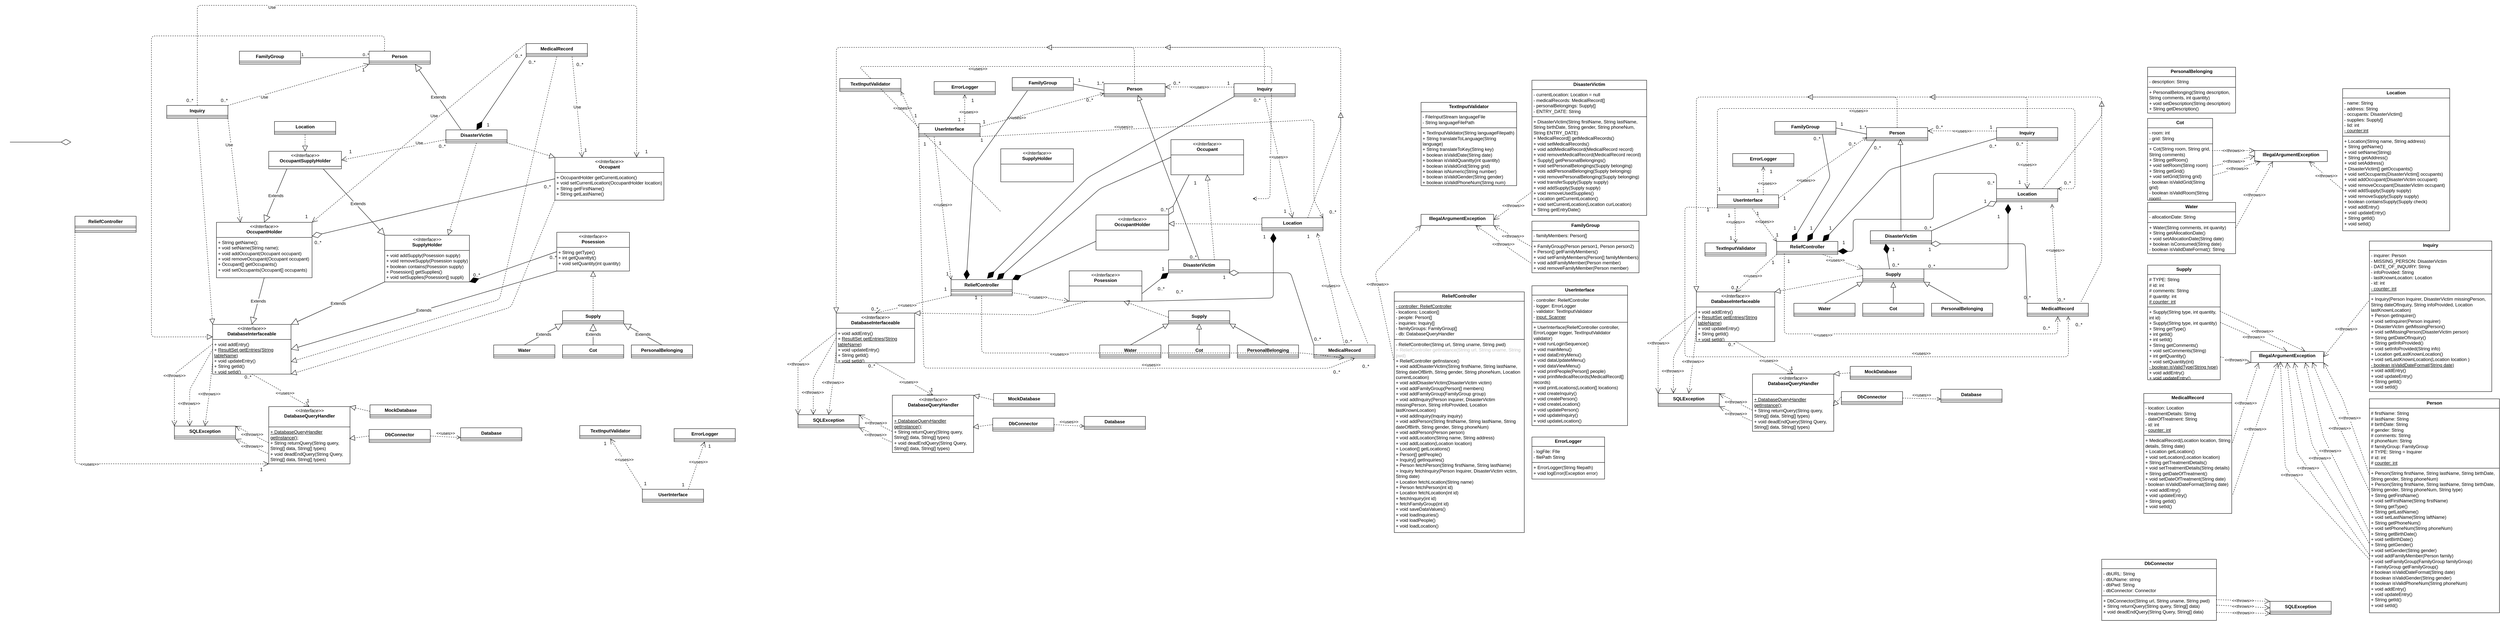 <mxfile>
    <diagram id="vcXMvCmIO5B1YifTSENU" name="Page-1">
        <mxGraphModel dx="7438" dy="2016" grid="1" gridSize="10" guides="1" tooltips="1" connect="1" arrows="1" fold="1" page="1" pageScale="1" pageWidth="850" pageHeight="1100" math="0" shadow="0">
            <root>
                <mxCell id="0"/>
                <mxCell id="1" parent="0"/>
                <mxCell id="6" value="FamilyGroup&lt;div&gt;&lt;br&gt;&lt;/div&gt;" style="swimlane;fontStyle=1;align=center;verticalAlign=top;childLayout=stackLayout;horizontal=1;startSize=26;horizontalStack=0;resizeParent=1;resizeParentMax=0;resizeLast=0;collapsible=1;marginBottom=0;whiteSpace=wrap;html=1;" parent="1" vertex="1">
                    <mxGeometry x="-15" y="154" width="160" height="34" as="geometry"/>
                </mxCell>
                <mxCell id="8" value="" style="line;strokeWidth=1;fillColor=none;align=left;verticalAlign=middle;spacingTop=-1;spacingLeft=3;spacingRight=3;rotatable=0;labelPosition=right;points=[];portConstraint=eastwest;strokeColor=inherit;" parent="6" vertex="1">
                    <mxGeometry y="26" width="160" height="8" as="geometry"/>
                </mxCell>
                <mxCell id="16" value="MedicalRecord" style="swimlane;fontStyle=1;align=center;verticalAlign=top;childLayout=stackLayout;horizontal=1;startSize=26;horizontalStack=0;resizeParent=1;resizeParentMax=0;resizeLast=0;collapsible=1;marginBottom=0;whiteSpace=wrap;html=1;" parent="1" vertex="1">
                    <mxGeometry x="645" y="630" width="160" height="34" as="geometry"/>
                </mxCell>
                <mxCell id="18" value="" style="line;strokeWidth=1;fillColor=none;align=left;verticalAlign=middle;spacingTop=-1;spacingLeft=3;spacingRight=3;rotatable=0;labelPosition=right;points=[];portConstraint=eastwest;strokeColor=inherit;" parent="16" vertex="1">
                    <mxGeometry y="26" width="160" height="8" as="geometry"/>
                </mxCell>
                <mxCell id="20" value="DisasterVictim" style="swimlane;fontStyle=1;align=center;verticalAlign=top;childLayout=stackLayout;horizontal=1;startSize=26;horizontalStack=0;resizeParent=1;resizeParentMax=0;resizeLast=0;collapsible=1;marginBottom=0;whiteSpace=wrap;html=1;" parent="1" vertex="1">
                    <mxGeometry x="235" y="440" width="160" height="34" as="geometry"/>
                </mxCell>
                <mxCell id="22" value="" style="line;strokeWidth=1;fillColor=none;align=left;verticalAlign=middle;spacingTop=-1;spacingLeft=3;spacingRight=3;rotatable=0;labelPosition=right;points=[];portConstraint=eastwest;strokeColor=inherit;" parent="20" vertex="1">
                    <mxGeometry y="26" width="160" height="8" as="geometry"/>
                </mxCell>
                <mxCell id="24" value="&lt;div&gt;Inquiry&lt;/div&gt;" style="swimlane;fontStyle=1;align=center;verticalAlign=top;childLayout=stackLayout;horizontal=1;startSize=26;horizontalStack=0;resizeParent=1;resizeParentMax=0;resizeLast=0;collapsible=1;marginBottom=0;whiteSpace=wrap;html=1;" parent="1" vertex="1">
                    <mxGeometry x="565" y="170" width="160" height="34" as="geometry"/>
                </mxCell>
                <mxCell id="26" value="" style="line;strokeWidth=1;fillColor=none;align=left;verticalAlign=middle;spacingTop=-1;spacingLeft=3;spacingRight=3;rotatable=0;labelPosition=right;points=[];portConstraint=eastwest;strokeColor=inherit;" parent="24" vertex="1">
                    <mxGeometry y="26" width="160" height="8" as="geometry"/>
                </mxCell>
                <mxCell id="32" value="Location&lt;div&gt;&lt;br&gt;&lt;/div&gt;" style="swimlane;fontStyle=1;align=center;verticalAlign=top;childLayout=stackLayout;horizontal=1;startSize=26;horizontalStack=0;resizeParent=1;resizeParentMax=0;resizeLast=0;collapsible=1;marginBottom=0;whiteSpace=wrap;html=1;" parent="1" vertex="1">
                    <mxGeometry x="565" y="330" width="160" height="34" as="geometry">
                        <mxRectangle x="390" y="340" width="90" height="40" as="alternateBounds"/>
                    </mxGeometry>
                </mxCell>
                <mxCell id="34" value="" style="line;strokeWidth=1;fillColor=none;align=left;verticalAlign=middle;spacingTop=-1;spacingLeft=3;spacingRight=3;rotatable=0;labelPosition=right;points=[];portConstraint=eastwest;strokeColor=inherit;" parent="32" vertex="1">
                    <mxGeometry y="26" width="160" height="8" as="geometry"/>
                </mxCell>
                <mxCell id="62" value="" style="endArrow=block;endFill=0;endSize=12;html=1;exitX=0.5;exitY=0;exitDx=0;exitDy=0;entryX=0.554;entryY=0.536;entryDx=0;entryDy=0;entryPerimeter=0;" parent="1" source="20" target="138" edge="1">
                    <mxGeometry width="160" relative="1" as="geometry">
                        <mxPoint x="225" y="560" as="sourcePoint"/>
                        <mxPoint x="313.824" y="220" as="targetPoint"/>
                    </mxGeometry>
                </mxCell>
                <mxCell id="64" value="&amp;lt;&amp;lt;uses&amp;gt;&amp;gt;" style="endArrow=open;endSize=12;dashed=1;html=1;exitX=0;exitY=0.5;exitDx=0;exitDy=0;entryX=1;entryY=0.25;entryDx=0;entryDy=0;" parent="1" target="136" edge="1">
                    <mxGeometry width="160" relative="1" as="geometry">
                        <mxPoint x="565.0" y="179" as="sourcePoint"/>
                        <mxPoint x="405.0" y="122.5" as="targetPoint"/>
                    </mxGeometry>
                </mxCell>
                <mxCell id="65" value="&amp;lt;&amp;lt;uses&amp;gt;&amp;gt;" style="endArrow=open;endSize=12;dashed=1;html=1;exitX=0.5;exitY=1;exitDx=0;exitDy=0;entryX=0.5;entryY=0;entryDx=0;entryDy=0;" parent="1" source="24" target="32" edge="1">
                    <mxGeometry width="160" relative="1" as="geometry">
                        <mxPoint x="643.72" y="225.298" as="sourcePoint"/>
                        <mxPoint x="430" y="183" as="targetPoint"/>
                    </mxGeometry>
                </mxCell>
                <mxCell id="66" value="0..*" style="text;html=1;align=center;verticalAlign=middle;resizable=0;points=[];autosize=1;strokeColor=none;fillColor=none;" parent="1" vertex="1">
                    <mxGeometry x="395" y="154" width="40" height="30" as="geometry"/>
                </mxCell>
                <mxCell id="67" value="1" style="text;html=1;align=center;verticalAlign=middle;resizable=0;points=[];autosize=1;strokeColor=none;fillColor=none;" parent="1" vertex="1">
                    <mxGeometry x="535" y="154" width="30" height="30" as="geometry"/>
                </mxCell>
                <mxCell id="70" value="" style="endArrow=block;endFill=0;endSize=12;html=1;exitX=0.5;exitY=0;exitDx=0;exitDy=0;entryX=0;entryY=1;entryDx=0;entryDy=0;" parent="1" source="149" target="153" edge="1">
                    <mxGeometry width="160" relative="1" as="geometry">
                        <mxPoint x="47.5" y="680" as="sourcePoint"/>
                        <mxPoint x="185.0" y="630" as="targetPoint"/>
                    </mxGeometry>
                </mxCell>
                <mxCell id="71" value="" style="endArrow=block;endFill=0;endSize=12;html=1;exitX=0.5;exitY=0;exitDx=0;exitDy=0;entryX=0.5;entryY=1;entryDx=0;entryDy=0;" parent="1" source="145" target="153" edge="1">
                    <mxGeometry width="160" relative="1" as="geometry">
                        <mxPoint x="290.0" y="680" as="sourcePoint"/>
                        <mxPoint x="265.0" y="630" as="targetPoint"/>
                    </mxGeometry>
                </mxCell>
                <mxCell id="72" value="" style="endArrow=block;endFill=0;endSize=12;html=1;exitX=0.5;exitY=0;exitDx=0;exitDy=0;entryX=1;entryY=1;entryDx=0;entryDy=0;" parent="1" source="140" target="153" edge="1">
                    <mxGeometry width="160" relative="1" as="geometry">
                        <mxPoint x="520.0" y="680" as="sourcePoint"/>
                        <mxPoint x="305.0" y="598.5" as="targetPoint"/>
                    </mxGeometry>
                </mxCell>
                <mxCell id="73" value="" style="endArrow=diamondThin;endFill=1;endSize=24;html=1;entryX=0.25;entryY=1;entryDx=0;entryDy=0;exitX=0.438;exitY=0;exitDx=0;exitDy=0;exitPerimeter=0;" parent="1" source="153" target="20" edge="1">
                    <mxGeometry width="160" relative="1" as="geometry">
                        <mxPoint x="305.0" y="570" as="sourcePoint"/>
                        <mxPoint x="284.28" y="440.316" as="targetPoint"/>
                    </mxGeometry>
                </mxCell>
                <mxCell id="74" value="" style="endArrow=diamondThin;endFill=1;endSize=24;html=1;exitX=1;exitY=0;exitDx=0;exitDy=0;entryX=0.188;entryY=1.75;entryDx=0;entryDy=0;entryPerimeter=0;" parent="1" source="153" target="34" edge="1">
                    <mxGeometry width="160" relative="1" as="geometry">
                        <mxPoint x="305.0" y="601.5" as="sourcePoint"/>
                        <mxPoint x="585" y="370" as="targetPoint"/>
                        <Array as="points">
                            <mxPoint x="595" y="540"/>
                        </Array>
                    </mxGeometry>
                </mxCell>
                <mxCell id="76" value="" style="endArrow=diamondThin;endFill=0;endSize=24;html=1;exitX=1;exitY=0;exitDx=0;exitDy=0;entryX=0;entryY=1;entryDx=0;entryDy=0;" parent="1" source="20" target="32" edge="1">
                    <mxGeometry width="160" relative="1" as="geometry">
                        <mxPoint x="415.0" y="424" as="sourcePoint"/>
                        <mxPoint x="565.0" y="369" as="targetPoint"/>
                    </mxGeometry>
                </mxCell>
                <mxCell id="77" value="" style="endArrow=diamondThin;endFill=0;endSize=24;html=1;exitX=0;exitY=0;exitDx=0;exitDy=0;entryX=0.983;entryY=1.036;entryDx=0;entryDy=0;entryPerimeter=0;" parent="1" source="16" target="22" edge="1">
                    <mxGeometry width="160" relative="1" as="geometry">
                        <mxPoint x="215" y="530" as="sourcePoint"/>
                        <mxPoint x="415.0" y="423" as="targetPoint"/>
                        <Array as="points">
                            <mxPoint x="640" y="474"/>
                        </Array>
                    </mxGeometry>
                </mxCell>
                <mxCell id="78" value="&amp;lt;&amp;lt;uses&amp;gt;&amp;gt;" style="endArrow=open;startArrow=none;endFill=0;startFill=0;endSize=8;html=1;verticalAlign=bottom;dashed=1;labelBackgroundColor=none;exitX=0.5;exitY=0;exitDx=0;exitDy=0;" parent="1" source="16" edge="1">
                    <mxGeometry width="160" relative="1" as="geometry">
                        <mxPoint x="215" y="530" as="sourcePoint"/>
                        <mxPoint x="710" y="370" as="targetPoint"/>
                    </mxGeometry>
                </mxCell>
                <mxCell id="79" value="" style="endArrow=none;startArrow=none;endFill=0;startFill=0;endSize=8;html=1;verticalAlign=bottom;labelBackgroundColor=none;strokeWidth=1;entryX=0;entryY=0.5;entryDx=0;entryDy=0;exitX=1;exitY=0.5;exitDx=0;exitDy=0;" parent="1" source="6" target="136" edge="1">
                    <mxGeometry width="160" relative="1" as="geometry">
                        <mxPoint x="55" y="137" as="sourcePoint"/>
                        <mxPoint x="205.0" y="155" as="targetPoint"/>
                    </mxGeometry>
                </mxCell>
                <mxCell id="81" value="&amp;lt;&amp;lt;uses&amp;gt;&amp;gt;" style="endArrow=open;endSize=12;dashed=1;html=1;exitX=0.75;exitY=1;exitDx=0;exitDy=0;entryX=0;entryY=0;entryDx=0;entryDy=0;" parent="1" source="157" target="153" edge="1">
                    <mxGeometry x="-0.359" y="-3" width="160" relative="1" as="geometry">
                        <mxPoint x="700.84" y="391.43" as="sourcePoint"/>
                        <mxPoint x="765" y="346" as="targetPoint"/>
                        <Array as="points"/>
                        <mxPoint as="offset"/>
                    </mxGeometry>
                </mxCell>
                <mxCell id="90" value="&amp;lt;&amp;lt;uses&amp;gt;&amp;gt;" style="endArrow=open;startArrow=none;endFill=0;startFill=0;endSize=8;html=1;verticalAlign=bottom;dashed=1;labelBackgroundColor=none;exitX=0.054;exitY=0.081;exitDx=0;exitDy=0;exitPerimeter=0;entryX=0;entryY=0;entryDx=0;entryDy=0;" parent="1" source="189" target="157" edge="1">
                    <mxGeometry width="160" relative="1" as="geometry">
                        <mxPoint x="-4.84" y="379.712" as="sourcePoint"/>
                        <mxPoint x="-5" y="450" as="targetPoint"/>
                    </mxGeometry>
                </mxCell>
                <mxCell id="92" value="" style="endArrow=diamondThin;endFill=1;endSize=24;html=1;exitX=0.15;exitY=0.588;exitDx=0;exitDy=0;entryX=0.5;entryY=0;entryDx=0;entryDy=0;exitPerimeter=0;" parent="1" source="138" target="157" edge="1">
                    <mxGeometry width="160" relative="1" as="geometry">
                        <mxPoint x="255.0" y="220" as="sourcePoint"/>
                        <mxPoint x="-20" y="400" as="targetPoint"/>
                        <Array as="points"/>
                    </mxGeometry>
                </mxCell>
                <mxCell id="93" value="" style="endArrow=diamondThin;endFill=1;endSize=24;html=1;exitX=-0.008;exitY=-0.064;exitDx=0;exitDy=0;exitPerimeter=0;entryX=0.75;entryY=0;entryDx=0;entryDy=0;" parent="1" target="157" edge="1">
                    <mxGeometry width="160" relative="1" as="geometry">
                        <mxPoint x="563.72" y="198.336" as="sourcePoint"/>
                        <mxPoint x="35.0" y="400" as="targetPoint"/>
                        <Array as="points">
                            <mxPoint x="285" y="280"/>
                        </Array>
                    </mxGeometry>
                </mxCell>
                <mxCell id="94" value="&amp;lt;&amp;lt;uses&amp;gt;&amp;gt;" style="endArrow=open;startArrow=none;endFill=0;startFill=0;endSize=8;html=1;verticalAlign=bottom;dashed=1;labelBackgroundColor=none;exitX=0.75;exitY=0;exitDx=0;exitDy=0;entryX=0.5;entryY=1;entryDx=0;entryDy=0;" parent="1" source="199" target="165" edge="1">
                    <mxGeometry x="-0.429" y="-10" width="160" relative="1" as="geometry">
                        <mxPoint x="-45" y="346" as="sourcePoint"/>
                        <mxPoint x="-45" y="292" as="targetPoint"/>
                        <mxPoint as="offset"/>
                    </mxGeometry>
                </mxCell>
                <mxCell id="95" value="" style="endArrow=diamondThin;endFill=1;endSize=24;html=1;exitX=0;exitY=0;exitDx=0;exitDy=0;entryX=1;entryY=0.75;entryDx=0;entryDy=0;" parent="1" source="32" target="157" edge="1">
                    <mxGeometry width="160" relative="1" as="geometry">
                        <mxPoint x="185" y="540" as="sourcePoint"/>
                        <mxPoint x="35.0" y="465" as="targetPoint"/>
                        <Array as="points">
                            <mxPoint x="565" y="290"/>
                            <mxPoint x="400" y="290"/>
                            <mxPoint x="400" y="410"/>
                            <mxPoint x="190" y="410"/>
                            <mxPoint x="190" y="494"/>
                        </Array>
                    </mxGeometry>
                </mxCell>
                <mxCell id="98" value="&lt;p style=&quot;margin:0px;margin-top:4px;text-align:center;&quot;&gt;&lt;b&gt;PersonalBelonging&lt;/b&gt;&lt;/p&gt;&lt;hr size=&quot;1&quot; style=&quot;border-style:solid;&quot;&gt;&lt;p style=&quot;margin:0px;margin-left:4px;&quot;&gt;- description: String&lt;/p&gt;&lt;hr size=&quot;1&quot; style=&quot;border-style:solid;&quot;&gt;&lt;p style=&quot;margin:0px;margin-left:4px;&quot;&gt;+ PersonalBelonging(String description, String comments, int quantity)&lt;/p&gt;&lt;p style=&quot;margin:0px;margin-left:4px;&quot;&gt;+ void setDescription(String description)&lt;/p&gt;&lt;p style=&quot;margin:0px;margin-left:4px;&quot;&gt;+ String getDescription()&lt;/p&gt;" style="verticalAlign=top;align=left;overflow=fill;html=1;whiteSpace=wrap;" parent="1" vertex="1">
                    <mxGeometry x="960" y="12" width="230" height="120" as="geometry"/>
                </mxCell>
                <mxCell id="99" value="&lt;p style=&quot;margin:0px;margin-top:4px;text-align:center;&quot;&gt;&lt;b&gt;Cot&lt;/b&gt;&lt;/p&gt;&lt;hr size=&quot;1&quot; style=&quot;border-style:solid;&quot;&gt;&lt;p style=&quot;margin:0px;margin-left:4px;&quot;&gt;- room: int&lt;/p&gt;&lt;p style=&quot;margin:0px;margin-left:4px;&quot;&gt;- grid: String&lt;/p&gt;&lt;hr size=&quot;1&quot; style=&quot;border-style:solid;&quot;&gt;&lt;p style=&quot;margin:0px;margin-left:4px;&quot;&gt;+ Cot(String room, String grid, String comments)&lt;/p&gt;&lt;p style=&quot;margin:0px;margin-left:4px;&quot;&gt;+ String getRoom()&lt;/p&gt;&lt;p style=&quot;margin:0px;margin-left:4px;&quot;&gt;+ void setRoom(String room)&lt;/p&gt;&lt;p style=&quot;scrollbar-color: light-dark(#e2e2e2, #4b4b4b)&lt;br/&gt;&#x9;&#x9;&#x9;&#x9;&#x9;light-dark(#fbfbfb, var(--dark-panel-color)); margin: 0px 0px 0px 4px;&quot;&gt;+ String getGrid()&lt;/p&gt;&lt;p style=&quot;scrollbar-color: light-dark(#e2e2e2, #4b4b4b)&lt;br/&gt;&#x9;&#x9;&#x9;&#x9;&#x9;light-dark(#fbfbfb, var(--dark-panel-color)); margin: 0px 0px 0px 4px;&quot;&gt;+ void setGrid(String grid)&lt;/p&gt;&lt;p style=&quot;scrollbar-color: light-dark(#e2e2e2, #4b4b4b)&lt;br/&gt;&#x9;&#x9;&#x9;&#x9;&#x9;light-dark(#fbfbfb, var(--dark-panel-color)); margin: 0px 0px 0px 4px;&quot;&gt;- boolean isValidGrid(String grid)&lt;/p&gt;&lt;p style=&quot;scrollbar-color: light-dark(#e2e2e2, #4b4b4b)&lt;br/&gt;&#x9;&#x9;&#x9;&#x9;&#x9;light-dark(#fbfbfb, var(--dark-panel-color)); margin: 0px 0px 0px 4px;&quot;&gt;- boolean isValidRoom(String room)&lt;/p&gt;" style="verticalAlign=top;align=left;overflow=fill;html=1;whiteSpace=wrap;" parent="1" vertex="1">
                    <mxGeometry x="960" y="146" width="170" height="214" as="geometry"/>
                </mxCell>
                <mxCell id="101" value="&lt;p style=&quot;margin:0px;margin-top:4px;text-align:center;&quot;&gt;&lt;b&gt;IllegalArgumentException&lt;/b&gt;&lt;/p&gt;" style="verticalAlign=top;align=left;overflow=fill;html=1;whiteSpace=wrap;" parent="1" vertex="1">
                    <mxGeometry x="1240" y="230" width="190" height="29" as="geometry"/>
                </mxCell>
                <mxCell id="102" value="&amp;lt;&amp;lt;throws&amp;gt;&amp;gt;" style="endArrow=open;endSize=12;dashed=1;html=1;exitX=1.012;exitY=0.695;exitDx=0;exitDy=0;entryX=0.082;entryY=0.978;entryDx=0;entryDy=0;entryPerimeter=0;exitPerimeter=0;" parent="1" source="99" target="101" edge="1">
                    <mxGeometry width="160" relative="1" as="geometry">
                        <mxPoint x="1160" y="458.46" as="sourcePoint"/>
                        <mxPoint x="1320" y="458.46" as="targetPoint"/>
                    </mxGeometry>
                </mxCell>
                <mxCell id="103" value="&lt;p style=&quot;margin:0px;margin-top:4px;text-align:center;&quot;&gt;&lt;b&gt;Water&lt;/b&gt;&lt;/p&gt;&lt;hr size=&quot;1&quot; style=&quot;border-style:solid;&quot;&gt;&lt;p style=&quot;margin:0px;margin-left:4px;&quot;&gt;- allocationDate: String&lt;/p&gt;&lt;hr size=&quot;1&quot; style=&quot;border-style:solid;&quot;&gt;&lt;p style=&quot;margin:0px;margin-left:4px;&quot;&gt;&lt;span style=&quot;background-color: transparent;&quot;&gt;+ Water(String comments, int quanity)&lt;/span&gt;&lt;/p&gt;&lt;p style=&quot;margin:0px;margin-left:4px;&quot;&gt;+ String getAllocationDate()&lt;/p&gt;&lt;p style=&quot;margin:0px;margin-left:4px;&quot;&gt;+ void setAllocationDate(String date)&lt;/p&gt;&lt;p style=&quot;margin:0px;margin-left:4px;&quot;&gt;+ boolean isConsumed(String date)&lt;/p&gt;&lt;p style=&quot;margin:0px;margin-left:4px;&quot;&gt;- boolean isValidDateFormat(): String&lt;/p&gt;" style="verticalAlign=top;align=left;overflow=fill;html=1;whiteSpace=wrap;" parent="1" vertex="1">
                    <mxGeometry x="960" y="366" width="230" height="134" as="geometry"/>
                </mxCell>
                <mxCell id="105" value="&amp;lt;&amp;lt;throws&amp;gt;&amp;gt;" style="endArrow=open;endSize=12;dashed=1;html=1;entryX=0.25;entryY=1;entryDx=0;entryDy=0;exitX=1;exitY=0.5;exitDx=0;exitDy=0;" parent="1" source="103" target="101" edge="1">
                    <mxGeometry width="160" relative="1" as="geometry">
                        <mxPoint x="1180" y="460" as="sourcePoint"/>
                        <mxPoint x="1346" y="393.5" as="targetPoint"/>
                    </mxGeometry>
                </mxCell>
                <mxCell id="107" value="&lt;p style=&quot;text-align: center; margin: 4px 0px 0px;&quot;&gt;&lt;b&gt;Supply&lt;/b&gt;&lt;/p&gt;&lt;hr size=&quot;1&quot; style=&quot;border-style:solid;&quot;&gt;&lt;p style=&quot;margin:0px;margin-left:4px;&quot;&gt;# TYPE: String&lt;/p&gt;&lt;p style=&quot;margin:0px;margin-left:4px;&quot;&gt;# id: int&lt;/p&gt;&lt;p style=&quot;margin:0px;margin-left:4px;&quot;&gt;# comments: String&lt;/p&gt;&lt;p style=&quot;margin:0px;margin-left:4px;&quot;&gt;# quantity: int&lt;/p&gt;&lt;p style=&quot;margin:0px;margin-left:4px;&quot;&gt;&lt;u&gt;# counter: int&lt;/u&gt;&lt;/p&gt;&lt;hr size=&quot;1&quot; style=&quot;border-style:solid;&quot;&gt;&lt;p style=&quot;margin:0px;margin-left:4px;&quot;&gt;+ Supply(String type, int quantity, int id)&lt;/p&gt;&lt;p style=&quot;margin:0px;margin-left:4px;&quot;&gt;+ Supply(String type, int quantity)&lt;/p&gt;&lt;p style=&quot;margin:0px;margin-left:4px;&quot;&gt;+ String getType()&lt;/p&gt;&lt;p style=&quot;margin:0px;margin-left:4px;&quot;&gt;+ int getId()&lt;/p&gt;&lt;p style=&quot;margin:0px;margin-left:4px;&quot;&gt;+ int setId()&lt;/p&gt;&lt;p style=&quot;margin:0px;margin-left:4px;&quot;&gt;+ String getComments()&lt;/p&gt;&lt;p style=&quot;margin:0px;margin-left:4px;&quot;&gt;+ void setComments(String)&lt;/p&gt;&lt;p style=&quot;margin:0px;margin-left:4px;&quot;&gt;+ int getQuantity()&lt;/p&gt;&lt;p style=&quot;margin:0px;margin-left:4px;&quot;&gt;+ void setQuantity(int)&lt;/p&gt;&lt;p style=&quot;margin:0px;margin-left:4px;&quot;&gt;&lt;u&gt;- boolean isValidType(String type)&lt;/u&gt;&lt;/p&gt;&lt;p style=&quot;margin: 0px 0px 0px 4px;&quot;&gt;+ void addEntry()&lt;/p&gt;&lt;p style=&quot;margin: 0px 0px 0px 4px;&quot;&gt;&lt;span style=&quot;background-color: transparent;&quot;&gt;+ void updateEntry()&lt;/span&gt;&lt;/p&gt;" style="verticalAlign=top;align=left;overflow=fill;html=1;whiteSpace=wrap;" parent="1" vertex="1">
                    <mxGeometry x="960" y="530" width="190" height="300" as="geometry"/>
                </mxCell>
                <mxCell id="109" value="&lt;p style=&quot;margin:0px;margin-top:4px;text-align:center;&quot;&gt;&lt;b&gt;IllegalArgumentException&lt;/b&gt;&lt;/p&gt;" style="verticalAlign=top;align=left;overflow=fill;html=1;whiteSpace=wrap;" parent="1" vertex="1">
                    <mxGeometry x="1230" y="756" width="190" height="29" as="geometry"/>
                </mxCell>
                <mxCell id="110" value="&amp;lt;&amp;lt;throws&amp;gt;&amp;gt;" style="endArrow=open;endSize=12;dashed=1;html=1;entryX=0;entryY=1;entryDx=0;entryDy=0;exitX=1;exitY=0.801;exitDx=0;exitDy=0;exitPerimeter=0;" parent="1" source="107" target="109" edge="1">
                    <mxGeometry x="-0.006" width="160" relative="1" as="geometry">
                        <mxPoint x="1143" y="764" as="sourcePoint"/>
                        <mxPoint x="1310" y="660" as="targetPoint"/>
                        <mxPoint as="offset"/>
                    </mxGeometry>
                </mxCell>
                <mxCell id="111" value="&amp;lt;&amp;lt;throws&amp;gt;&amp;gt;" style="endArrow=open;endSize=12;dashed=1;html=1;exitX=1;exitY=0.5;exitDx=0;exitDy=0;entryX=0.5;entryY=0;entryDx=0;entryDy=0;" parent="1" source="107" target="109" edge="1">
                    <mxGeometry x="-0.006" width="160" relative="1" as="geometry">
                        <mxPoint x="1203" y="676" as="sourcePoint"/>
                        <mxPoint x="1310" y="660" as="targetPoint"/>
                        <mxPoint as="offset"/>
                    </mxGeometry>
                </mxCell>
                <mxCell id="112" value="&lt;p style=&quot;margin:0px;margin-top:4px;text-align:center;&quot;&gt;&lt;b&gt;MedicalRecord&lt;/b&gt;&lt;/p&gt;&lt;hr size=&quot;1&quot; style=&quot;border-style:solid;&quot;&gt;&lt;p style=&quot;margin:0px;margin-left:4px;&quot;&gt;- location: Location&lt;/p&gt;&lt;p style=&quot;margin:0px;margin-left:4px;&quot;&gt;- treatmentDetails: String&lt;/p&gt;&lt;p style=&quot;margin:0px;margin-left:4px;&quot;&gt;- dateOfTreatment: String&lt;/p&gt;&lt;p style=&quot;margin: 0px 0px 0px 4px;&quot;&gt;- id: int&lt;/p&gt;&lt;p style=&quot;margin: 0px 0px 0px 4px;&quot;&gt;-&amp;nbsp;&lt;u&gt;counter: int&lt;/u&gt;&lt;/p&gt;&lt;hr size=&quot;1&quot; style=&quot;border-style:solid;&quot;&gt;&lt;p style=&quot;margin:0px;margin-left:4px;&quot;&gt;+ MedicalRecord(Location location, String details, String date)&lt;/p&gt;&lt;p style=&quot;margin:0px;margin-left:4px;&quot;&gt;+ Location getLocation()&lt;/p&gt;&lt;p style=&quot;margin:0px;margin-left:4px;&quot;&gt;+ void setLocation(Location location)&lt;/p&gt;&lt;p style=&quot;margin:0px;margin-left:4px;&quot;&gt;+ String getTreatmentDetails()&lt;/p&gt;&lt;p style=&quot;margin:0px;margin-left:4px;&quot;&gt;+ void setTreatmentDetails(String details)&lt;/p&gt;&lt;p style=&quot;margin:0px;margin-left:4px;&quot;&gt;+ String getDateOfTreatment()&lt;/p&gt;&lt;p style=&quot;margin:0px;margin-left:4px;&quot;&gt;+ void setDateOfTreatment(String date)&lt;/p&gt;&lt;p style=&quot;margin:0px;margin-left:4px;&quot;&gt;- boolean isValidDateFormat(String date)&lt;/p&gt;&lt;p style=&quot;margin: 0px 0px 0px 4px;&quot;&gt;+ void addEntry()&lt;/p&gt;&lt;p style=&quot;margin: 0px 0px 0px 4px;&quot;&gt;&lt;span style=&quot;background-color: transparent;&quot;&gt;+ void updateEntry()&lt;/span&gt;&lt;/p&gt;&lt;p style=&quot;margin: 0px 0px 0px 4px;&quot;&gt;+ String getId()&lt;/p&gt;&lt;p style=&quot;margin: 0px 0px 0px 4px;&quot;&gt;+ void setId()&lt;/p&gt;" style="verticalAlign=top;align=left;overflow=fill;html=1;whiteSpace=wrap;" parent="1" vertex="1">
                    <mxGeometry x="950" y="866" width="230" height="314" as="geometry"/>
                </mxCell>
                <mxCell id="113" value="&amp;lt;&amp;lt;throws&amp;gt;&amp;gt;" style="endArrow=open;endSize=12;dashed=1;html=1;exitX=1.011;exitY=0.842;exitDx=0;exitDy=0;exitPerimeter=0;" parent="1" source="112" edge="1">
                    <mxGeometry x="-0.006" width="160" relative="1" as="geometry">
                        <mxPoint x="1150" y="769" as="sourcePoint"/>
                        <mxPoint x="1300" y="786" as="targetPoint"/>
                        <Array as="points"/>
                        <mxPoint as="offset"/>
                    </mxGeometry>
                </mxCell>
                <mxCell id="114" value="&amp;lt;&amp;lt;throws&amp;gt;&amp;gt;" style="endArrow=open;endSize=12;dashed=1;html=1;entryX=0.106;entryY=1.034;entryDx=0;entryDy=0;exitX=1.007;exitY=0.411;exitDx=0;exitDy=0;exitPerimeter=0;entryPerimeter=0;" parent="1" source="112" target="109" edge="1">
                    <mxGeometry x="-0.006" width="160" relative="1" as="geometry">
                        <mxPoint x="1203" y="1014" as="sourcePoint"/>
                        <mxPoint x="1405" y="668" as="targetPoint"/>
                        <Array as="points"/>
                        <mxPoint as="offset"/>
                    </mxGeometry>
                </mxCell>
                <mxCell id="115" value="&lt;p style=&quot;margin:0px;margin-top:4px;text-align:center;&quot;&gt;&lt;b&gt;Location&lt;/b&gt;&lt;/p&gt;&lt;hr size=&quot;1&quot; style=&quot;border-style:solid;&quot;&gt;&lt;p style=&quot;margin:0px;margin-left:4px;&quot;&gt;- name: String&lt;/p&gt;&lt;p style=&quot;margin:0px;margin-left:4px;&quot;&gt;- address: String&lt;/p&gt;&lt;p style=&quot;margin:0px;margin-left:4px;&quot;&gt;- occupants: DisasterVictim[]&lt;/p&gt;&lt;p style=&quot;margin:0px;margin-left:4px;&quot;&gt;- supplies: Supply[]&lt;/p&gt;&lt;p style=&quot;margin:0px;margin-left:4px;&quot;&gt;- Iid: int&lt;/p&gt;&lt;p style=&quot;margin:0px;margin-left:4px;&quot;&gt;&lt;u&gt;- counter:int&lt;/u&gt;&lt;/p&gt;&lt;hr size=&quot;1&quot; style=&quot;border-style:solid;&quot;&gt;&lt;p style=&quot;margin:0px;margin-left:4px;&quot;&gt;+ Location(String name, String address)&lt;/p&gt;&lt;p style=&quot;margin:0px;margin-left:4px;&quot;&gt;+ String getName()&lt;/p&gt;&lt;p style=&quot;margin:0px;margin-left:4px;&quot;&gt;+ void setName(String)&lt;/p&gt;&lt;p style=&quot;margin:0px;margin-left:4px;&quot;&gt;+ String getAddress()&lt;/p&gt;&lt;p style=&quot;margin:0px;margin-left:4px;&quot;&gt;+ void setAddress()&lt;/p&gt;&lt;p style=&quot;margin:0px;margin-left:4px;&quot;&gt;+ DisasterVictim[] getOccupants()&lt;/p&gt;&lt;p style=&quot;margin:0px;margin-left:4px;&quot;&gt;+ void setOccupants(DisasterVictim[] occupants)&lt;/p&gt;&lt;p style=&quot;margin:0px;margin-left:4px;&quot;&gt;+ void addOccupant(DisasterVictim occupant)&lt;/p&gt;&lt;p style=&quot;margin:0px;margin-left:4px;&quot;&gt;+ void removeOccupant(DisasterVictim occupant)&lt;/p&gt;&lt;p style=&quot;margin:0px;margin-left:4px;&quot;&gt;+ void addSupply(Supply supply)&lt;/p&gt;&lt;p style=&quot;margin:0px;margin-left:4px;&quot;&gt;+ void removeSupply(Supply supply)&lt;/p&gt;&lt;p style=&quot;margin:0px;margin-left:4px;&quot;&gt;+ boolean containsSupply(Supply check)&lt;/p&gt;&lt;p style=&quot;margin: 0px 0px 0px 4px;&quot;&gt;+ void addEntry()&lt;/p&gt;&lt;p style=&quot;margin: 0px 0px 0px 4px;&quot;&gt;&lt;span style=&quot;background-color: transparent;&quot;&gt;+ void updateEntry()&lt;/span&gt;&lt;/p&gt;&lt;p style=&quot;margin: 0px 0px 0px 4px;&quot;&gt;+ String getId()&lt;/p&gt;&lt;p style=&quot;margin: 0px 0px 0px 4px;&quot;&gt;+ void setId()&lt;/p&gt;" style="verticalAlign=top;align=left;overflow=fill;html=1;whiteSpace=wrap;" parent="1" vertex="1">
                    <mxGeometry x="1470" y="68" width="280" height="372" as="geometry"/>
                </mxCell>
                <mxCell id="118" value="&lt;p style=&quot;margin:0px;margin-top:4px;text-align:center;&quot;&gt;&lt;b&gt;Inquiry&lt;/b&gt;&lt;/p&gt;&lt;hr size=&quot;1&quot; style=&quot;border-style:solid;&quot;&gt;&lt;p style=&quot;margin:0px;margin-left:4px;&quot;&gt;- inquirer: Person&lt;/p&gt;&lt;p style=&quot;margin:0px;margin-left:4px;&quot;&gt;- MISSING_PERSON: DisasterVictim&lt;/p&gt;&lt;p style=&quot;margin:0px;margin-left:4px;&quot;&gt;- DATE_OF_INQUIRY: String&lt;/p&gt;&lt;p style=&quot;margin:0px;margin-left:4px;&quot;&gt;- infoProvided: String&lt;/p&gt;&lt;p style=&quot;margin:0px;margin-left:4px;&quot;&gt;- lastKnownLocation: Location&lt;/p&gt;&lt;p style=&quot;margin:0px;margin-left:4px;&quot;&gt;- id: int&lt;/p&gt;&lt;p style=&quot;margin:0px;margin-left:4px;&quot;&gt;&lt;u&gt;- counter: int&lt;/u&gt;&lt;/p&gt;&lt;hr size=&quot;1&quot; style=&quot;border-style:solid;&quot;&gt;&lt;p style=&quot;margin:0px;margin-left:4px;&quot;&gt;+ Inquiry(Person Inquirer, DisasterVictim missingPerson, String dateOfInquiry, String infoProvided, Location lastKnownLocation)&lt;/p&gt;&lt;p style=&quot;margin:0px;margin-left:4px;&quot;&gt;+ Person getInquirer()&lt;/p&gt;&lt;p style=&quot;margin:0px;margin-left:4px;&quot;&gt;+ void setInquirer(Person inquirer)&lt;/p&gt;&lt;p style=&quot;margin:0px;margin-left:4px;&quot;&gt;+ DisasterVictim getMissingPerson()&lt;/p&gt;&lt;p style=&quot;margin:0px;margin-left:4px;&quot;&gt;+ void setMissingPerson(DisasterVictim person)&lt;/p&gt;&lt;p style=&quot;margin:0px;margin-left:4px;&quot;&gt;+ String getDateOfInquiry()&lt;/p&gt;&lt;p style=&quot;margin:0px;margin-left:4px;&quot;&gt;+ String getInfoProvided()&lt;/p&gt;&lt;p style=&quot;margin:0px;margin-left:4px;&quot;&gt;+ void setInfoProvided(String info)&lt;/p&gt;&lt;p style=&quot;margin:0px;margin-left:4px;&quot;&gt;+ Location getLastKnownLocation()&lt;/p&gt;&lt;p style=&quot;margin:0px;margin-left:4px;&quot;&gt;+ void setLastKnownLocation(Location location )&lt;/p&gt;&lt;p style=&quot;margin:0px;margin-left:4px;&quot;&gt;&lt;u&gt;- boolean isValidDateFormat(String date)&lt;/u&gt;&lt;/p&gt;&lt;p style=&quot;margin: 0px 0px 0px 4px;&quot;&gt;+ void addEntry()&lt;/p&gt;&lt;p style=&quot;margin: 0px 0px 0px 4px;&quot;&gt;+ void updateEntry()&lt;/p&gt;&lt;p style=&quot;margin: 0px 0px 0px 4px;&quot;&gt;+ String getId()&lt;/p&gt;&lt;p style=&quot;margin: 0px 0px 0px 4px;&quot;&gt;+ void setId()&lt;/p&gt;&lt;p style=&quot;margin:0px;margin-left:4px;&quot;&gt;&lt;br&gt;&lt;/p&gt;&lt;p style=&quot;margin:0px;margin-left:4px;&quot;&gt;&amp;nbsp;&lt;/p&gt;" style="verticalAlign=top;align=left;overflow=fill;html=1;whiteSpace=wrap;" parent="1" vertex="1">
                    <mxGeometry x="1540" y="467" width="320" height="394" as="geometry"/>
                </mxCell>
                <mxCell id="121" value="&amp;lt;&amp;lt;throws&amp;gt;&amp;gt;" style="endArrow=open;endSize=12;dashed=1;html=1;entryX=1;entryY=0.5;entryDx=0;entryDy=0;exitX=-0.006;exitY=0.398;exitDx=0;exitDy=0;exitPerimeter=0;" parent="1" source="118" target="109" edge="1">
                    <mxGeometry x="-0.006" width="160" relative="1" as="geometry">
                        <mxPoint x="1507" y="650" as="sourcePoint"/>
                        <mxPoint x="1414" y="667" as="targetPoint"/>
                        <Array as="points"/>
                        <mxPoint as="offset"/>
                    </mxGeometry>
                </mxCell>
                <mxCell id="122" value="&lt;p style=&quot;margin:0px;margin-top:4px;text-align:center;&quot;&gt;&lt;b&gt;Person&lt;/b&gt;&lt;/p&gt;&lt;hr size=&quot;1&quot; style=&quot;border-style:solid;&quot;&gt;&lt;p style=&quot;margin:0px;margin-left:4px;&quot;&gt;# firstName: String&lt;/p&gt;&lt;p style=&quot;margin:0px;margin-left:4px;&quot;&gt;# lastName: String&lt;/p&gt;&lt;p style=&quot;margin:0px;margin-left:4px;&quot;&gt;# birthDate: String&amp;nbsp;&lt;/p&gt;&lt;p style=&quot;margin:0px;margin-left:4px;&quot;&gt;# gender: String&lt;/p&gt;&lt;p style=&quot;margin:0px;margin-left:4px;&quot;&gt;# comments: String&lt;/p&gt;&lt;p style=&quot;margin:0px;margin-left:4px;&quot;&gt;# phoneNum: String&lt;/p&gt;&lt;p style=&quot;margin:0px;margin-left:4px;&quot;&gt;# familyGroup: FamilyGroup&lt;/p&gt;&lt;p style=&quot;margin:0px;margin-left:4px;&quot;&gt;# TYPE: String = Inquirer&lt;/p&gt;&lt;p style=&quot;margin:0px;margin-left:4px;&quot;&gt;# id: int&lt;/p&gt;&lt;p style=&quot;margin:0px;margin-left:4px;&quot;&gt;# &lt;u&gt;counter: int&lt;/u&gt;&lt;/p&gt;&lt;hr size=&quot;1&quot; style=&quot;border-style:solid;&quot;&gt;&lt;p style=&quot;margin:0px;margin-left:4px;&quot;&gt;&lt;span style=&quot;background-color: transparent;&quot;&gt;+ Person(String firstName, String lastName, String birthDate, String gender, String phoneNum)&lt;/span&gt;&lt;/p&gt;&lt;p style=&quot;margin:0px;margin-left:4px;&quot;&gt;&lt;span style=&quot;background-color: transparent;&quot;&gt;+ Person(String firstName, String lastName, String birthDate, String gender, String phoneNum, String type)&lt;/span&gt;&lt;br&gt;&lt;/p&gt;&lt;p style=&quot;margin:0px;margin-left:4px;&quot;&gt;&lt;span style=&quot;background-color: transparent;&quot;&gt;+ String getFirstName()&lt;/span&gt;&lt;/p&gt;&lt;p style=&quot;margin:0px;margin-left:4px;&quot;&gt;&lt;span style=&quot;background-color: transparent;&quot;&gt;+ void setFirstName(String firstName)&lt;/span&gt;&lt;/p&gt;&lt;p style=&quot;margin:0px;margin-left:4px;&quot;&gt;&lt;span style=&quot;background-color: transparent;&quot;&gt;+ String getType()&lt;/span&gt;&lt;/p&gt;&lt;p style=&quot;scrollbar-color: light-dark(#e2e2e2, #4b4b4b)&lt;br/&gt;&#x9;&#x9;&#x9;&#x9;&#x9;light-dark(#fbfbfb, var(--dark-panel-color)); margin: 0px 0px 0px 4px;&quot;&gt;+ String getLastName()&lt;/p&gt;&lt;p style=&quot;scrollbar-color: light-dark(#e2e2e2, #4b4b4b)&lt;br/&gt;&#x9;&#x9;&#x9;&#x9;&#x9;light-dark(#fbfbfb, var(--dark-panel-color)); margin: 0px 0px 0px 4px;&quot;&gt;+ void setLastName(String laftName)&lt;/p&gt;&lt;p style=&quot;scrollbar-color: light-dark(#e2e2e2, #4b4b4b)&lt;br/&gt;&#x9;&#x9;&#x9;&#x9;&#x9;light-dark(#fbfbfb, var(--dark-panel-color)); margin: 0px 0px 0px 4px;&quot;&gt;+ String getPhoneNum()&lt;/p&gt;&lt;p style=&quot;scrollbar-color: light-dark(#e2e2e2, #4b4b4b)&lt;br/&gt;&#x9;&#x9;&#x9;&#x9;&#x9;light-dark(#fbfbfb, var(--dark-panel-color)); margin: 0px 0px 0px 4px;&quot;&gt;+ void setPhoneNum(String phoneNum)&lt;/p&gt;&lt;p style=&quot;scrollbar-color: light-dark(#e2e2e2, #4b4b4b)&lt;br/&gt;&#x9;&#x9;&#x9;&#x9;&#x9;light-dark(#fbfbfb, var(--dark-panel-color)); margin: 0px 0px 0px 4px;&quot;&gt;+ String getBirthDate()&lt;/p&gt;&lt;p style=&quot;scrollbar-color: light-dark(#e2e2e2, #4b4b4b)&lt;br/&gt;&#x9;&#x9;&#x9;&#x9;&#x9;light-dark(#fbfbfb, var(--dark-panel-color)); margin: 0px 0px 0px 4px;&quot;&gt;+ void setBirthDate()&lt;/p&gt;&lt;p style=&quot;scrollbar-color: light-dark(#e2e2e2, #4b4b4b)&lt;br/&gt;&#x9;&#x9;&#x9;&#x9;&#x9;light-dark(#fbfbfb, var(--dark-panel-color)); margin: 0px 0px 0px 4px;&quot;&gt;+ String getGender()&lt;/p&gt;&lt;p style=&quot;scrollbar-color: light-dark(#e2e2e2, #4b4b4b)&lt;br/&gt;&#x9;&#x9;&#x9;&#x9;&#x9;light-dark(#fbfbfb, var(--dark-panel-color)); margin: 0px 0px 0px 4px;&quot;&gt;+ void setGender(String gender)&lt;/p&gt;&lt;p style=&quot;scrollbar-color: light-dark(#e2e2e2, #4b4b4b)&lt;br/&gt;&#x9;&#x9;&#x9;&#x9;&#x9;light-dark(#fbfbfb, var(--dark-panel-color)); margin: 0px 0px 0px 4px;&quot;&gt;&lt;span style=&quot;background-color: transparent;&quot;&gt;+ void addFamilyMember(Person family)&lt;/span&gt;&lt;/p&gt;&lt;p style=&quot;scrollbar-color: light-dark(#e2e2e2, #4b4b4b)&lt;br/&gt;&#x9;&#x9;&#x9;&#x9;&#x9;light-dark(#fbfbfb, var(--dark-panel-color)); margin: 0px 0px 0px 4px;&quot;&gt;&lt;span style=&quot;background-color: transparent;&quot;&gt;+ void setFamilyGroup(FamilyGroup familyGroup)&lt;/span&gt;&lt;/p&gt;&lt;p style=&quot;scrollbar-color: light-dark(#e2e2e2, #4b4b4b)&lt;br/&gt;&#x9;&#x9;&#x9;&#x9;&#x9;light-dark(#fbfbfb, var(--dark-panel-color)); margin: 0px 0px 0px 4px;&quot;&gt;&lt;span style=&quot;background-color: transparent;&quot;&gt;+ FamilyGroup getFamilyGroup()&lt;/span&gt;&lt;/p&gt;&lt;p style=&quot;scrollbar-color: light-dark(#e2e2e2, #4b4b4b)&lt;br/&gt;&#x9;&#x9;&#x9;&#x9;&#x9;light-dark(#fbfbfb, var(--dark-panel-color)); margin: 0px 0px 0px 4px;&quot;&gt;&lt;span style=&quot;background-color: transparent;&quot;&gt;# boolean isValidDateFormat(String date)&lt;/span&gt;&lt;br&gt;&lt;/p&gt;&lt;p style=&quot;scrollbar-color: light-dark(#e2e2e2, #4b4b4b)&lt;br/&gt;&#x9;&#x9;&#x9;&#x9;&#x9;light-dark(#fbfbfb, var(--dark-panel-color)); margin: 0px 0px 0px 4px;&quot;&gt;# boolean isValidGender(String gender)&lt;/p&gt;&lt;p style=&quot;scrollbar-color: light-dark(#e2e2e2, #4b4b4b)&lt;br/&gt;&#x9;&#x9;&#x9;&#x9;&#x9;light-dark(#fbfbfb, var(--dark-panel-color)); margin: 0px 0px 0px 4px;&quot;&gt;# boolean isValidPhoneNum(String phoneNum)&amp;nbsp;&lt;/p&gt;&lt;p style=&quot;margin: 0px 0px 0px 4px;&quot;&gt;+ void addEntry()&lt;/p&gt;&lt;p style=&quot;margin: 0px 0px 0px 4px;&quot;&gt;&lt;span style=&quot;background-color: transparent;&quot;&gt;+ void updateEntry()&lt;/span&gt;&lt;/p&gt;&lt;p style=&quot;margin: 0px 0px 0px 4px;&quot;&gt;+ String getId()&lt;/p&gt;&lt;p style=&quot;margin: 0px 0px 0px 4px;&quot;&gt;+ void setId()&lt;/p&gt;" style="verticalAlign=top;align=left;overflow=fill;html=1;whiteSpace=wrap;" parent="1" vertex="1">
                    <mxGeometry x="1540" y="880" width="340" height="560" as="geometry"/>
                </mxCell>
                <mxCell id="123" value="&amp;lt;&amp;lt;throws&amp;gt;&amp;gt;" style="endArrow=open;endSize=12;dashed=1;html=1;entryX=1;entryY=1;entryDx=0;entryDy=0;exitX=0;exitY=0.355;exitDx=0;exitDy=0;exitPerimeter=0;" parent="1" source="122" target="109" edge="1">
                    <mxGeometry x="-0.006" width="160" relative="1" as="geometry">
                        <mxPoint x="1507" y="1020" as="sourcePoint"/>
                        <mxPoint x="1370" y="895" as="targetPoint"/>
                        <Array as="points">
                            <mxPoint x="1470" y="880"/>
                        </Array>
                        <mxPoint as="offset"/>
                    </mxGeometry>
                </mxCell>
                <mxCell id="125" value="&amp;lt;&amp;lt;throws&amp;gt;&amp;gt;" style="endArrow=open;endSize=12;dashed=1;html=1;entryX=0.5;entryY=1;entryDx=0;entryDy=0;exitX=0.006;exitY=0.734;exitDx=0;exitDy=0;exitPerimeter=0;" parent="1" source="122" target="109" edge="1">
                    <mxGeometry x="-0.006" width="160" relative="1" as="geometry">
                        <mxPoint x="1510" y="1190" as="sourcePoint"/>
                        <mxPoint x="1409" y="666" as="targetPoint"/>
                        <Array as="points">
                            <mxPoint x="1350" y="1020"/>
                        </Array>
                        <mxPoint as="offset"/>
                    </mxGeometry>
                </mxCell>
                <mxCell id="126" value="&amp;lt;&amp;lt;throws&amp;gt;&amp;gt;" style="endArrow=open;endSize=12;dashed=1;html=1;entryX=0.75;entryY=1;entryDx=0;entryDy=0;exitX=0;exitY=0.625;exitDx=0;exitDy=0;exitPerimeter=0;" parent="1" source="122" target="109" edge="1">
                    <mxGeometry x="-0.006" width="160" relative="1" as="geometry">
                        <mxPoint x="1508" y="1130" as="sourcePoint"/>
                        <mxPoint x="1409" y="793" as="targetPoint"/>
                        <Array as="points">
                            <mxPoint x="1420" y="980"/>
                        </Array>
                        <mxPoint as="offset"/>
                    </mxGeometry>
                </mxCell>
                <mxCell id="127" value="&lt;p style=&quot;margin:0px;margin-top:4px;text-align:center;&quot;&gt;&lt;b&gt;DisasterVictim&lt;/b&gt;&lt;/p&gt;&lt;hr size=&quot;1&quot; style=&quot;border-style:solid;&quot;&gt;&lt;p style=&quot;margin:0px;margin-left:4px;&quot;&gt;- currentLocation: Location = null&lt;/p&gt;&lt;p style=&quot;margin:0px;margin-left:4px;&quot;&gt;- medicalRecords: MedicalRecord[]&lt;/p&gt;&lt;p style=&quot;margin:0px;margin-left:4px;&quot;&gt;- personalBelongings: Supply[]&lt;/p&gt;&lt;p style=&quot;margin:0px;margin-left:4px;&quot;&gt;- ENTRY_DATE: String&lt;/p&gt;&lt;hr size=&quot;1&quot; style=&quot;border-style:solid;&quot;&gt;&lt;p style=&quot;margin:0px;margin-left:4px;&quot;&gt;&lt;span&gt;&lt;font&gt;+ DisasterVictim(String firstName, String lastName, String birthDate, String gender, String phoneNum, String ENTRY_DATE)&lt;/font&gt;&lt;/span&gt;&lt;br&gt;&lt;/p&gt;&lt;p style=&quot;margin:0px;margin-left:4px;&quot;&gt;&lt;span&gt;&lt;font&gt;+ MedicalRecord[] getMedicalRecords()&lt;/font&gt;&lt;/span&gt;&lt;/p&gt;&lt;p style=&quot;margin:0px;margin-left:4px;&quot;&gt;&lt;span&gt;&lt;font&gt;+ void setMedicalRecords()&lt;/font&gt;&lt;/span&gt;&lt;/p&gt;&lt;p style=&quot;margin:0px;margin-left:4px;&quot;&gt;&lt;span&gt;&lt;font&gt;+ void addMedicalRecord(MedicalRecord record)&lt;/font&gt;&lt;/span&gt;&lt;/p&gt;&lt;p style=&quot;margin:0px;margin-left:4px;&quot;&gt;&lt;span&gt;&lt;font&gt;+ void removeMedicalRecord(MedicalRecord record)&lt;/font&gt;&lt;/span&gt;&lt;/p&gt;&lt;p style=&quot;margin:0px;margin-left:4px;&quot;&gt;&lt;span&gt;&lt;font&gt;+ Supply[] getPersonalBelongings()&lt;/font&gt;&lt;/span&gt;&lt;/p&gt;&lt;p style=&quot;margin:0px;margin-left:4px;&quot;&gt;&lt;span&gt;&lt;font&gt;+ void setPersonalBelongings(Supply belonging)&lt;/font&gt;&lt;/span&gt;&lt;/p&gt;&lt;p style=&quot;margin:0px;margin-left:4px;&quot;&gt;&lt;span&gt;&lt;font&gt;+ vois addPersonalBelonging(Supply belonging)&lt;/font&gt;&lt;/span&gt;&lt;/p&gt;&lt;p style=&quot;margin:0px;margin-left:4px;&quot;&gt;&lt;span&gt;&lt;font&gt;+ void removePersonalBelonging(Supply belonging)&lt;/font&gt;&lt;/span&gt;&lt;/p&gt;&lt;p style=&quot;margin:0px;margin-left:4px;&quot;&gt;&lt;font&gt;&lt;span&gt;+ void transferSupply(Supply supply)&lt;/span&gt;&lt;/font&gt;&lt;/p&gt;&lt;p style=&quot;margin:0px;margin-left:4px;&quot;&gt;&lt;font&gt;&lt;span&gt;+ void addSupply(Supply supply)&lt;/span&gt;&lt;/font&gt;&lt;/p&gt;&lt;p style=&quot;margin:0px;margin-left:4px;&quot;&gt;&lt;span&gt;&lt;font&gt;+ void removeUsedSupplies()&lt;/font&gt;&lt;/span&gt;&lt;/p&gt;&lt;p style=&quot;margin:0px;margin-left:4px;&quot;&gt;&lt;span&gt;&lt;font&gt;+ Location getCurrentLocation()&lt;/font&gt;&lt;/span&gt;&lt;/p&gt;&lt;p style=&quot;margin:0px;margin-left:4px;&quot;&gt;&lt;span&gt;&lt;font&gt;+ void setCurrentLocation(Location curLocation)&lt;/font&gt;&lt;/span&gt;&lt;/p&gt;&lt;p style=&quot;margin:0px;margin-left:4px;&quot;&gt;&lt;span&gt;&lt;font&gt;+ String getEntryDate()&lt;/font&gt;&lt;/span&gt;&lt;/p&gt;" style="verticalAlign=top;align=left;overflow=fill;html=1;whiteSpace=wrap;" parent="1" vertex="1">
                    <mxGeometry x="-650" y="46" width="300" height="354" as="geometry"/>
                </mxCell>
                <mxCell id="128" value="&amp;lt;&amp;lt;throws&amp;gt;&amp;gt;" style="endArrow=open;endSize=12;dashed=1;html=1;entryX=1;entryY=0.5;entryDx=0;entryDy=0;exitX=0.006;exitY=0.821;exitDx=0;exitDy=0;exitPerimeter=0;" parent="1" source="127" target="232" edge="1">
                    <mxGeometry width="160" relative="1" as="geometry">
                        <mxPoint x="-660" y="360" as="sourcePoint"/>
                        <mxPoint x="-760" y="354" as="targetPoint"/>
                    </mxGeometry>
                </mxCell>
                <mxCell id="129" value="&lt;p style=&quot;margin:0px;margin-top:4px;text-align:center;&quot;&gt;&lt;b&gt;FamilyGroup&lt;/b&gt;&lt;/p&gt;&lt;hr size=&quot;1&quot; style=&quot;border-style:solid;&quot;&gt;&lt;p style=&quot;margin:0px;margin-left:4px;&quot;&gt;&lt;span style=&quot;background-color: transparent;&quot;&gt;- familyMembers: Person[]&lt;/span&gt;&lt;/p&gt;&lt;hr size=&quot;1&quot; style=&quot;border-style:solid;&quot;&gt;&lt;p style=&quot;margin:0px;margin-left:4px;&quot;&gt;+ FamilyGroup(Person person1, Person person2)&lt;/p&gt;&lt;p style=&quot;margin:0px;margin-left:4px;&quot;&gt;+ Person[] getFamilyMembers()&lt;/p&gt;&lt;p style=&quot;margin:0px;margin-left:4px;&quot;&gt;+ void setFamilyMembers(Person[] familyMembers)&lt;/p&gt;&lt;p style=&quot;margin:0px;margin-left:4px;&quot;&gt;+ void addFamilyMember(Person member)&lt;/p&gt;&lt;p style=&quot;margin:0px;margin-left:4px;&quot;&gt;+ void removeFamilyMember(Person member)&lt;/p&gt;" style="verticalAlign=top;align=left;overflow=fill;html=1;whiteSpace=wrap;" parent="1" vertex="1">
                    <mxGeometry x="-650" y="415" width="280" height="135" as="geometry"/>
                </mxCell>
                <mxCell id="130" value="&lt;p style=&quot;margin:0px;margin-top:4px;text-align:center;&quot;&gt;&lt;b&gt;UserInterface&lt;/b&gt;&lt;/p&gt;&lt;hr size=&quot;1&quot; style=&quot;border-style:solid;&quot;&gt;&lt;p style=&quot;margin:0px;margin-left:4px;&quot;&gt;- controller: ReliefController&lt;/p&gt;&lt;p style=&quot;margin:0px;margin-left:4px;&quot;&gt;- logger: ErrorLogger&lt;/p&gt;&lt;p style=&quot;margin:0px;margin-left:4px;&quot;&gt;- validator: TextInputValidator&lt;/p&gt;&lt;p style=&quot;margin:0px;margin-left:4px;&quot;&gt;- &lt;u&gt;input: Scanner&lt;/u&gt;&lt;/p&gt;&lt;hr size=&quot;1&quot; style=&quot;border-style:solid;&quot;&gt;&lt;p style=&quot;margin:0px;margin-left:4px;&quot;&gt;+ UserInterface(ReliefController controller, ErrorLogger logger, TextInputValidator validator)&lt;/p&gt;&lt;p style=&quot;margin:0px;margin-left:4px;&quot;&gt;+ void runLoginSequence()&lt;/p&gt;&lt;p style=&quot;margin:0px;margin-left:4px;&quot;&gt;+ void mainMenu()&lt;/p&gt;&lt;p style=&quot;margin:0px;margin-left:4px;&quot;&gt;+ void dataEntryMenu()&lt;/p&gt;&lt;p style=&quot;margin:0px;margin-left:4px;&quot;&gt;+ void dataUpdateMenu()&lt;/p&gt;&lt;p style=&quot;margin:0px;margin-left:4px;&quot;&gt;+ void dataViewMenu()&lt;/p&gt;&lt;p style=&quot;margin:0px;margin-left:4px;&quot;&gt;+ void printPeople(Person[] people)&lt;/p&gt;&lt;p style=&quot;margin:0px;margin-left:4px;&quot;&gt;+ void printMedicalRecords(MedicalRecord[] records)&lt;/p&gt;&lt;p style=&quot;margin:0px;margin-left:4px;&quot;&gt;+ void printLocations(Location[] locations)&lt;/p&gt;&lt;p style=&quot;margin:0px;margin-left:4px;&quot;&gt;+ void createInquiry()&lt;/p&gt;&lt;p style=&quot;margin:0px;margin-left:4px;&quot;&gt;+ void createPerson()&lt;/p&gt;&lt;p style=&quot;margin:0px;margin-left:4px;&quot;&gt;+ void createLocation()&lt;/p&gt;&lt;p style=&quot;margin:0px;margin-left:4px;&quot;&gt;+ void updatePerson()&lt;/p&gt;&lt;p style=&quot;margin:0px;margin-left:4px;&quot;&gt;+ void updateInquiry()&lt;/p&gt;&lt;p style=&quot;margin:0px;margin-left:4px;&quot;&gt;+ void updateLocation()&lt;/p&gt;" style="verticalAlign=top;align=left;overflow=fill;html=1;whiteSpace=wrap;" parent="1" vertex="1">
                    <mxGeometry x="-650" y="584" width="250" height="366" as="geometry"/>
                </mxCell>
                <mxCell id="131" value="&lt;p style=&quot;margin:0px;margin-top:4px;text-align:center;&quot;&gt;&lt;b&gt;ReliefController&lt;/b&gt;&lt;/p&gt;&lt;hr size=&quot;1&quot; style=&quot;border-style:solid;&quot;&gt;&lt;p style=&quot;margin:0px;margin-left:4px;&quot;&gt;&lt;u&gt;- controller: ReliefController&lt;/u&gt;&lt;/p&gt;&lt;p style=&quot;margin:0px;margin-left:4px;&quot;&gt;- locations: Location[]&lt;/p&gt;&lt;p style=&quot;margin:0px;margin-left:4px;&quot;&gt;- people: Person[]&lt;/p&gt;&lt;p style=&quot;margin:0px;margin-left:4px;&quot;&gt;- inquiries: Inquiry[]&lt;/p&gt;&lt;p style=&quot;margin:0px;margin-left:4px;&quot;&gt;- familyGroups: FamilyGroup[]&lt;/p&gt;&lt;p style=&quot;margin:0px;margin-left:4px;&quot;&gt;- db: DatabaseQueryHandler&lt;/p&gt;&lt;hr size=&quot;1&quot; style=&quot;border-style:solid;&quot;&gt;&lt;p style=&quot;margin:0px;margin-left:4px;&quot;&gt;- ReliefController(String url, String uname, String pwd)&lt;/p&gt;&lt;p style=&quot;margin:0px;margin-left:4px;&quot;&gt;&lt;span&gt;&lt;font style=&quot;color: light-dark(rgb(192, 192, 192), rgb(192, 192, 192));&quot;&gt;+ ReliefController getInstance(String url, String uname, String pwd)&lt;/font&gt;&lt;/span&gt;&lt;/p&gt;&lt;p style=&quot;margin:0px;margin-left:4px;&quot;&gt;+ ReliefController getInstance()&lt;/p&gt;&lt;p style=&quot;margin:0px;margin-left:4px;&quot;&gt;+ void addDisasterVictim(String firstName, String lastName, String dateOfBirth, String gender, String phoneNum, Location currentLocation)&lt;/p&gt;&lt;p style=&quot;margin:0px;margin-left:4px;&quot;&gt;+ void addDisasterVictim(DisasterVictim victim)&lt;/p&gt;&lt;p style=&quot;margin:0px;margin-left:4px;&quot;&gt;+ void addFamilyGroup(Person[] members)&lt;/p&gt;&lt;p style=&quot;margin:0px;margin-left:4px;&quot;&gt;+ void addFamilyGroup(FamilyGroup group)&lt;/p&gt;&lt;p style=&quot;margin:0px;margin-left:4px;&quot;&gt;+ void addInquiry(Person inquirer, DisasterVictim missingPerson, String infoProvided, Location lastKnownLocation)&lt;/p&gt;&lt;p style=&quot;margin:0px;margin-left:4px;&quot;&gt;+ void addInquiry(Inquiry inquiry)&lt;/p&gt;&lt;p style=&quot;margin:0px;margin-left:4px;&quot;&gt;+ void ad&lt;font&gt;dPer&lt;font&gt;son(String firstName, String lastName, String dateOfBirth, String gender, String phoneNum)&lt;/font&gt;&lt;/font&gt;&lt;/p&gt;&lt;p style=&quot;margin:0px;margin-left:4px;&quot;&gt;&lt;font&gt;&lt;font&gt;+ void addPerson(Person person)&lt;/font&gt;&lt;/font&gt;&lt;/p&gt;&lt;p style=&quot;margin:0px;margin-left:4px;&quot;&gt;+ void addLocation(String name, String address)&lt;/p&gt;&lt;p style=&quot;margin:0px;margin-left:4px;&quot;&gt;+ void addLocation(Location location)&lt;/p&gt;&lt;p style=&quot;margin:0px;margin-left:4px;&quot;&gt;+ Location[] getLocations()&lt;/p&gt;&lt;p style=&quot;margin:0px;margin-left:4px;&quot;&gt;+ Person[] getPeople()&lt;/p&gt;&lt;p style=&quot;margin:0px;margin-left:4px;&quot;&gt;+ Inquiry[] getInquiries()&lt;/p&gt;&lt;p style=&quot;margin:0px;margin-left:4px;&quot;&gt;+ Person fetchPerson(String firstName, String lastName)&lt;/p&gt;&lt;p style=&quot;margin:0px;margin-left:4px;&quot;&gt;+ Inquiry fetchInquiry(Person Inquirer, DisasterVictim victim, String date)&lt;/p&gt;&lt;p style=&quot;margin:0px;margin-left:4px;&quot;&gt;+ Location fetchLocation(String name)&lt;/p&gt;&lt;p style=&quot;margin:0px;margin-left:4px;&quot;&gt;+ Person fetchPerson(int id)&lt;/p&gt;&lt;p style=&quot;margin:0px;margin-left:4px;&quot;&gt;+ Location fetchLocation(int id)&lt;/p&gt;&lt;p style=&quot;margin:0px;margin-left:4px;&quot;&gt;+ fetchInquiry(int id)&lt;/p&gt;&lt;p style=&quot;margin:0px;margin-left:4px;&quot;&gt;+ fetchFamilyGroup(int id)&lt;/p&gt;&lt;p style=&quot;margin:0px;margin-left:4px;&quot;&gt;+ void saveDataValues()&lt;/p&gt;&lt;p style=&quot;margin:0px;margin-left:4px;&quot;&gt;+ void loadInquiries()&lt;/p&gt;&lt;p style=&quot;margin:0px;margin-left:4px;&quot;&gt;+ void loadPeople()&lt;/p&gt;&lt;p style=&quot;margin:0px;margin-left:4px;&quot;&gt;+ void loadLocation()&lt;/p&gt;&lt;p style=&quot;margin:0px;margin-left:4px;&quot;&gt;&lt;br&gt;&lt;/p&gt;" style="verticalAlign=top;align=left;overflow=fill;html=1;whiteSpace=wrap;" parent="1" vertex="1">
                    <mxGeometry x="-1010" y="600" width="340" height="630" as="geometry"/>
                </mxCell>
                <mxCell id="132" value="&lt;p style=&quot;margin:0px;margin-top:4px;text-align:center;&quot;&gt;&lt;b&gt;&lt;font&gt;ErrorLogger&lt;/font&gt;&lt;/b&gt;&lt;/p&gt;&lt;hr size=&quot;1&quot; style=&quot;border-style:solid;&quot;&gt;&lt;p style=&quot;margin:0px;margin-left:4px;&quot;&gt;&lt;font&gt;- logF&lt;font&gt;ile: FIle&lt;/font&gt;&lt;/font&gt;&lt;/p&gt;&lt;p style=&quot;margin:0px;margin-left:4px;&quot;&gt;&lt;font&gt;&lt;font&gt;- filePath String&lt;/font&gt;&lt;/font&gt;&lt;span style=&quot;background-color: transparent;&quot;&gt;&amp;nbsp;&lt;/span&gt;&lt;/p&gt;&lt;hr size=&quot;1&quot; style=&quot;border-style:solid;&quot;&gt;&lt;p style=&quot;margin:0px;margin-left:4px;&quot;&gt;&lt;font&gt;+ ErrorLogger(String filepath)&lt;/font&gt;&lt;/p&gt;&lt;p style=&quot;margin:0px;margin-left:4px;&quot;&gt;&lt;font&gt;+ void logError(Exception error)&lt;/font&gt;&lt;/p&gt;" style="verticalAlign=top;align=left;overflow=fill;html=1;whiteSpace=wrap;" parent="1" vertex="1">
                    <mxGeometry x="-650" y="980" width="190" height="110" as="geometry"/>
                </mxCell>
                <mxCell id="136" value="Person" style="swimlane;fontStyle=1;align=center;verticalAlign=top;childLayout=stackLayout;horizontal=1;startSize=26;horizontalStack=0;resizeParent=1;resizeParentMax=0;resizeLast=0;collapsible=1;marginBottom=0;whiteSpace=wrap;html=1;" parent="1" vertex="1">
                    <mxGeometry x="225" y="170" width="160" height="34" as="geometry"/>
                </mxCell>
                <mxCell id="138" value="" style="line;strokeWidth=1;fillColor=none;align=left;verticalAlign=middle;spacingTop=-1;spacingLeft=3;spacingRight=3;rotatable=0;labelPosition=right;points=[];portConstraint=eastwest;strokeColor=inherit;" parent="136" vertex="1">
                    <mxGeometry y="26" width="160" height="8" as="geometry"/>
                </mxCell>
                <mxCell id="140" value="PersonalBelonging" style="swimlane;fontStyle=1;align=center;verticalAlign=top;childLayout=stackLayout;horizontal=1;startSize=26;horizontalStack=0;resizeParent=1;resizeParentMax=0;resizeLast=0;collapsible=1;marginBottom=0;whiteSpace=wrap;html=1;" parent="1" vertex="1">
                    <mxGeometry x="395" y="630" width="160" height="34" as="geometry"/>
                </mxCell>
                <mxCell id="142" value="" style="line;strokeWidth=1;fillColor=none;align=left;verticalAlign=middle;spacingTop=-1;spacingLeft=3;spacingRight=3;rotatable=0;labelPosition=right;points=[];portConstraint=eastwest;strokeColor=inherit;" parent="140" vertex="1">
                    <mxGeometry y="26" width="160" height="8" as="geometry"/>
                </mxCell>
                <mxCell id="145" value="Cot&lt;div&gt;&lt;br&gt;&lt;/div&gt;" style="swimlane;fontStyle=1;align=center;verticalAlign=top;childLayout=stackLayout;horizontal=1;startSize=26;horizontalStack=0;resizeParent=1;resizeParentMax=0;resizeLast=0;collapsible=1;marginBottom=0;whiteSpace=wrap;html=1;" parent="1" vertex="1">
                    <mxGeometry x="215" y="630" width="160" height="34" as="geometry">
                        <mxRectangle x="40" y="640" width="60" height="40" as="alternateBounds"/>
                    </mxGeometry>
                </mxCell>
                <mxCell id="147" value="" style="line;strokeWidth=1;fillColor=none;align=left;verticalAlign=middle;spacingTop=-1;spacingLeft=3;spacingRight=3;rotatable=0;labelPosition=right;points=[];portConstraint=eastwest;strokeColor=inherit;" parent="145" vertex="1">
                    <mxGeometry y="26" width="160" height="8" as="geometry"/>
                </mxCell>
                <mxCell id="149" value="Water" style="swimlane;fontStyle=1;align=center;verticalAlign=top;childLayout=stackLayout;horizontal=1;startSize=26;horizontalStack=0;resizeParent=1;resizeParentMax=0;resizeLast=0;collapsible=1;marginBottom=0;whiteSpace=wrap;html=1;" parent="1" vertex="1">
                    <mxGeometry x="35" y="630" width="160" height="34" as="geometry"/>
                </mxCell>
                <mxCell id="151" value="" style="line;strokeWidth=1;fillColor=none;align=left;verticalAlign=middle;spacingTop=-1;spacingLeft=3;spacingRight=3;rotatable=0;labelPosition=right;points=[];portConstraint=eastwest;strokeColor=inherit;" parent="149" vertex="1">
                    <mxGeometry y="26" width="160" height="8" as="geometry"/>
                </mxCell>
                <mxCell id="153" value="Supply" style="swimlane;fontStyle=1;align=center;verticalAlign=top;childLayout=stackLayout;horizontal=1;startSize=26;horizontalStack=0;resizeParent=1;resizeParentMax=0;resizeLast=0;collapsible=1;marginBottom=0;whiteSpace=wrap;html=1;" parent="1" vertex="1">
                    <mxGeometry x="215" y="540" width="160" height="34" as="geometry"/>
                </mxCell>
                <mxCell id="155" value="" style="line;strokeWidth=1;fillColor=none;align=left;verticalAlign=middle;spacingTop=-1;spacingLeft=3;spacingRight=3;rotatable=0;labelPosition=right;points=[];portConstraint=eastwest;strokeColor=inherit;" parent="153" vertex="1">
                    <mxGeometry y="26" width="160" height="8" as="geometry"/>
                </mxCell>
                <mxCell id="157" value="ReliefController" style="swimlane;fontStyle=1;align=center;verticalAlign=top;childLayout=stackLayout;horizontal=1;startSize=26;horizontalStack=0;resizeParent=1;resizeParentMax=0;resizeLast=0;collapsible=1;marginBottom=0;whiteSpace=wrap;html=1;" parent="1" vertex="1">
                    <mxGeometry x="-10" y="468" width="160" height="34" as="geometry"/>
                </mxCell>
                <mxCell id="159" value="" style="line;strokeWidth=1;fillColor=none;align=left;verticalAlign=middle;spacingTop=-1;spacingLeft=3;spacingRight=3;rotatable=0;labelPosition=right;points=[];portConstraint=eastwest;strokeColor=inherit;" parent="157" vertex="1">
                    <mxGeometry y="26" width="160" height="8" as="geometry"/>
                </mxCell>
                <mxCell id="165" value="ErrorLogger" style="swimlane;fontStyle=1;align=center;verticalAlign=top;childLayout=stackLayout;horizontal=1;startSize=26;horizontalStack=0;resizeParent=1;resizeParentMax=0;resizeLast=0;collapsible=1;marginBottom=0;whiteSpace=wrap;html=1;" parent="1" vertex="1">
                    <mxGeometry x="-125" y="238" width="160" height="34" as="geometry"/>
                </mxCell>
                <mxCell id="167" value="" style="line;strokeWidth=1;fillColor=none;align=left;verticalAlign=middle;spacingTop=-1;spacingLeft=3;spacingRight=3;rotatable=0;labelPosition=right;points=[];portConstraint=eastwest;strokeColor=inherit;" parent="165" vertex="1">
                    <mxGeometry y="26" width="160" height="8" as="geometry"/>
                </mxCell>
                <mxCell id="170" value="0..*" style="text;html=1;align=center;verticalAlign=middle;resizable=0;points=[];autosize=1;strokeColor=none;fillColor=none;" parent="1" vertex="1">
                    <mxGeometry x="715" y="606" width="40" height="30" as="geometry"/>
                </mxCell>
                <mxCell id="171" value="1" style="text;html=1;align=center;verticalAlign=middle;resizable=0;points=[];autosize=1;strokeColor=none;fillColor=none;" parent="1" vertex="1">
                    <mxGeometry x="615" y="364" width="30" height="30" as="geometry"/>
                </mxCell>
                <mxCell id="172" value="0..*" style="text;html=1;align=center;verticalAlign=middle;resizable=0;points=[];autosize=1;strokeColor=none;fillColor=none;" parent="1" vertex="1">
                    <mxGeometry x="625" y="600" width="40" height="30" as="geometry"/>
                </mxCell>
                <mxCell id="173" value="1" style="text;html=1;align=center;verticalAlign=middle;resizable=0;points=[];autosize=1;strokeColor=none;fillColor=none;" parent="1" vertex="1">
                    <mxGeometry x="375" y="474" width="30" height="30" as="geometry"/>
                </mxCell>
                <mxCell id="174" value="0..*" style="text;html=1;align=center;verticalAlign=middle;resizable=0;points=[];autosize=1;strokeColor=none;fillColor=none;" parent="1" vertex="1">
                    <mxGeometry x="605" y="198" width="40" height="30" as="geometry"/>
                </mxCell>
                <mxCell id="175" value="1" style="text;html=1;align=center;verticalAlign=middle;resizable=0;points=[];autosize=1;strokeColor=none;fillColor=none;" parent="1" vertex="1">
                    <mxGeometry x="610" y="298" width="30" height="30" as="geometry"/>
                </mxCell>
                <mxCell id="176" value="0..*" style="text;html=1;align=center;verticalAlign=middle;resizable=0;points=[];autosize=1;strokeColor=none;fillColor=none;" parent="1" vertex="1">
                    <mxGeometry x="365" y="418" width="40" height="30" as="geometry"/>
                </mxCell>
                <mxCell id="177" value="1" style="text;html=1;align=center;verticalAlign=middle;resizable=0;points=[];autosize=1;strokeColor=none;fillColor=none;" parent="1" vertex="1">
                    <mxGeometry x="520" y="348" width="30" height="30" as="geometry"/>
                </mxCell>
                <mxCell id="178" value="0..*" style="text;html=1;align=center;verticalAlign=middle;resizable=0;points=[];autosize=1;strokeColor=none;fillColor=none;" parent="1" vertex="1">
                    <mxGeometry x="375" y="518" width="40" height="30" as="geometry"/>
                </mxCell>
                <mxCell id="180" value="1" style="text;html=1;align=center;verticalAlign=middle;resizable=0;points=[];autosize=1;strokeColor=none;fillColor=none;" parent="1" vertex="1">
                    <mxGeometry x="555" y="388" width="30" height="30" as="geometry"/>
                </mxCell>
                <mxCell id="181" value="0..*" style="text;html=1;align=center;verticalAlign=middle;resizable=0;points=[];autosize=1;strokeColor=none;fillColor=none;" parent="1" vertex="1">
                    <mxGeometry x="281" y="515" width="40" height="30" as="geometry"/>
                </mxCell>
                <mxCell id="182" value="1" style="text;html=1;align=center;verticalAlign=middle;resizable=0;points=[];autosize=1;strokeColor=none;fillColor=none;" parent="1" vertex="1">
                    <mxGeometry x="280" y="474" width="30" height="30" as="geometry"/>
                </mxCell>
                <mxCell id="183" value="0..*" style="text;html=1;align=center;verticalAlign=middle;resizable=0;points=[];autosize=1;strokeColor=none;fillColor=none;" parent="1" vertex="1">
                    <mxGeometry x="530" y="300" width="40" height="30" as="geometry"/>
                </mxCell>
                <mxCell id="184" value="1" style="text;html=1;align=center;verticalAlign=middle;resizable=0;points=[];autosize=1;strokeColor=none;fillColor=none;" parent="1" vertex="1">
                    <mxGeometry x="150" y="456" width="30" height="30" as="geometry"/>
                </mxCell>
                <mxCell id="185" value="0..*" style="text;html=1;align=center;verticalAlign=middle;resizable=0;points=[];autosize=1;strokeColor=none;fillColor=none;" parent="1" vertex="1">
                    <mxGeometry x="535" y="204" width="40" height="30" as="geometry"/>
                </mxCell>
                <mxCell id="186" value="1" style="text;html=1;align=center;verticalAlign=middle;resizable=0;points=[];autosize=1;strokeColor=none;fillColor=none;" parent="1" vertex="1">
                    <mxGeometry x="115" y="418" width="30" height="30" as="geometry"/>
                </mxCell>
                <mxCell id="187" value="0..*" style="text;html=1;align=center;verticalAlign=middle;resizable=0;points=[];autosize=1;strokeColor=none;fillColor=none;" parent="1" vertex="1">
                    <mxGeometry x="233" y="208" width="40" height="30" as="geometry"/>
                </mxCell>
                <mxCell id="188" value="1" style="text;html=1;align=center;verticalAlign=middle;resizable=0;points=[];autosize=1;strokeColor=none;fillColor=none;" parent="1" vertex="1">
                    <mxGeometry x="65" y="418" width="30" height="30" as="geometry"/>
                </mxCell>
                <mxCell id="189" value="1" style="text;html=1;align=center;verticalAlign=middle;resizable=0;points=[];autosize=1;strokeColor=none;fillColor=none;" parent="1" vertex="1">
                    <mxGeometry x="-75" y="380" width="30" height="30" as="geometry"/>
                </mxCell>
                <mxCell id="190" value="1" style="text;html=1;align=center;verticalAlign=middle;resizable=0;points=[];autosize=1;strokeColor=none;fillColor=none;" parent="1" vertex="1">
                    <mxGeometry x="-24" y="436" width="30" height="30" as="geometry"/>
                </mxCell>
                <mxCell id="191" value="1" style="text;html=1;align=center;verticalAlign=middle;resizable=0;points=[];autosize=1;strokeColor=none;fillColor=none;" parent="1" vertex="1">
                    <mxGeometry x="-75" y="320" width="30" height="30" as="geometry"/>
                </mxCell>
                <mxCell id="192" value="1" style="text;html=1;align=center;verticalAlign=middle;resizable=0;points=[];autosize=1;strokeColor=none;fillColor=none;" parent="1" vertex="1">
                    <mxGeometry x="-40" y="270" width="30" height="30" as="geometry"/>
                </mxCell>
                <mxCell id="193" value="1" style="text;html=1;align=center;verticalAlign=middle;resizable=0;points=[];autosize=1;strokeColor=none;fillColor=none;" parent="1" vertex="1">
                    <mxGeometry x="145" y="146" width="30" height="30" as="geometry"/>
                </mxCell>
                <mxCell id="194" value="1..*" style="text;html=1;align=center;verticalAlign=middle;resizable=0;points=[];autosize=1;strokeColor=none;fillColor=none;" parent="1" vertex="1">
                    <mxGeometry x="195" y="154" width="40" height="30" as="geometry"/>
                </mxCell>
                <mxCell id="195" value="&amp;lt;&amp;lt;throws&amp;gt;&amp;gt;" style="endArrow=open;endSize=12;dashed=1;html=1;exitX=0.991;exitY=0.393;exitDx=0;exitDy=0;entryX=0;entryY=0;entryDx=0;entryDy=0;exitPerimeter=0;" parent="1" source="99" target="101" edge="1">
                    <mxGeometry width="160" relative="1" as="geometry">
                        <mxPoint x="1137" y="349" as="sourcePoint"/>
                        <mxPoint x="1250" y="247" as="targetPoint"/>
                    </mxGeometry>
                </mxCell>
                <mxCell id="197" value="&amp;lt;&amp;lt;throws&amp;gt;&amp;gt;" style="endArrow=open;endSize=12;dashed=1;html=1;exitX=0;exitY=0.5;exitDx=0;exitDy=0;entryX=1;entryY=1;entryDx=0;entryDy=0;" parent="1" source="129" target="232" edge="1">
                    <mxGeometry width="160" relative="1" as="geometry">
                        <mxPoint x="-690" y="488.57" as="sourcePoint"/>
                        <mxPoint x="-760" y="510" as="targetPoint"/>
                    </mxGeometry>
                </mxCell>
                <mxCell id="198" value="&amp;lt;&amp;lt;throws&amp;gt;&amp;gt;" style="endArrow=open;endSize=12;dashed=1;html=1;exitX=-0.01;exitY=0.813;exitDx=0;exitDy=0;exitPerimeter=0;entryX=0.75;entryY=1;entryDx=0;entryDy=0;" parent="1" source="129" target="232" edge="1">
                    <mxGeometry width="160" relative="1" as="geometry">
                        <mxPoint x="-638" y="520" as="sourcePoint"/>
                        <mxPoint x="-750" y="553" as="targetPoint"/>
                    </mxGeometry>
                </mxCell>
                <mxCell id="199" value="UserInterface" style="swimlane;fontStyle=1;align=center;verticalAlign=top;childLayout=stackLayout;horizontal=1;startSize=26;horizontalStack=0;resizeParent=1;resizeParentMax=0;resizeLast=0;collapsible=1;marginBottom=0;whiteSpace=wrap;html=1;" parent="1" vertex="1">
                    <mxGeometry x="-165" y="346" width="160" height="34" as="geometry"/>
                </mxCell>
                <mxCell id="201" value="" style="line;strokeWidth=1;fillColor=none;align=left;verticalAlign=middle;spacingTop=-1;spacingLeft=3;spacingRight=3;rotatable=0;labelPosition=right;points=[];portConstraint=eastwest;strokeColor=inherit;" parent="199" vertex="1">
                    <mxGeometry y="26" width="160" height="8" as="geometry"/>
                </mxCell>
                <mxCell id="208" value="TextInputValidator" style="swimlane;fontStyle=1;align=center;verticalAlign=top;childLayout=stackLayout;horizontal=1;startSize=26;horizontalStack=0;resizeParent=1;resizeParentMax=0;resizeLast=0;collapsible=1;marginBottom=0;whiteSpace=wrap;html=1;" parent="1" vertex="1">
                    <mxGeometry x="-197.5" y="472" width="160" height="34" as="geometry"/>
                </mxCell>
                <mxCell id="210" value="" style="line;strokeWidth=1;fillColor=none;align=left;verticalAlign=middle;spacingTop=-1;spacingLeft=3;spacingRight=3;rotatable=0;labelPosition=right;points=[];portConstraint=eastwest;strokeColor=inherit;" parent="208" vertex="1">
                    <mxGeometry y="26" width="160" height="8" as="geometry"/>
                </mxCell>
                <mxCell id="213" value="1" style="text;html=1;align=center;verticalAlign=middle;resizable=0;points=[];autosize=1;strokeColor=none;fillColor=none;" parent="1" vertex="1">
                    <mxGeometry x="-145" y="444" width="30" height="30" as="geometry"/>
                </mxCell>
                <mxCell id="214" value="1" style="text;html=1;align=center;verticalAlign=middle;resizable=0;points=[];autosize=1;strokeColor=none;fillColor=none;" parent="1" vertex="1">
                    <mxGeometry x="-150" y="385" width="30" height="30" as="geometry"/>
                </mxCell>
                <mxCell id="215" value="&lt;p style=&quot;margin:0px;margin-top:4px;text-align:center;&quot;&gt;&lt;b&gt;TextInputValidator&lt;/b&gt;&lt;/p&gt;&lt;hr size=&quot;1&quot; style=&quot;border-style:solid;&quot;&gt;&lt;p style=&quot;margin:0px;margin-left:4px;&quot;&gt;&lt;span style=&quot;background-color: transparent;&quot;&gt;- FileInputStream languageFile&lt;/span&gt;&lt;/p&gt;&lt;p style=&quot;margin:0px;margin-left:4px;&quot;&gt;&lt;span style=&quot;background-color: transparent;&quot;&gt;- String languageFilePath&lt;/span&gt;&lt;/p&gt;&lt;hr size=&quot;1&quot; style=&quot;border-style:solid;&quot;&gt;&lt;p style=&quot;margin:0px;margin-left:4px;&quot;&gt;&lt;span style=&quot;background-color: transparent;&quot;&gt;+ TextInputValidator(String languageFilepath)&lt;/span&gt;&lt;/p&gt;&lt;p style=&quot;margin:0px;margin-left:4px;&quot;&gt;+ String translateToLanguage(String language)&lt;/p&gt;&lt;p style=&quot;margin:0px;margin-left:4px;&quot;&gt;+ String translateToKey(String key)&lt;/p&gt;&lt;p style=&quot;margin:0px;margin-left:4px;&quot;&gt;+ boolean isValidDate(String date)&lt;/p&gt;&lt;p style=&quot;margin:0px;margin-left:4px;&quot;&gt;+ boolean isValidQuanitty(int quantity)&lt;/p&gt;&lt;p style=&quot;margin:0px;margin-left:4px;&quot;&gt;+ boolean isValidGrid(String grid)&lt;/p&gt;&lt;p style=&quot;margin:0px;margin-left:4px;&quot;&gt;+ boolean isNumeric(String number)&lt;/p&gt;&lt;p style=&quot;margin:0px;margin-left:4px;&quot;&gt;+ boolean isValidGender(String gender)&lt;/p&gt;&lt;p style=&quot;margin:0px;margin-left:4px;&quot;&gt;+ boolean isValidPhoneNum(String num)&lt;/p&gt;" style="verticalAlign=top;align=left;overflow=fill;html=1;whiteSpace=wrap;" parent="1" vertex="1">
                    <mxGeometry x="-940" y="104" width="250" height="218" as="geometry"/>
                </mxCell>
                <mxCell id="216" value="&amp;lt;&amp;lt;uses&amp;gt;&amp;gt;" style="endArrow=open;startArrow=none;endFill=0;startFill=0;endSize=8;html=1;verticalAlign=bottom;dashed=1;labelBackgroundColor=none;exitX=1;exitY=0.25;exitDx=0;exitDy=0;entryX=0;entryY=0.75;entryDx=0;entryDy=0;" parent="1" source="199" target="136" edge="1">
                    <mxGeometry x="-0.429" y="-10" width="160" relative="1" as="geometry">
                        <mxPoint x="25" y="354" as="sourcePoint"/>
                        <mxPoint x="25" y="280" as="targetPoint"/>
                        <mxPoint as="offset"/>
                    </mxGeometry>
                </mxCell>
                <mxCell id="217" value="1" style="text;html=1;align=center;verticalAlign=middle;resizable=0;points=[];autosize=1;strokeColor=none;fillColor=none;" parent="1" vertex="1">
                    <mxGeometry x="-5" y="340" width="30" height="30" as="geometry"/>
                </mxCell>
                <mxCell id="218" value="0..*" style="text;html=1;align=center;verticalAlign=middle;resizable=0;points=[];autosize=1;strokeColor=none;fillColor=none;" parent="1" vertex="1">
                    <mxGeometry x="167" y="198" width="40" height="30" as="geometry"/>
                </mxCell>
                <mxCell id="219" value="&amp;lt;&amp;lt;uses&amp;gt;&amp;gt;" style="endArrow=open;startArrow=none;endFill=0;startFill=0;endSize=8;html=1;verticalAlign=bottom;dashed=1;labelBackgroundColor=none;exitX=0;exitY=1;exitDx=0;exitDy=0;entryX=0.672;entryY=0.956;entryDx=0;entryDy=0;entryPerimeter=0;" parent="1" source="199" target="18" edge="1">
                    <mxGeometry x="0.382" width="160" relative="1" as="geometry">
                        <mxPoint x="-55" y="388" as="sourcePoint"/>
                        <mxPoint x="-70" y="540" as="targetPoint"/>
                        <Array as="points">
                            <mxPoint x="-250" y="378"/>
                            <mxPoint x="-250" y="770"/>
                            <mxPoint x="753" y="770"/>
                        </Array>
                        <mxPoint x="-1" as="offset"/>
                    </mxGeometry>
                </mxCell>
                <mxCell id="220" value="0..*" style="text;html=1;align=center;verticalAlign=middle;resizable=0;points=[];autosize=1;strokeColor=none;fillColor=none;" parent="1" vertex="1">
                    <mxGeometry x="760" y="671" width="40" height="30" as="geometry"/>
                </mxCell>
                <mxCell id="221" value="1" style="text;html=1;align=center;verticalAlign=middle;resizable=0;points=[];autosize=1;strokeColor=none;fillColor=none;" parent="1" vertex="1">
                    <mxGeometry x="-205" y="370" width="30" height="30" as="geometry"/>
                </mxCell>
                <mxCell id="222" value="&amp;lt;&amp;lt;uses&amp;gt;&amp;gt;" style="endArrow=open;startArrow=none;endFill=0;startFill=0;endSize=8;html=1;verticalAlign=bottom;dashed=1;labelBackgroundColor=none;exitX=0;exitY=0;exitDx=0;exitDy=0;entryX=1;entryY=0;entryDx=0;entryDy=0;" parent="1" source="199" target="32" edge="1">
                    <mxGeometry x="-0.16" y="-15" width="160" relative="1" as="geometry">
                        <mxPoint x="65" y="363" as="sourcePoint"/>
                        <mxPoint x="235" y="206" as="targetPoint"/>
                        <Array as="points">
                            <mxPoint x="-165" y="120"/>
                            <mxPoint x="770" y="120"/>
                            <mxPoint x="770" y="330"/>
                        </Array>
                        <mxPoint as="offset"/>
                    </mxGeometry>
                </mxCell>
                <mxCell id="223" value="0..*" style="text;html=1;align=center;verticalAlign=middle;resizable=0;points=[];autosize=1;strokeColor=none;fillColor=none;" parent="1" vertex="1">
                    <mxGeometry x="730" y="300" width="40" height="30" as="geometry"/>
                </mxCell>
                <mxCell id="224" value="1" style="text;html=1;align=center;verticalAlign=middle;resizable=0;points=[];autosize=1;strokeColor=none;fillColor=none;" parent="1" vertex="1">
                    <mxGeometry x="-175" y="316" width="30" height="30" as="geometry"/>
                </mxCell>
                <mxCell id="225" value="&amp;lt;&amp;lt;uses&amp;gt;&amp;gt;" style="endArrow=open;endSize=12;dashed=1;html=1;entryX=0.5;entryY=1;entryDx=0;entryDy=0;" parent="1" target="16" edge="1">
                    <mxGeometry x="-0.359" y="-3" width="160" relative="1" as="geometry">
                        <mxPoint x="10" y="500" as="sourcePoint"/>
                        <mxPoint x="225" y="550" as="targetPoint"/>
                        <Array as="points">
                            <mxPoint x="10" y="710"/>
                            <mxPoint x="725" y="710"/>
                        </Array>
                        <mxPoint as="offset"/>
                    </mxGeometry>
                </mxCell>
                <mxCell id="226" value="&amp;lt;&amp;lt;uses&amp;gt;&amp;gt;" style="endArrow=open;endSize=12;dashed=1;html=1;exitX=0;exitY=1;exitDx=0;exitDy=0;entryX=0.5;entryY=0;entryDx=0;entryDy=0;" parent="1" source="157" target="379" edge="1">
                    <mxGeometry x="0.158" y="-1" width="160" relative="1" as="geometry">
                        <mxPoint x="120" y="512" as="sourcePoint"/>
                        <mxPoint x="-105" y="600" as="targetPoint"/>
                        <Array as="points"/>
                        <mxPoint as="offset"/>
                    </mxGeometry>
                </mxCell>
                <mxCell id="227" value="1" style="text;html=1;align=center;verticalAlign=middle;resizable=0;points=[];autosize=1;strokeColor=none;fillColor=none;" parent="1" vertex="1">
                    <mxGeometry x="6" y="505" width="30" height="30" as="geometry"/>
                </mxCell>
                <mxCell id="228" value="0..*" style="text;html=1;align=center;verticalAlign=middle;resizable=0;points=[];autosize=1;strokeColor=none;fillColor=none;" parent="1" vertex="1">
                    <mxGeometry x="675" y="680" width="40" height="30" as="geometry"/>
                </mxCell>
                <mxCell id="231" value="&amp;lt;&amp;lt;uses&amp;gt;&amp;gt;" style="endArrow=open;startArrow=none;endFill=0;startFill=0;endSize=8;html=1;verticalAlign=bottom;dashed=1;labelBackgroundColor=none;exitX=1.027;exitY=-0.135;exitDx=0;exitDy=0;exitPerimeter=0;entryX=0.5;entryY=0;entryDx=0;entryDy=0;" parent="1" source="214" target="208" edge="1">
                    <mxGeometry width="160" relative="1" as="geometry">
                        <mxPoint x="-3" y="390" as="sourcePoint"/>
                        <mxPoint y="478" as="targetPoint"/>
                    </mxGeometry>
                </mxCell>
                <mxCell id="232" value="&lt;p style=&quot;margin:0px;margin-top:4px;text-align:center;&quot;&gt;&lt;b&gt;IllegalArgumentException&lt;/b&gt;&lt;/p&gt;" style="verticalAlign=top;align=left;overflow=fill;html=1;whiteSpace=wrap;" parent="1" vertex="1">
                    <mxGeometry x="-940" y="397" width="190" height="29" as="geometry"/>
                </mxCell>
                <mxCell id="241" value="&amp;lt;&amp;lt;throws&amp;gt;&amp;gt;" style="endArrow=open;endSize=12;dashed=1;html=1;entryX=0.598;entryY=0.994;entryDx=0;entryDy=0;exitX=-0.003;exitY=0.674;exitDx=0;exitDy=0;entryPerimeter=0;exitPerimeter=0;" parent="1" source="122" target="109" edge="1">
                    <mxGeometry x="-0.006" width="160" relative="1" as="geometry">
                        <mxPoint x="1518" y="1139" as="sourcePoint"/>
                        <mxPoint x="1383" y="795" as="targetPoint"/>
                        <Array as="points">
                            <mxPoint x="1390" y="1000"/>
                        </Array>
                        <mxPoint as="offset"/>
                    </mxGeometry>
                </mxCell>
                <mxCell id="245" value="DbConnector" style="swimlane;fontStyle=1;align=center;verticalAlign=top;childLayout=stackLayout;horizontal=1;startSize=26;horizontalStack=0;resizeParent=1;resizeParentMax=0;resizeLast=0;collapsible=1;marginBottom=0;whiteSpace=wrap;html=1;" parent="1" vertex="1">
                    <mxGeometry x="159.25" y="861" width="160" height="34" as="geometry"/>
                </mxCell>
                <mxCell id="247" value="" style="line;strokeWidth=1;fillColor=none;align=left;verticalAlign=middle;spacingTop=-1;spacingLeft=3;spacingRight=3;rotatable=0;labelPosition=right;points=[];portConstraint=eastwest;strokeColor=inherit;" parent="245" vertex="1">
                    <mxGeometry y="26" width="160" height="8" as="geometry"/>
                </mxCell>
                <mxCell id="251" value="1" style="text;html=1;align=center;verticalAlign=middle;resizable=0;points=[];autosize=1;strokeColor=none;fillColor=none;" parent="1" vertex="1">
                    <mxGeometry x="-35" y="508" width="30" height="30" as="geometry"/>
                </mxCell>
                <mxCell id="252" value="&lt;p style=&quot;margin:0px;margin-top:4px;text-align:center;&quot;&gt;&lt;i&gt;&amp;lt;&amp;lt;Interface&amp;gt;&amp;gt;&lt;/i&gt;&lt;br&gt;&lt;b&gt;DatabaseQueryHandler&lt;/b&gt;&lt;/p&gt;&lt;p style=&quot;margin:0px;margin-left:4px;&quot;&gt;&lt;br&gt;&lt;/p&gt;&lt;hr size=&quot;1&quot; style=&quot;border-style:solid;&quot;&gt;&lt;p style=&quot;margin:0px;margin-left:4px;&quot;&gt;&lt;u&gt;+ DatabaseQueryHandler getInstance();&lt;/u&gt;&lt;/p&gt;&lt;p style=&quot;margin:0px;margin-left:4px;&quot;&gt;+ String returnQuery(String query, String[] data, String[] types)&lt;/p&gt;&lt;p style=&quot;margin:0px;margin-left:4px;&quot;&gt;+ void deadEndQuery(String Query, String[] data, String[] types)&lt;/p&gt;" style="verticalAlign=top;align=left;overflow=fill;html=1;whiteSpace=wrap;" parent="1" vertex="1">
                    <mxGeometry x="-73.25" y="815" width="212.5" height="150" as="geometry"/>
                </mxCell>
                <mxCell id="253" value="" style="endArrow=block;dashed=1;endFill=0;endSize=12;html=1;entryX=0.991;entryY=0.558;entryDx=0;entryDy=0;entryPerimeter=0;" parent="1" target="252" edge="1">
                    <mxGeometry width="160" relative="1" as="geometry">
                        <mxPoint x="159.25" y="875" as="sourcePoint"/>
                        <mxPoint x="219.25" y="595" as="targetPoint"/>
                    </mxGeometry>
                </mxCell>
                <mxCell id="254" value="MockDatabase" style="swimlane;fontStyle=1;align=center;verticalAlign=top;childLayout=stackLayout;horizontal=1;startSize=26;horizontalStack=0;resizeParent=1;resizeParentMax=0;resizeLast=0;collapsible=1;marginBottom=0;whiteSpace=wrap;html=1;" parent="1" vertex="1">
                    <mxGeometry x="182.25" y="795" width="160" height="34" as="geometry"/>
                </mxCell>
                <mxCell id="256" value="" style="line;strokeWidth=1;fillColor=none;align=left;verticalAlign=middle;spacingTop=-1;spacingLeft=3;spacingRight=3;rotatable=0;labelPosition=right;points=[];portConstraint=eastwest;strokeColor=inherit;" parent="254" vertex="1">
                    <mxGeometry y="26" width="160" height="8" as="geometry"/>
                </mxCell>
                <mxCell id="258" value="" style="endArrow=block;dashed=1;endFill=0;endSize=12;html=1;exitX=0;exitY=0.5;exitDx=0;exitDy=0;entryX=1;entryY=0;entryDx=0;entryDy=0;" parent="1" source="254" target="252" edge="1">
                    <mxGeometry width="160" relative="1" as="geometry">
                        <mxPoint x="59.25" y="595" as="sourcePoint"/>
                        <mxPoint x="219.25" y="595" as="targetPoint"/>
                    </mxGeometry>
                </mxCell>
                <mxCell id="260" value="&lt;p style=&quot;margin:0px;margin-top:4px;text-align:center;&quot;&gt;&lt;b&gt;DbConnector&lt;/b&gt;&lt;/p&gt;&lt;hr size=&quot;1&quot; style=&quot;border-style:solid;&quot;&gt;&lt;p style=&quot;margin:0px;margin-left:4px;&quot;&gt;&lt;span style=&quot;background-color: transparent;&quot;&gt;- dbURL: String&lt;/span&gt;&lt;/p&gt;&lt;p style=&quot;margin:0px;margin-left:4px;&quot;&gt;- dbUName: string&lt;/p&gt;&lt;p style=&quot;margin:0px;margin-left:4px;&quot;&gt;- dbPwd: String&lt;/p&gt;&lt;p style=&quot;margin:0px;margin-left:4px;&quot;&gt;- dbConnector: Connector&lt;/p&gt;&lt;hr size=&quot;1&quot; style=&quot;border-style:solid;&quot;&gt;&lt;p style=&quot;scrollbar-color: light-dark(#e2e2e2, #4b4b4b)&lt;br/&gt;&#x9;&#x9;&#x9;&#x9;&#x9;light-dark(#fbfbfb, var(--dark-panel-color)); margin: 0px 0px 0px 4px;&quot;&gt;+ DbConnector(String url, String uname, String pwd)&lt;/p&gt;&lt;p style=&quot;scrollbar-color: light-dark(#e2e2e2, #4b4b4b)&lt;br/&gt;&#x9;&#x9;&#x9;&#x9;&#x9;light-dark(#fbfbfb, var(--dark-panel-color)); margin: 0px 0px 0px 4px;&quot;&gt;+ String returnQuery(String query, String[] data)&lt;/p&gt;&lt;p style=&quot;scrollbar-color: light-dark(#e2e2e2, #4b4b4b)&lt;br/&gt;&#x9;&#x9;&#x9;&#x9;&#x9;light-dark(#fbfbfb, var(--dark-panel-color)); margin: 0px 0px 0px 4px;&quot;&gt;+ void deadEndQuery(String Query, String[] data)&lt;/p&gt;&lt;p style=&quot;scrollbar-color: light-dark(#e2e2e2, #4b4b4b)&lt;br/&gt;&#x9;&#x9;&#x9;&#x9;&#x9;light-dark(#fbfbfb, var(--dark-panel-color)); margin: 0px 0px 0px 4px;&quot;&gt;&lt;br&gt;&lt;/p&gt;" style="verticalAlign=top;align=left;overflow=fill;html=1;whiteSpace=wrap;" parent="1" vertex="1">
                    <mxGeometry x="840" y="1300" width="300" height="160" as="geometry"/>
                </mxCell>
                <mxCell id="261" value="Database" style="swimlane;fontStyle=1;align=center;verticalAlign=top;childLayout=stackLayout;horizontal=1;startSize=26;horizontalStack=0;resizeParent=1;resizeParentMax=0;resizeLast=0;collapsible=1;marginBottom=0;whiteSpace=wrap;html=1;" parent="1" vertex="1">
                    <mxGeometry x="419.25" y="855" width="160" height="34" as="geometry"/>
                </mxCell>
                <mxCell id="263" value="" style="line;strokeWidth=1;fillColor=none;align=left;verticalAlign=middle;spacingTop=-1;spacingLeft=3;spacingRight=3;rotatable=0;labelPosition=right;points=[];portConstraint=eastwest;strokeColor=inherit;" parent="261" vertex="1">
                    <mxGeometry y="26" width="160" height="8" as="geometry"/>
                </mxCell>
                <mxCell id="265" value="&amp;lt;&amp;lt;uses&amp;gt;&amp;gt;" style="endArrow=open;startArrow=none;endFill=0;startFill=0;endSize=8;html=1;verticalAlign=bottom;dashed=1;labelBackgroundColor=none;exitX=1;exitY=0.5;exitDx=0;exitDy=0;entryX=0;entryY=0.75;entryDx=0;entryDy=0;" parent="1" source="245" target="261" edge="1">
                    <mxGeometry width="160" relative="1" as="geometry">
                        <mxPoint x="111.25" y="590.5" as="sourcePoint"/>
                        <mxPoint x="114.25" y="678.5" as="targetPoint"/>
                    </mxGeometry>
                </mxCell>
                <mxCell id="266" value="&amp;lt;&amp;lt;throws&amp;gt;&amp;gt;" style="endArrow=open;endSize=12;dashed=1;html=1;entryX=0.847;entryY=0.966;entryDx=0;entryDy=0;exitX=0.003;exitY=0.436;exitDx=0;exitDy=0;exitPerimeter=0;entryPerimeter=0;" parent="1" source="122" target="109" edge="1">
                    <mxGeometry x="-0.006" width="160" relative="1" as="geometry">
                        <mxPoint x="1517" y="1030" as="sourcePoint"/>
                        <mxPoint x="1430" y="795" as="targetPoint"/>
                        <Array as="points">
                            <mxPoint x="1450" y="930"/>
                        </Array>
                        <mxPoint as="offset"/>
                    </mxGeometry>
                </mxCell>
                <mxCell id="267" value="&amp;lt;&amp;lt;throws&amp;gt;&amp;gt;" style="endArrow=open;endSize=12;dashed=1;html=1;entryX=0.406;entryY=0.914;entryDx=0;entryDy=0;entryPerimeter=0;exitX=0;exitY=0.75;exitDx=0;exitDy=0;" parent="1" source="122" target="109" edge="1">
                    <mxGeometry x="-0.006" width="160" relative="1" as="geometry">
                        <mxPoint x="1536" y="1310" as="sourcePoint"/>
                        <mxPoint x="1335" y="795" as="targetPoint"/>
                        <Array as="points">
                            <mxPoint x="1320" y="1060"/>
                        </Array>
                        <mxPoint as="offset"/>
                    </mxGeometry>
                </mxCell>
                <mxCell id="348" value="&amp;lt;&amp;lt;uses&amp;gt;&amp;gt;" style="endArrow=open;startArrow=none;endFill=0;startFill=0;endSize=8;html=1;verticalAlign=bottom;dashed=1;labelBackgroundColor=none;exitX=0;exitY=0;exitDx=0;exitDy=0;entryX=1;entryY=0;entryDx=0;entryDy=0;" parent="1" source="336" edge="1">
                    <mxGeometry x="-0.16" y="-15" width="160" relative="1" as="geometry">
                        <mxPoint x="-2040" y="389" as="sourcePoint"/>
                        <mxPoint x="-1380" y="356" as="targetPoint"/>
                        <Array as="points">
                            <mxPoint x="-2410" y="10"/>
                            <mxPoint x="-1330" y="10"/>
                            <mxPoint x="-1335" y="356"/>
                        </Array>
                        <mxPoint as="offset"/>
                    </mxGeometry>
                </mxCell>
                <mxCell id="379" value="&lt;p style=&quot;margin:0px;margin-top:4px;text-align:center;&quot;&gt;&lt;i&gt;&amp;lt;&amp;lt;Interface&amp;gt;&amp;gt;&lt;/i&gt;&lt;br&gt;&lt;b&gt;DatabaseInterfaceable&lt;/b&gt;&lt;/p&gt;&lt;hr size=&quot;1&quot; style=&quot;border-style:solid;&quot;&gt;&lt;p style=&quot;margin:0px;margin-left:4px;&quot;&gt;&lt;/p&gt;&lt;p style=&quot;margin:0px;margin-left:4px;&quot;&gt;+ void addEntry()&lt;/p&gt;&lt;p style=&quot;margin:0px;margin-left:4px;&quot;&gt;+ &lt;u&gt;ResultSet getEntries(String tableName)&lt;/u&gt;&lt;/p&gt;&lt;p style=&quot;margin:0px;margin-left:4px;&quot;&gt;+ void updateEntry()&lt;/p&gt;&lt;p style=&quot;margin:0px;margin-left:4px;&quot;&gt;+ String getId()&lt;/p&gt;&lt;p style=&quot;margin:0px;margin-left:4px;&quot;&gt;+ void setId()&lt;/p&gt;" style="verticalAlign=top;align=left;overflow=fill;html=1;whiteSpace=wrap;" parent="1" vertex="1">
                    <mxGeometry x="-220" y="600" width="205" height="130" as="geometry"/>
                </mxCell>
                <mxCell id="380" value="0..*" style="text;html=1;align=center;verticalAlign=middle;resizable=0;points=[];autosize=1;strokeColor=none;fillColor=none;" parent="1" vertex="1">
                    <mxGeometry x="-140" y="574" width="40" height="30" as="geometry"/>
                </mxCell>
                <mxCell id="381" value="&amp;lt;&amp;lt;uses&amp;gt;&amp;gt;" style="endArrow=open;endSize=12;dashed=1;html=1;exitX=0.5;exitY=1;exitDx=0;exitDy=0;entryX=0.5;entryY=0;entryDx=0;entryDy=0;" parent="1" source="379" target="252" edge="1">
                    <mxGeometry x="0.158" y="-1" width="160" relative="1" as="geometry">
                        <mxPoint y="512" as="sourcePoint"/>
                        <mxPoint x="-95" y="610" as="targetPoint"/>
                        <Array as="points"/>
                        <mxPoint as="offset"/>
                    </mxGeometry>
                </mxCell>
                <mxCell id="382" value="1" style="text;html=1;align=center;verticalAlign=middle;resizable=0;points=[];autosize=1;strokeColor=none;fillColor=none;" parent="1" vertex="1">
                    <mxGeometry x="14.25" y="785" width="30" height="30" as="geometry"/>
                </mxCell>
                <mxCell id="383" value="0..*" style="text;html=1;align=center;verticalAlign=middle;resizable=0;points=[];autosize=1;strokeColor=none;fillColor=none;" parent="1" vertex="1">
                    <mxGeometry x="-148" y="723" width="40" height="30" as="geometry"/>
                </mxCell>
                <mxCell id="385" value="" style="endArrow=block;dashed=1;endFill=0;endSize=12;html=1;entryX=0;entryY=0;entryDx=0;entryDy=0;exitX=0.5;exitY=0;exitDx=0;exitDy=0;" parent="1" source="136" target="379" edge="1">
                    <mxGeometry width="160" relative="1" as="geometry">
                        <mxPoint x="-205" y="70" as="sourcePoint"/>
                        <mxPoint x="3" y="830" as="targetPoint"/>
                        <Array as="points">
                            <mxPoint x="305" y="90"/>
                            <mxPoint x="-220" y="90"/>
                        </Array>
                    </mxGeometry>
                </mxCell>
                <mxCell id="387" value="" style="endArrow=block;dashed=1;endFill=0;endSize=12;html=1;exitX=0.5;exitY=0;exitDx=0;exitDy=0;" parent="1" source="24" edge="1">
                    <mxGeometry width="160" relative="1" as="geometry">
                        <mxPoint x="460" y="76.46" as="sourcePoint"/>
                        <mxPoint x="70" y="90" as="targetPoint"/>
                        <Array as="points">
                            <mxPoint x="645" y="90"/>
                        </Array>
                    </mxGeometry>
                </mxCell>
                <mxCell id="388" value="" style="endArrow=block;dashed=1;endFill=0;endSize=12;html=1;exitX=0.75;exitY=0;exitDx=0;exitDy=0;" parent="1" source="32" edge="1">
                    <mxGeometry width="160" relative="1" as="geometry">
                        <mxPoint x="460" y="76.46" as="sourcePoint"/>
                        <mxPoint x="390" y="90" as="targetPoint"/>
                        <Array as="points">
                            <mxPoint x="840" y="140"/>
                            <mxPoint x="840" y="90"/>
                        </Array>
                    </mxGeometry>
                </mxCell>
                <mxCell id="389" value="" style="endArrow=block;dashed=1;endFill=0;endSize=12;html=1;exitX=0;exitY=0.5;exitDx=0;exitDy=0;entryX=1;entryY=0;entryDx=0;entryDy=0;" parent="1" source="153" target="379" edge="1">
                    <mxGeometry width="160" relative="1" as="geometry">
                        <mxPoint x="460" y="76.46" as="sourcePoint"/>
                        <mxPoint x="620" y="76.46" as="targetPoint"/>
                    </mxGeometry>
                </mxCell>
                <mxCell id="390" value="" style="endArrow=block;dashed=1;endFill=0;endSize=12;html=1;exitX=0.88;exitY=-0.124;exitDx=0;exitDy=0;exitPerimeter=0;" parent="1" source="16" edge="1">
                    <mxGeometry width="160" relative="1" as="geometry">
                        <mxPoint x="460" y="76.46" as="sourcePoint"/>
                        <mxPoint x="840" y="100" as="targetPoint"/>
                        <Array as="points">
                            <mxPoint x="840" y="520"/>
                        </Array>
                    </mxGeometry>
                </mxCell>
                <mxCell id="391" value="&amp;lt;&amp;lt;throws&amp;gt;&amp;gt;" style="endArrow=open;endSize=12;dashed=1;html=1;exitX=0.993;exitY=0.401;exitDx=0;exitDy=0;entryX=0.75;entryY=0;entryDx=0;entryDy=0;exitPerimeter=0;" parent="1" source="107" target="109" edge="1">
                    <mxGeometry x="-0.006" width="160" relative="1" as="geometry">
                        <mxPoint x="1161" y="691" as="sourcePoint"/>
                        <mxPoint x="1335" y="766" as="targetPoint"/>
                        <mxPoint as="offset"/>
                    </mxGeometry>
                </mxCell>
                <mxCell id="392" value="SQLException" style="swimlane;fontStyle=1;align=center;verticalAlign=top;childLayout=stackLayout;horizontal=1;startSize=26;horizontalStack=0;resizeParent=1;resizeParentMax=0;resizeLast=0;collapsible=1;marginBottom=0;whiteSpace=wrap;html=1;" parent="1" vertex="1">
                    <mxGeometry x="-320" y="866" width="160" height="34" as="geometry"/>
                </mxCell>
                <mxCell id="394" value="" style="line;strokeWidth=1;fillColor=none;align=left;verticalAlign=middle;spacingTop=-1;spacingLeft=3;spacingRight=3;rotatable=0;labelPosition=right;points=[];portConstraint=eastwest;strokeColor=inherit;" parent="392" vertex="1">
                    <mxGeometry y="26" width="160" height="8" as="geometry"/>
                </mxCell>
                <mxCell id="396" value="&amp;lt;&amp;lt;throws&amp;gt;&amp;gt;" style="endArrow=open;endSize=12;dashed=1;html=1;exitX=0;exitY=0.75;exitDx=0;exitDy=0;entryX=0.5;entryY=0;entryDx=0;entryDy=0;" parent="1" source="379" target="392" edge="1">
                    <mxGeometry x="-0.006" width="160" relative="1" as="geometry">
                        <mxPoint x="-368" y="756" as="sourcePoint"/>
                        <mxPoint x="-145" y="855" as="targetPoint"/>
                        <mxPoint as="offset"/>
                        <Array as="points">
                            <mxPoint x="-230" y="790"/>
                        </Array>
                    </mxGeometry>
                </mxCell>
                <mxCell id="397" value="&amp;lt;&amp;lt;throws&amp;gt;&amp;gt;" style="endArrow=open;endSize=12;dashed=1;html=1;exitX=0;exitY=0.5;exitDx=0;exitDy=0;entryX=0.25;entryY=0;entryDx=0;entryDy=0;" parent="1" source="379" target="392" edge="1">
                    <mxGeometry x="0.457" y="-2" width="160" relative="1" as="geometry">
                        <mxPoint x="-210" y="740" as="sourcePoint"/>
                        <mxPoint x="-190" y="890" as="targetPoint"/>
                        <mxPoint as="offset"/>
                        <Array as="points">
                            <mxPoint x="-280" y="770"/>
                        </Array>
                    </mxGeometry>
                </mxCell>
                <mxCell id="398" value="&amp;lt;&amp;lt;throws&amp;gt;&amp;gt;" style="endArrow=open;endSize=12;dashed=1;html=1;exitX=0;exitY=0.392;exitDx=0;exitDy=0;entryX=0;entryY=0;entryDx=0;entryDy=0;exitPerimeter=0;" parent="1" source="379" target="392" edge="1">
                    <mxGeometry x="-0.006" width="160" relative="1" as="geometry">
                        <mxPoint x="-211" y="721" as="sourcePoint"/>
                        <mxPoint x="-230" y="890" as="targetPoint"/>
                        <mxPoint as="offset"/>
                        <Array as="points">
                            <mxPoint x="-320" y="730"/>
                        </Array>
                    </mxGeometry>
                </mxCell>
                <mxCell id="399" value="SQLException" style="swimlane;fontStyle=1;align=center;verticalAlign=top;childLayout=stackLayout;horizontal=1;startSize=26;horizontalStack=0;resizeParent=1;resizeParentMax=0;resizeLast=0;collapsible=1;marginBottom=0;whiteSpace=wrap;html=1;" parent="1" vertex="1">
                    <mxGeometry x="1280" y="1410" width="160" height="34" as="geometry"/>
                </mxCell>
                <mxCell id="400" value="" style="line;strokeWidth=1;fillColor=none;align=left;verticalAlign=middle;spacingTop=-1;spacingLeft=3;spacingRight=3;rotatable=0;labelPosition=right;points=[];portConstraint=eastwest;strokeColor=inherit;" parent="399" vertex="1">
                    <mxGeometry y="26" width="160" height="8" as="geometry"/>
                </mxCell>
                <mxCell id="401" value="&amp;lt;&amp;lt;throws&amp;gt;&amp;gt;" style="endArrow=open;endSize=12;dashed=1;html=1;exitX=0.997;exitY=0.66;exitDx=0;exitDy=0;exitPerimeter=0;entryX=0;entryY=0;entryDx=0;entryDy=0;" parent="1" source="260" target="399" edge="1">
                    <mxGeometry x="-0.006" width="160" relative="1" as="geometry">
                        <mxPoint x="1288" y="1194" as="sourcePoint"/>
                        <mxPoint x="1395" y="976" as="targetPoint"/>
                        <Array as="points"/>
                        <mxPoint as="offset"/>
                    </mxGeometry>
                </mxCell>
                <mxCell id="402" value="&amp;lt;&amp;lt;throws&amp;gt;&amp;gt;" style="endArrow=open;endSize=12;dashed=1;html=1;exitX=1;exitY=0.75;exitDx=0;exitDy=0;entryX=0;entryY=0.5;entryDx=0;entryDy=0;" parent="1" source="260" target="399" edge="1">
                    <mxGeometry x="-0.006" width="160" relative="1" as="geometry">
                        <mxPoint x="1149" y="1416" as="sourcePoint"/>
                        <mxPoint x="1275" y="1420" as="targetPoint"/>
                        <Array as="points"/>
                        <mxPoint as="offset"/>
                    </mxGeometry>
                </mxCell>
                <mxCell id="403" value="&amp;lt;&amp;lt;throws&amp;gt;&amp;gt;" style="endArrow=open;endSize=12;dashed=1;html=1;exitX=1.001;exitY=0.869;exitDx=0;exitDy=0;exitPerimeter=0;entryX=0.01;entryY=0.708;entryDx=0;entryDy=0;entryPerimeter=0;" parent="1" source="260" target="400" edge="1">
                    <mxGeometry x="-0.006" width="160" relative="1" as="geometry">
                        <mxPoint x="1150" y="1430" as="sourcePoint"/>
                        <mxPoint x="1285" y="1430" as="targetPoint"/>
                        <Array as="points"/>
                        <mxPoint as="offset"/>
                    </mxGeometry>
                </mxCell>
                <mxCell id="404" value="&amp;lt;&amp;lt;throws&amp;gt;&amp;gt;" style="endArrow=open;endSize=12;dashed=1;html=1;exitX=-0.004;exitY=0.631;exitDx=0;exitDy=0;entryX=1;entryY=0;entryDx=0;entryDy=0;exitPerimeter=0;" parent="1" source="252" target="392" edge="1">
                    <mxGeometry x="-0.006" width="160" relative="1" as="geometry">
                        <mxPoint x="-210" y="708" as="sourcePoint"/>
                        <mxPoint x="-230" y="876" as="targetPoint"/>
                        <mxPoint as="offset"/>
                        <Array as="points"/>
                    </mxGeometry>
                </mxCell>
                <mxCell id="405" value="&amp;lt;&amp;lt;throws&amp;gt;&amp;gt;" style="endArrow=open;endSize=12;dashed=1;html=1;exitX=-0.01;exitY=0.818;exitDx=0;exitDy=0;entryX=1;entryY=1;entryDx=0;entryDy=0;exitPerimeter=0;" parent="1" source="252" target="392" edge="1">
                    <mxGeometry x="-0.006" width="160" relative="1" as="geometry">
                        <mxPoint x="-64" y="920" as="sourcePoint"/>
                        <mxPoint x="-150" y="876" as="targetPoint"/>
                        <mxPoint as="offset"/>
                        <Array as="points"/>
                    </mxGeometry>
                </mxCell>
                <mxCell id="409" value="" style="endArrow=diamondThin;endFill=1;endSize=24;html=1;exitX=0.777;exitY=0.899;exitDx=0;exitDy=0;entryX=0.25;entryY=0;entryDx=0;entryDy=0;exitPerimeter=0;" parent="1" source="8" target="157" edge="1">
                    <mxGeometry width="160" relative="1" as="geometry">
                        <mxPoint x="259" y="211" as="sourcePoint"/>
                        <mxPoint x="80" y="478" as="targetPoint"/>
                        <Array as="points">
                            <mxPoint x="130" y="300"/>
                        </Array>
                    </mxGeometry>
                </mxCell>
                <mxCell id="410" value="0..*" style="text;html=1;align=center;verticalAlign=middle;resizable=0;points=[];autosize=1;strokeColor=none;fillColor=none;" parent="1" vertex="1">
                    <mxGeometry x="75" y="184" width="40" height="30" as="geometry"/>
                </mxCell>
                <mxCell id="411" value="1" style="text;html=1;align=center;verticalAlign=middle;resizable=0;points=[];autosize=1;strokeColor=none;fillColor=none;" parent="1" vertex="1">
                    <mxGeometry x="22" y="418" width="30" height="30" as="geometry"/>
                </mxCell>
                <mxCell id="412" value="&amp;lt;&amp;lt;throws&amp;gt;&amp;gt;" style="endArrow=open;endSize=12;dashed=1;html=1;exitX=1.005;exitY=0.585;exitDx=0;exitDy=0;entryX=0;entryY=0.5;entryDx=0;entryDy=0;exitPerimeter=0;" parent="1" source="99" target="101" edge="1">
                    <mxGeometry width="160" relative="1" as="geometry">
                        <mxPoint x="1140" y="302" as="sourcePoint"/>
                        <mxPoint x="1250" y="262" as="targetPoint"/>
                    </mxGeometry>
                </mxCell>
                <mxCell id="413" value="&amp;lt;&amp;lt;throws&amp;gt;&amp;gt;" style="endArrow=open;endSize=12;dashed=1;html=1;exitX=-0.004;exitY=0.283;exitDx=0;exitDy=0;exitPerimeter=0;entryX=0;entryY=1;entryDx=0;entryDy=0;" parent="1" source="131" target="232" edge="1">
                    <mxGeometry width="160" relative="1" as="geometry">
                        <mxPoint x="-643" y="535" as="sourcePoint"/>
                        <mxPoint x="-788" y="436" as="targetPoint"/>
                        <Array as="points">
                            <mxPoint x="-1060" y="550"/>
                        </Array>
                    </mxGeometry>
                </mxCell>
                <mxCell id="415" value="&amp;lt;&amp;lt;throws&amp;gt;&amp;gt;" style="endArrow=open;endSize=12;dashed=1;html=1;entryX=0.75;entryY=1;entryDx=0;entryDy=0;exitX=0.006;exitY=0.715;exitDx=0;exitDy=0;exitPerimeter=0;" parent="1" source="115" target="101" edge="1">
                    <mxGeometry width="160" relative="1" as="geometry">
                        <mxPoint x="1200" y="443" as="sourcePoint"/>
                        <mxPoint x="1298" y="269" as="targetPoint"/>
                    </mxGeometry>
                </mxCell>
                <mxCell id="416" value="FamilyGroup&lt;div&gt;&lt;br&gt;&lt;/div&gt;" style="swimlane;fontStyle=1;align=center;verticalAlign=top;childLayout=stackLayout;horizontal=1;startSize=26;horizontalStack=0;resizeParent=1;resizeParentMax=0;resizeLast=0;collapsible=1;marginBottom=0;whiteSpace=wrap;html=1;" vertex="1" parent="1">
                    <mxGeometry x="-2009" y="39" width="160" height="34" as="geometry"/>
                </mxCell>
                <mxCell id="417" value="" style="line;strokeWidth=1;fillColor=none;align=left;verticalAlign=middle;spacingTop=-1;spacingLeft=3;spacingRight=3;rotatable=0;labelPosition=right;points=[];portConstraint=eastwest;strokeColor=inherit;" vertex="1" parent="416">
                    <mxGeometry y="26" width="160" height="8" as="geometry"/>
                </mxCell>
                <mxCell id="418" value="MedicalRecord" style="swimlane;fontStyle=1;align=center;verticalAlign=top;childLayout=stackLayout;horizontal=1;startSize=26;horizontalStack=0;resizeParent=1;resizeParentMax=0;resizeLast=0;collapsible=1;marginBottom=0;whiteSpace=wrap;html=1;" vertex="1" parent="1">
                    <mxGeometry x="-1220.25" y="739" width="160" height="34" as="geometry"/>
                </mxCell>
                <mxCell id="419" value="" style="line;strokeWidth=1;fillColor=none;align=left;verticalAlign=middle;spacingTop=-1;spacingLeft=3;spacingRight=3;rotatable=0;labelPosition=right;points=[];portConstraint=eastwest;strokeColor=inherit;" vertex="1" parent="418">
                    <mxGeometry y="26" width="160" height="8" as="geometry"/>
                </mxCell>
                <mxCell id="420" value="DisasterVictim" style="swimlane;fontStyle=1;align=center;verticalAlign=top;childLayout=stackLayout;horizontal=1;startSize=26;horizontalStack=0;resizeParent=1;resizeParentMax=0;resizeLast=0;collapsible=1;marginBottom=0;whiteSpace=wrap;html=1;" vertex="1" parent="1">
                    <mxGeometry x="-1600.25" y="516" width="160" height="34" as="geometry"/>
                </mxCell>
                <mxCell id="421" value="" style="line;strokeWidth=1;fillColor=none;align=left;verticalAlign=middle;spacingTop=-1;spacingLeft=3;spacingRight=3;rotatable=0;labelPosition=right;points=[];portConstraint=eastwest;strokeColor=inherit;" vertex="1" parent="420">
                    <mxGeometry y="26" width="160" height="8" as="geometry"/>
                </mxCell>
                <mxCell id="422" value="&lt;div&gt;Inquiry&lt;/div&gt;" style="swimlane;fontStyle=1;align=center;verticalAlign=top;childLayout=stackLayout;horizontal=1;startSize=26;horizontalStack=0;resizeParent=1;resizeParentMax=0;resizeLast=0;collapsible=1;marginBottom=0;whiteSpace=wrap;html=1;" vertex="1" parent="1">
                    <mxGeometry x="-1429" y="55" width="160" height="34" as="geometry"/>
                </mxCell>
                <mxCell id="423" value="" style="line;strokeWidth=1;fillColor=none;align=left;verticalAlign=middle;spacingTop=-1;spacingLeft=3;spacingRight=3;rotatable=0;labelPosition=right;points=[];portConstraint=eastwest;strokeColor=inherit;" vertex="1" parent="422">
                    <mxGeometry y="26" width="160" height="8" as="geometry"/>
                </mxCell>
                <mxCell id="424" value="Location&lt;div&gt;&lt;br&gt;&lt;/div&gt;" style="swimlane;fontStyle=1;align=center;verticalAlign=top;childLayout=stackLayout;horizontal=1;startSize=26;horizontalStack=0;resizeParent=1;resizeParentMax=0;resizeLast=0;collapsible=1;marginBottom=0;whiteSpace=wrap;html=1;" vertex="1" parent="1">
                    <mxGeometry x="-1356.25" y="406" width="160" height="34" as="geometry">
                        <mxRectangle x="390" y="340" width="90" height="40" as="alternateBounds"/>
                    </mxGeometry>
                </mxCell>
                <mxCell id="425" value="" style="line;strokeWidth=1;fillColor=none;align=left;verticalAlign=middle;spacingTop=-1;spacingLeft=3;spacingRight=3;rotatable=0;labelPosition=right;points=[];portConstraint=eastwest;strokeColor=inherit;" vertex="1" parent="424">
                    <mxGeometry y="26" width="160" height="8" as="geometry"/>
                </mxCell>
                <mxCell id="426" value="" style="endArrow=block;endFill=0;endSize=12;html=1;exitX=0.5;exitY=0;exitDx=0;exitDy=0;entryX=0.554;entryY=0.536;entryDx=0;entryDy=0;entryPerimeter=0;" edge="1" parent="1" source="420" target="447">
                    <mxGeometry width="160" relative="1" as="geometry">
                        <mxPoint x="-1765" y="589.5" as="sourcePoint"/>
                        <mxPoint x="-1676.176" y="249.5" as="targetPoint"/>
                    </mxGeometry>
                </mxCell>
                <mxCell id="427" value="&amp;lt;&amp;lt;uses&amp;gt;&amp;gt;" style="endArrow=open;endSize=12;dashed=1;html=1;exitX=0;exitY=0.5;exitDx=0;exitDy=0;entryX=1;entryY=0.25;entryDx=0;entryDy=0;" edge="1" parent="1" target="446">
                    <mxGeometry width="160" relative="1" as="geometry">
                        <mxPoint x="-1429.0" y="64" as="sourcePoint"/>
                        <mxPoint x="-1589.0" y="7.5" as="targetPoint"/>
                    </mxGeometry>
                </mxCell>
                <mxCell id="428" value="&amp;lt;&amp;lt;uses&amp;gt;&amp;gt;" style="endArrow=open;endSize=12;dashed=1;html=1;exitX=0.5;exitY=1;exitDx=0;exitDy=0;entryX=0.5;entryY=0;entryDx=0;entryDy=0;" edge="1" parent="1" source="422" target="424">
                    <mxGeometry width="160" relative="1" as="geometry">
                        <mxPoint x="-1346.28" y="254.798" as="sourcePoint"/>
                        <mxPoint x="-1560" y="212.5" as="targetPoint"/>
                    </mxGeometry>
                </mxCell>
                <mxCell id="429" value="0..*" style="text;html=1;align=center;verticalAlign=middle;resizable=0;points=[];autosize=1;strokeColor=none;fillColor=none;" vertex="1" parent="1">
                    <mxGeometry x="-1599" y="39" width="40" height="30" as="geometry"/>
                </mxCell>
                <mxCell id="430" value="1" style="text;html=1;align=center;verticalAlign=middle;resizable=0;points=[];autosize=1;strokeColor=none;fillColor=none;" vertex="1" parent="1">
                    <mxGeometry x="-1459" y="39" width="30" height="30" as="geometry"/>
                </mxCell>
                <mxCell id="431" value="" style="endArrow=block;endFill=0;endSize=12;html=1;exitX=0.5;exitY=0;exitDx=0;exitDy=0;entryX=0;entryY=1;entryDx=0;entryDy=0;" edge="1" parent="1" source="452" target="454">
                    <mxGeometry width="160" relative="1" as="geometry">
                        <mxPoint x="-1767.75" y="789" as="sourcePoint"/>
                        <mxPoint x="-1630.25" y="739" as="targetPoint"/>
                    </mxGeometry>
                </mxCell>
                <mxCell id="432" value="" style="endArrow=block;endFill=0;endSize=12;html=1;exitX=0.5;exitY=0;exitDx=0;exitDy=0;entryX=0.5;entryY=1;entryDx=0;entryDy=0;" edge="1" parent="1" source="450" target="454">
                    <mxGeometry width="160" relative="1" as="geometry">
                        <mxPoint x="-1525.25" y="789" as="sourcePoint"/>
                        <mxPoint x="-1550.25" y="739" as="targetPoint"/>
                    </mxGeometry>
                </mxCell>
                <mxCell id="433" value="" style="endArrow=block;endFill=0;endSize=12;html=1;exitX=0.5;exitY=0;exitDx=0;exitDy=0;entryX=1;entryY=1;entryDx=0;entryDy=0;" edge="1" parent="1" source="448" target="454">
                    <mxGeometry width="160" relative="1" as="geometry">
                        <mxPoint x="-1295.25" y="789" as="sourcePoint"/>
                        <mxPoint x="-1510.25" y="707.5" as="targetPoint"/>
                    </mxGeometry>
                </mxCell>
                <mxCell id="435" value="" style="endArrow=diamondThin;endFill=1;endSize=24;html=1;exitX=1;exitY=1;exitDx=0;exitDy=0;entryX=0.188;entryY=1.75;entryDx=0;entryDy=0;entryPerimeter=0;" edge="1" parent="1" source="546" target="425">
                    <mxGeometry width="160" relative="1" as="geometry">
                        <mxPoint x="-1643.25" y="612.125" as="sourcePoint"/>
                        <mxPoint x="-1336.25" y="446" as="targetPoint"/>
                        <Array as="points">
                            <mxPoint x="-1326.25" y="616"/>
                        </Array>
                    </mxGeometry>
                </mxCell>
                <mxCell id="436" value="" style="endArrow=diamondThin;endFill=0;endSize=24;html=1;exitX=0.25;exitY=1;exitDx=0;exitDy=0;entryX=1;entryY=0;entryDx=0;entryDy=0;" edge="1" parent="1" source="542" target="543">
                    <mxGeometry width="160" relative="1" as="geometry">
                        <mxPoint x="-1525.25" y="340" as="sourcePoint"/>
                        <mxPoint x="-1356.25" y="445" as="targetPoint"/>
                    </mxGeometry>
                </mxCell>
                <mxCell id="437" value="" style="endArrow=diamondThin;endFill=0;endSize=24;html=1;exitX=0;exitY=0;exitDx=0;exitDy=0;entryX=0.983;entryY=1.036;entryDx=0;entryDy=0;entryPerimeter=0;" edge="1" parent="1" source="418" target="421">
                    <mxGeometry width="160" relative="1" as="geometry">
                        <mxPoint x="-1706.25" y="606" as="sourcePoint"/>
                        <mxPoint x="-1506.25" y="499" as="targetPoint"/>
                        <Array as="points">
                            <mxPoint x="-1281.25" y="550"/>
                        </Array>
                    </mxGeometry>
                </mxCell>
                <mxCell id="438" value="&amp;lt;&amp;lt;uses&amp;gt;&amp;gt;" style="endArrow=open;startArrow=none;endFill=0;startFill=0;endSize=8;html=1;verticalAlign=bottom;dashed=1;labelBackgroundColor=none;exitX=0.5;exitY=0;exitDx=0;exitDy=0;" edge="1" parent="1" source="418">
                    <mxGeometry width="160" relative="1" as="geometry">
                        <mxPoint x="-1706.25" y="606" as="sourcePoint"/>
                        <mxPoint x="-1211.25" y="446" as="targetPoint"/>
                    </mxGeometry>
                </mxCell>
                <mxCell id="439" value="" style="endArrow=none;startArrow=none;endFill=0;startFill=0;endSize=8;html=1;verticalAlign=bottom;labelBackgroundColor=none;strokeWidth=1;entryX=0;entryY=0.5;entryDx=0;entryDy=0;exitX=1;exitY=0.5;exitDx=0;exitDy=0;" edge="1" parent="1" source="416" target="446">
                    <mxGeometry width="160" relative="1" as="geometry">
                        <mxPoint x="-1939" y="22" as="sourcePoint"/>
                        <mxPoint x="-1789.0" y="40" as="targetPoint"/>
                    </mxGeometry>
                </mxCell>
                <mxCell id="440" value="&amp;lt;&amp;lt;uses&amp;gt;&amp;gt;" style="endArrow=open;endSize=12;dashed=1;html=1;exitX=0.994;exitY=1;exitDx=0;exitDy=0;entryX=0;entryY=1;entryDx=0;entryDy=0;exitPerimeter=0;" edge="1" parent="1" source="457" target="546">
                    <mxGeometry x="-0.078" y="-2" width="160" relative="1" as="geometry">
                        <mxPoint x="-1289.16" y="420.93" as="sourcePoint"/>
                        <mxPoint x="-1225" y="375.5" as="targetPoint"/>
                        <Array as="points"/>
                        <mxPoint x="-1" as="offset"/>
                    </mxGeometry>
                </mxCell>
                <mxCell id="441" value="&amp;lt;&amp;lt;uses&amp;gt;&amp;gt;" style="endArrow=open;startArrow=none;endFill=0;startFill=0;endSize=8;html=1;verticalAlign=bottom;dashed=1;labelBackgroundColor=none;exitX=0.25;exitY=1;exitDx=0;exitDy=0;entryX=0;entryY=0;entryDx=0;entryDy=0;" edge="1" parent="1" source="484" target="456">
                    <mxGeometry width="160" relative="1" as="geometry">
                        <mxPoint x="-2079.84" y="359.712" as="sourcePoint"/>
                        <mxPoint x="-2080" y="430" as="targetPoint"/>
                    </mxGeometry>
                </mxCell>
                <mxCell id="444" value="&amp;lt;&amp;lt;uses&amp;gt;&amp;gt;" style="endArrow=open;startArrow=none;endFill=0;startFill=0;endSize=8;html=1;verticalAlign=bottom;dashed=1;labelBackgroundColor=none;exitX=0.75;exitY=0;exitDx=0;exitDy=0;entryX=0.5;entryY=1;entryDx=0;entryDy=0;" edge="1" parent="1" source="484" target="458">
                    <mxGeometry x="-0.429" y="-10" width="160" relative="1" as="geometry">
                        <mxPoint x="-2133.25" y="159.5" as="sourcePoint"/>
                        <mxPoint x="-2133.25" y="105.5" as="targetPoint"/>
                        <mxPoint as="offset"/>
                    </mxGeometry>
                </mxCell>
                <mxCell id="446" value="Person" style="swimlane;fontStyle=1;align=center;verticalAlign=top;childLayout=stackLayout;horizontal=1;startSize=26;horizontalStack=0;resizeParent=1;resizeParentMax=0;resizeLast=0;collapsible=1;marginBottom=0;whiteSpace=wrap;html=1;" vertex="1" parent="1">
                    <mxGeometry x="-1769" y="55" width="160" height="34" as="geometry"/>
                </mxCell>
                <mxCell id="447" value="" style="line;strokeWidth=1;fillColor=none;align=left;verticalAlign=middle;spacingTop=-1;spacingLeft=3;spacingRight=3;rotatable=0;labelPosition=right;points=[];portConstraint=eastwest;strokeColor=inherit;" vertex="1" parent="446">
                    <mxGeometry y="26" width="160" height="8" as="geometry"/>
                </mxCell>
                <mxCell id="448" value="PersonalBelonging" style="swimlane;fontStyle=1;align=center;verticalAlign=top;childLayout=stackLayout;horizontal=1;startSize=26;horizontalStack=0;resizeParent=1;resizeParentMax=0;resizeLast=0;collapsible=1;marginBottom=0;whiteSpace=wrap;html=1;" vertex="1" parent="1">
                    <mxGeometry x="-1420.25" y="739" width="160" height="34" as="geometry"/>
                </mxCell>
                <mxCell id="449" value="" style="line;strokeWidth=1;fillColor=none;align=left;verticalAlign=middle;spacingTop=-1;spacingLeft=3;spacingRight=3;rotatable=0;labelPosition=right;points=[];portConstraint=eastwest;strokeColor=inherit;" vertex="1" parent="448">
                    <mxGeometry y="26" width="160" height="8" as="geometry"/>
                </mxCell>
                <mxCell id="450" value="Cot&lt;div&gt;&lt;br&gt;&lt;/div&gt;" style="swimlane;fontStyle=1;align=center;verticalAlign=top;childLayout=stackLayout;horizontal=1;startSize=26;horizontalStack=0;resizeParent=1;resizeParentMax=0;resizeLast=0;collapsible=1;marginBottom=0;whiteSpace=wrap;html=1;" vertex="1" parent="1">
                    <mxGeometry x="-1600.25" y="739" width="160" height="34" as="geometry">
                        <mxRectangle x="40" y="640" width="60" height="40" as="alternateBounds"/>
                    </mxGeometry>
                </mxCell>
                <mxCell id="451" value="" style="line;strokeWidth=1;fillColor=none;align=left;verticalAlign=middle;spacingTop=-1;spacingLeft=3;spacingRight=3;rotatable=0;labelPosition=right;points=[];portConstraint=eastwest;strokeColor=inherit;" vertex="1" parent="450">
                    <mxGeometry y="26" width="160" height="8" as="geometry"/>
                </mxCell>
                <mxCell id="452" value="Water" style="swimlane;fontStyle=1;align=center;verticalAlign=top;childLayout=stackLayout;horizontal=1;startSize=26;horizontalStack=0;resizeParent=1;resizeParentMax=0;resizeLast=0;collapsible=1;marginBottom=0;whiteSpace=wrap;html=1;" vertex="1" parent="1">
                    <mxGeometry x="-1780.25" y="739" width="160" height="34" as="geometry"/>
                </mxCell>
                <mxCell id="453" value="" style="line;strokeWidth=1;fillColor=none;align=left;verticalAlign=middle;spacingTop=-1;spacingLeft=3;spacingRight=3;rotatable=0;labelPosition=right;points=[];portConstraint=eastwest;strokeColor=inherit;" vertex="1" parent="452">
                    <mxGeometry y="26" width="160" height="8" as="geometry"/>
                </mxCell>
                <mxCell id="454" value="Supply" style="swimlane;fontStyle=1;align=center;verticalAlign=top;childLayout=stackLayout;horizontal=1;startSize=26;horizontalStack=0;resizeParent=1;resizeParentMax=0;resizeLast=0;collapsible=1;marginBottom=0;whiteSpace=wrap;html=1;" vertex="1" parent="1">
                    <mxGeometry x="-1600.25" y="649.5" width="160" height="34" as="geometry"/>
                </mxCell>
                <mxCell id="455" value="" style="line;strokeWidth=1;fillColor=none;align=left;verticalAlign=middle;spacingTop=-1;spacingLeft=3;spacingRight=3;rotatable=0;labelPosition=right;points=[];portConstraint=eastwest;strokeColor=inherit;" vertex="1" parent="454">
                    <mxGeometry y="26" width="160" height="8" as="geometry"/>
                </mxCell>
                <mxCell id="456" value="ReliefController" style="swimlane;fontStyle=1;align=center;verticalAlign=top;childLayout=stackLayout;horizontal=1;startSize=26;horizontalStack=0;resizeParent=1;resizeParentMax=0;resizeLast=0;collapsible=1;marginBottom=0;whiteSpace=wrap;html=1;" vertex="1" parent="1">
                    <mxGeometry x="-2169" y="568" width="160" height="42" as="geometry"/>
                </mxCell>
                <mxCell id="457" value="" style="line;strokeWidth=1;fillColor=none;align=left;verticalAlign=middle;spacingTop=-1;spacingLeft=3;spacingRight=3;rotatable=0;labelPosition=right;points=[];portConstraint=eastwest;strokeColor=inherit;" vertex="1" parent="456">
                    <mxGeometry y="26" width="160" height="8" as="geometry"/>
                </mxCell>
                <mxCell id="570" value="" style="line;strokeWidth=1;fillColor=none;align=left;verticalAlign=middle;spacingTop=-1;spacingLeft=3;spacingRight=3;rotatable=0;labelPosition=right;points=[];portConstraint=eastwest;strokeColor=inherit;" vertex="1" parent="456">
                    <mxGeometry y="34" width="160" height="8" as="geometry"/>
                </mxCell>
                <mxCell id="458" value="ErrorLogger" style="swimlane;fontStyle=1;align=center;verticalAlign=top;childLayout=stackLayout;horizontal=1;startSize=26;horizontalStack=0;resizeParent=1;resizeParentMax=0;resizeLast=0;collapsible=1;marginBottom=0;whiteSpace=wrap;html=1;" vertex="1" parent="1">
                    <mxGeometry x="-2213.25" y="49.5" width="160" height="34" as="geometry"/>
                </mxCell>
                <mxCell id="459" value="" style="line;strokeWidth=1;fillColor=none;align=left;verticalAlign=middle;spacingTop=-1;spacingLeft=3;spacingRight=3;rotatable=0;labelPosition=right;points=[];portConstraint=eastwest;strokeColor=inherit;" vertex="1" parent="458">
                    <mxGeometry y="26" width="160" height="8" as="geometry"/>
                </mxCell>
                <mxCell id="460" value="0..*" style="text;html=1;align=center;verticalAlign=middle;resizable=0;points=[];autosize=1;strokeColor=none;fillColor=none;" vertex="1" parent="1">
                    <mxGeometry x="-1150.25" y="715" width="40" height="30" as="geometry"/>
                </mxCell>
                <mxCell id="461" value="1" style="text;html=1;align=center;verticalAlign=middle;resizable=0;points=[];autosize=1;strokeColor=none;fillColor=none;" vertex="1" parent="1">
                    <mxGeometry x="-1250.25" y="440" width="30" height="30" as="geometry"/>
                </mxCell>
                <mxCell id="462" value="0..*" style="text;html=1;align=center;verticalAlign=middle;resizable=0;points=[];autosize=1;strokeColor=none;fillColor=none;" vertex="1" parent="1">
                    <mxGeometry x="-1231.25" y="709" width="40" height="30" as="geometry"/>
                </mxCell>
                <mxCell id="463" value="1" style="text;html=1;align=center;verticalAlign=middle;resizable=0;points=[];autosize=1;strokeColor=none;fillColor=none;" vertex="1" parent="1">
                    <mxGeometry x="-1470.25" y="546.5" width="30" height="30" as="geometry"/>
                </mxCell>
                <mxCell id="464" value="0..*" style="text;html=1;align=center;verticalAlign=middle;resizable=0;points=[];autosize=1;strokeColor=none;fillColor=none;" vertex="1" parent="1">
                    <mxGeometry x="-1389" y="83" width="40" height="30" as="geometry"/>
                </mxCell>
                <mxCell id="465" value="1" style="text;html=1;align=center;verticalAlign=middle;resizable=0;points=[];autosize=1;strokeColor=none;fillColor=none;" vertex="1" parent="1">
                    <mxGeometry x="-1311.25" y="374" width="30" height="30" as="geometry"/>
                </mxCell>
                <mxCell id="466" value="0..*" style="text;html=1;align=center;verticalAlign=middle;resizable=0;points=[];autosize=1;strokeColor=none;fillColor=none;" vertex="1" parent="1">
                    <mxGeometry x="-1556.25" y="494" width="40" height="30" as="geometry"/>
                </mxCell>
                <mxCell id="467" value="1" style="text;html=1;align=center;verticalAlign=middle;resizable=0;points=[];autosize=1;strokeColor=none;fillColor=none;" vertex="1" parent="1">
                    <mxGeometry x="-1546.25" y="300" width="30" height="30" as="geometry"/>
                </mxCell>
                <mxCell id="468" value="0..*" style="text;html=1;align=center;verticalAlign=middle;resizable=0;points=[];autosize=1;strokeColor=none;fillColor=none;" vertex="1" parent="1">
                    <mxGeometry x="-1592" y="584.5" width="40" height="30" as="geometry"/>
                </mxCell>
                <mxCell id="469" value="1" style="text;html=1;align=center;verticalAlign=middle;resizable=0;points=[];autosize=1;strokeColor=none;fillColor=none;" vertex="1" parent="1">
                    <mxGeometry x="-1365.25" y="440.5" width="30" height="30" as="geometry"/>
                </mxCell>
                <mxCell id="470" value="0..*" style="text;html=1;align=center;verticalAlign=middle;resizable=0;points=[];autosize=1;strokeColor=none;fillColor=none;" vertex="1" parent="1">
                    <mxGeometry x="-1640" y="576.5" width="40" height="30" as="geometry"/>
                </mxCell>
                <mxCell id="471" value="1" style="text;html=1;align=center;verticalAlign=middle;resizable=0;points=[];autosize=1;strokeColor=none;fillColor=none;" vertex="1" parent="1">
                    <mxGeometry x="-1630.25" y="524.5" width="30" height="30" as="geometry"/>
                </mxCell>
                <mxCell id="478" value="1" style="text;html=1;align=center;verticalAlign=middle;resizable=0;points=[];autosize=1;strokeColor=none;fillColor=none;" vertex="1" parent="1">
                    <mxGeometry x="-2213" y="195.5" width="30" height="30" as="geometry"/>
                </mxCell>
                <mxCell id="479" value="1" style="text;html=1;align=center;verticalAlign=middle;resizable=0;points=[];autosize=1;strokeColor=none;fillColor=none;" vertex="1" parent="1">
                    <mxGeometry x="-2199" y="577.5" width="30" height="30" as="geometry"/>
                </mxCell>
                <mxCell id="480" value="1" style="text;html=1;align=center;verticalAlign=middle;resizable=0;points=[];autosize=1;strokeColor=none;fillColor=none;" vertex="1" parent="1">
                    <mxGeometry x="-2163.25" y="133.5" width="30" height="30" as="geometry"/>
                </mxCell>
                <mxCell id="481" value="1" style="text;html=1;align=center;verticalAlign=middle;resizable=0;points=[];autosize=1;strokeColor=none;fillColor=none;" vertex="1" parent="1">
                    <mxGeometry x="-2128.25" y="83.5" width="30" height="30" as="geometry"/>
                </mxCell>
                <mxCell id="482" value="1" style="text;html=1;align=center;verticalAlign=middle;resizable=0;points=[];autosize=1;strokeColor=none;fillColor=none;" vertex="1" parent="1">
                    <mxGeometry x="-1849" y="31" width="30" height="30" as="geometry"/>
                </mxCell>
                <mxCell id="483" value="1..*" style="text;html=1;align=center;verticalAlign=middle;resizable=0;points=[];autosize=1;strokeColor=none;fillColor=none;" vertex="1" parent="1">
                    <mxGeometry x="-1799" y="39" width="40" height="30" as="geometry"/>
                </mxCell>
                <mxCell id="484" value="UserInterface" style="swimlane;fontStyle=1;align=center;verticalAlign=top;childLayout=stackLayout;horizontal=1;startSize=26;horizontalStack=0;resizeParent=1;resizeParentMax=0;resizeLast=0;collapsible=1;marginBottom=0;whiteSpace=wrap;html=1;" vertex="1" parent="1">
                    <mxGeometry x="-2253.25" y="159.5" width="160" height="34" as="geometry"/>
                </mxCell>
                <mxCell id="485" value="" style="line;strokeWidth=1;fillColor=none;align=left;verticalAlign=middle;spacingTop=-1;spacingLeft=3;spacingRight=3;rotatable=0;labelPosition=right;points=[];portConstraint=eastwest;strokeColor=inherit;" vertex="1" parent="484">
                    <mxGeometry y="26" width="160" height="8" as="geometry"/>
                </mxCell>
                <mxCell id="486" value="TextInputValidator" style="swimlane;fontStyle=1;align=center;verticalAlign=top;childLayout=stackLayout;horizontal=1;startSize=26;horizontalStack=0;resizeParent=1;resizeParentMax=0;resizeLast=0;collapsible=1;marginBottom=0;whiteSpace=wrap;html=1;" vertex="1" parent="1">
                    <mxGeometry x="-2460" y="41.5" width="160" height="34" as="geometry"/>
                </mxCell>
                <mxCell id="487" value="" style="line;strokeWidth=1;fillColor=none;align=left;verticalAlign=middle;spacingTop=-1;spacingLeft=3;spacingRight=3;rotatable=0;labelPosition=right;points=[];portConstraint=eastwest;strokeColor=inherit;" vertex="1" parent="486">
                    <mxGeometry y="26" width="160" height="8" as="geometry"/>
                </mxCell>
                <mxCell id="489" value="1" style="text;html=1;align=center;verticalAlign=middle;resizable=0;points=[];autosize=1;strokeColor=none;fillColor=none;" vertex="1" parent="1">
                    <mxGeometry x="-2253.25" y="198" width="30" height="30" as="geometry"/>
                </mxCell>
                <mxCell id="490" value="&amp;lt;&amp;lt;uses&amp;gt;&amp;gt;" style="endArrow=open;startArrow=none;endFill=0;startFill=0;endSize=8;html=1;verticalAlign=bottom;dashed=1;labelBackgroundColor=none;exitX=1;exitY=0.25;exitDx=0;exitDy=0;entryX=0;entryY=0.75;entryDx=0;entryDy=0;" edge="1" parent="1" source="484" target="446">
                    <mxGeometry x="-0.429" y="-10" width="160" relative="1" as="geometry">
                        <mxPoint x="-1965" y="383.5" as="sourcePoint"/>
                        <mxPoint x="-1965" y="309.5" as="targetPoint"/>
                        <mxPoint as="offset"/>
                    </mxGeometry>
                </mxCell>
                <mxCell id="491" value="1" style="text;html=1;align=center;verticalAlign=middle;resizable=0;points=[];autosize=1;strokeColor=none;fillColor=none;" vertex="1" parent="1">
                    <mxGeometry x="-2098.25" y="140" width="30" height="30" as="geometry"/>
                </mxCell>
                <mxCell id="492" value="0..*" style="text;html=1;align=center;verticalAlign=middle;resizable=0;points=[];autosize=1;strokeColor=none;fillColor=none;" vertex="1" parent="1">
                    <mxGeometry x="-1827" y="83" width="40" height="30" as="geometry"/>
                </mxCell>
                <mxCell id="493" value="&amp;lt;&amp;lt;uses&amp;gt;&amp;gt;" style="endArrow=open;startArrow=none;endFill=0;startFill=0;endSize=8;html=1;verticalAlign=bottom;dashed=1;labelBackgroundColor=none;exitX=0;exitY=1;exitDx=0;exitDy=0;entryX=0.672;entryY=0.956;entryDx=0;entryDy=0;entryPerimeter=0;" edge="1" parent="1" source="484" target="419">
                    <mxGeometry x="0.382" width="160" relative="1" as="geometry">
                        <mxPoint x="-2045" y="417.5" as="sourcePoint"/>
                        <mxPoint x="-2060" y="569.5" as="targetPoint"/>
                        <Array as="points">
                            <mxPoint x="-2240" y="799.5"/>
                            <mxPoint x="-1181" y="800"/>
                        </Array>
                        <mxPoint x="-1" as="offset"/>
                    </mxGeometry>
                </mxCell>
                <mxCell id="494" value="0..*" style="text;html=1;align=center;verticalAlign=middle;resizable=0;points=[];autosize=1;strokeColor=none;fillColor=none;" vertex="1" parent="1">
                    <mxGeometry x="-1105.25" y="780" width="40" height="30" as="geometry"/>
                </mxCell>
                <mxCell id="496" value="&amp;lt;&amp;lt;uses&amp;gt;&amp;gt;" style="endArrow=open;startArrow=none;endFill=0;startFill=0;endSize=8;html=1;verticalAlign=bottom;dashed=1;labelBackgroundColor=none;entryX=1;entryY=0;entryDx=0;entryDy=0;exitX=1;exitY=1;exitDx=0;exitDy=0;" edge="1" parent="1" source="484" target="424">
                    <mxGeometry x="-0.338" y="-2" width="160" relative="1" as="geometry">
                        <mxPoint x="-2220" y="110" as="sourcePoint"/>
                        <mxPoint x="-1755" y="235.5" as="targetPoint"/>
                        <Array as="points">
                            <mxPoint x="-1220" y="149.5"/>
                            <mxPoint x="-1220" y="359.5"/>
                        </Array>
                        <mxPoint as="offset"/>
                    </mxGeometry>
                </mxCell>
                <mxCell id="497" value="0..*" style="text;html=1;align=center;verticalAlign=middle;resizable=0;points=[];autosize=1;strokeColor=none;fillColor=none;" vertex="1" parent="1">
                    <mxGeometry x="-1191.25" y="376" width="40" height="30" as="geometry"/>
                </mxCell>
                <mxCell id="498" value="1" style="text;html=1;align=center;verticalAlign=middle;resizable=0;points=[];autosize=1;strokeColor=none;fillColor=none;" vertex="1" parent="1">
                    <mxGeometry x="-2277.5" y="123.5" width="30" height="30" as="geometry"/>
                </mxCell>
                <mxCell id="499" value="&amp;lt;&amp;lt;uses&amp;gt;&amp;gt;" style="endArrow=open;endSize=12;dashed=1;html=1;entryX=0.5;entryY=1;entryDx=0;entryDy=0;exitX=0.5;exitY=1;exitDx=0;exitDy=0;" edge="1" parent="1" target="418" source="456">
                    <mxGeometry x="-0.359" y="-3" width="160" relative="1" as="geometry">
                        <mxPoint x="-1980" y="529.5" as="sourcePoint"/>
                        <mxPoint x="-1765" y="579.5" as="targetPoint"/>
                        <Array as="points">
                            <mxPoint x="-2089" y="760"/>
                            <mxPoint x="-1250" y="760"/>
                        </Array>
                        <mxPoint as="offset"/>
                    </mxGeometry>
                </mxCell>
                <mxCell id="500" value="&amp;lt;&amp;lt;uses&amp;gt;&amp;gt;" style="endArrow=open;endSize=12;dashed=1;html=1;exitX=0;exitY=1;exitDx=0;exitDy=0;entryX=0.5;entryY=0;entryDx=0;entryDy=0;" edge="1" parent="1" source="456" target="515">
                    <mxGeometry x="0.158" y="-1" width="160" relative="1" as="geometry">
                        <mxPoint x="-1870" y="541.5" as="sourcePoint"/>
                        <mxPoint x="-2095" y="629.5" as="targetPoint"/>
                        <Array as="points"/>
                        <mxPoint as="offset"/>
                    </mxGeometry>
                </mxCell>
                <mxCell id="501" value="1" style="text;html=1;align=center;verticalAlign=middle;resizable=0;points=[];autosize=1;strokeColor=none;fillColor=none;" vertex="1" parent="1">
                    <mxGeometry x="-2119" y="599.5" width="30" height="30" as="geometry"/>
                </mxCell>
                <mxCell id="502" value="0..*" style="text;html=1;align=center;verticalAlign=middle;resizable=0;points=[];autosize=1;strokeColor=none;fillColor=none;" vertex="1" parent="1">
                    <mxGeometry x="-1181.25" y="795" width="40" height="30" as="geometry"/>
                </mxCell>
                <mxCell id="503" value="&amp;lt;&amp;lt;uses&amp;gt;&amp;gt;" style="endArrow=open;startArrow=none;endFill=0;startFill=0;endSize=8;html=1;verticalAlign=bottom;dashed=1;labelBackgroundColor=none;exitX=0;exitY=0.5;exitDx=0;exitDy=0;entryX=1;entryY=1;entryDx=0;entryDy=0;" edge="1" parent="1" source="484" target="486">
                    <mxGeometry x="0.11" y="18" width="160" relative="1" as="geometry">
                        <mxPoint x="-2091.25" y="203.5" as="sourcePoint"/>
                        <mxPoint x="-2088.25" y="291.5" as="targetPoint"/>
                        <mxPoint as="offset"/>
                    </mxGeometry>
                </mxCell>
                <mxCell id="504" value="DbConnector" style="swimlane;fontStyle=1;align=center;verticalAlign=top;childLayout=stackLayout;horizontal=1;startSize=26;horizontalStack=0;resizeParent=1;resizeParentMax=0;resizeLast=0;collapsible=1;marginBottom=0;whiteSpace=wrap;html=1;" vertex="1" parent="1">
                    <mxGeometry x="-2060" y="930.5" width="160" height="34" as="geometry"/>
                </mxCell>
                <mxCell id="505" value="" style="line;strokeWidth=1;fillColor=none;align=left;verticalAlign=middle;spacingTop=-1;spacingLeft=3;spacingRight=3;rotatable=0;labelPosition=right;points=[];portConstraint=eastwest;strokeColor=inherit;" vertex="1" parent="504">
                    <mxGeometry y="26" width="160" height="8" as="geometry"/>
                </mxCell>
                <mxCell id="506" value="1" style="text;html=1;align=center;verticalAlign=middle;resizable=0;points=[];autosize=1;strokeColor=none;fillColor=none;" vertex="1" parent="1">
                    <mxGeometry x="-2194" y="538" width="30" height="30" as="geometry"/>
                </mxCell>
                <mxCell id="507" value="&lt;p style=&quot;margin:0px;margin-top:4px;text-align:center;&quot;&gt;&lt;i&gt;&amp;lt;&amp;lt;Interface&amp;gt;&amp;gt;&lt;/i&gt;&lt;br&gt;&lt;b&gt;DatabaseQueryHandler&lt;/b&gt;&lt;/p&gt;&lt;p style=&quot;margin:0px;margin-left:4px;&quot;&gt;&lt;br&gt;&lt;/p&gt;&lt;hr size=&quot;1&quot; style=&quot;border-style:solid;&quot;&gt;&lt;p style=&quot;margin:0px;margin-left:4px;&quot;&gt;&lt;u&gt;+ DatabaseQueryHandler getInstance();&lt;/u&gt;&lt;/p&gt;&lt;p style=&quot;margin:0px;margin-left:4px;&quot;&gt;+ String returnQuery(String query, String[] data, String[] types)&lt;/p&gt;&lt;p style=&quot;margin:0px;margin-left:4px;&quot;&gt;+ void deadEndQuery(String Query, String[] data, String[] types)&lt;/p&gt;" style="verticalAlign=top;align=left;overflow=fill;html=1;whiteSpace=wrap;" vertex="1" parent="1">
                    <mxGeometry x="-2322.5" y="870.5" width="212.5" height="150" as="geometry"/>
                </mxCell>
                <mxCell id="508" value="" style="endArrow=block;dashed=1;endFill=0;endSize=12;html=1;entryX=0.991;entryY=0.558;entryDx=0;entryDy=0;entryPerimeter=0;exitX=0;exitY=0.5;exitDx=0;exitDy=0;" edge="1" parent="1" target="507" source="504">
                    <mxGeometry width="160" relative="1" as="geometry">
                        <mxPoint x="-1830.75" y="904.5" as="sourcePoint"/>
                        <mxPoint x="-1770.75" y="624.5" as="targetPoint"/>
                    </mxGeometry>
                </mxCell>
                <mxCell id="509" value="MockDatabase" style="swimlane;fontStyle=1;align=center;verticalAlign=top;childLayout=stackLayout;horizontal=1;startSize=26;horizontalStack=0;resizeParent=1;resizeParentMax=0;resizeLast=0;collapsible=1;marginBottom=0;whiteSpace=wrap;html=1;" vertex="1" parent="1">
                    <mxGeometry x="-2057.75" y="866" width="160" height="34" as="geometry"/>
                </mxCell>
                <mxCell id="510" value="" style="line;strokeWidth=1;fillColor=none;align=left;verticalAlign=middle;spacingTop=-1;spacingLeft=3;spacingRight=3;rotatable=0;labelPosition=right;points=[];portConstraint=eastwest;strokeColor=inherit;" vertex="1" parent="509">
                    <mxGeometry y="26" width="160" height="8" as="geometry"/>
                </mxCell>
                <mxCell id="511" value="" style="endArrow=block;dashed=1;endFill=0;endSize=12;html=1;exitX=0;exitY=0.5;exitDx=0;exitDy=0;entryX=1;entryY=0;entryDx=0;entryDy=0;" edge="1" parent="1" source="509" target="507">
                    <mxGeometry width="160" relative="1" as="geometry">
                        <mxPoint x="-1930.75" y="624.5" as="sourcePoint"/>
                        <mxPoint x="-1770.75" y="624.5" as="targetPoint"/>
                    </mxGeometry>
                </mxCell>
                <mxCell id="512" value="Database" style="swimlane;fontStyle=1;align=center;verticalAlign=top;childLayout=stackLayout;horizontal=1;startSize=26;horizontalStack=0;resizeParent=1;resizeParentMax=0;resizeLast=0;collapsible=1;marginBottom=0;whiteSpace=wrap;html=1;" vertex="1" parent="1">
                    <mxGeometry x="-1820.75" y="926" width="160" height="34" as="geometry"/>
                </mxCell>
                <mxCell id="513" value="" style="line;strokeWidth=1;fillColor=none;align=left;verticalAlign=middle;spacingTop=-1;spacingLeft=3;spacingRight=3;rotatable=0;labelPosition=right;points=[];portConstraint=eastwest;strokeColor=inherit;" vertex="1" parent="512">
                    <mxGeometry y="26" width="160" height="8" as="geometry"/>
                </mxCell>
                <mxCell id="514" value="&amp;lt;&amp;lt;uses&amp;gt;&amp;gt;" style="endArrow=open;startArrow=none;endFill=0;startFill=0;endSize=8;html=1;verticalAlign=bottom;dashed=1;labelBackgroundColor=none;exitX=1;exitY=0.5;exitDx=0;exitDy=0;entryX=0;entryY=0.75;entryDx=0;entryDy=0;" edge="1" parent="1" source="504" target="512">
                    <mxGeometry width="160" relative="1" as="geometry">
                        <mxPoint x="-2128.75" y="661.5" as="sourcePoint"/>
                        <mxPoint x="-2125.75" y="749.5" as="targetPoint"/>
                    </mxGeometry>
                </mxCell>
                <mxCell id="515" value="&lt;p style=&quot;margin:0px;margin-top:4px;text-align:center;&quot;&gt;&lt;i&gt;&amp;lt;&amp;lt;Interface&amp;gt;&amp;gt;&lt;/i&gt;&lt;br&gt;&lt;b&gt;DatabaseInterfaceable&lt;/b&gt;&lt;/p&gt;&lt;hr size=&quot;1&quot; style=&quot;border-style:solid;&quot;&gt;&lt;p style=&quot;margin:0px;margin-left:4px;&quot;&gt;&lt;/p&gt;&lt;p style=&quot;margin:0px;margin-left:4px;&quot;&gt;+ void addEntry()&lt;/p&gt;&lt;p style=&quot;margin:0px;margin-left:4px;&quot;&gt;+ &lt;u&gt;ResultSet getEntries(String tableName)&lt;/u&gt;&lt;/p&gt;&lt;p style=&quot;margin:0px;margin-left:4px;&quot;&gt;+ void updateEntry()&lt;/p&gt;&lt;p style=&quot;margin:0px;margin-left:4px;&quot;&gt;+ String getId()&lt;/p&gt;&lt;p style=&quot;margin:0px;margin-left:4px;&quot;&gt;+ void setId()&lt;/p&gt;" style="verticalAlign=top;align=left;overflow=fill;html=1;whiteSpace=wrap;" vertex="1" parent="1">
                    <mxGeometry x="-2469.25" y="655.5" width="205" height="130" as="geometry"/>
                </mxCell>
                <mxCell id="516" value="0..*" style="text;html=1;align=center;verticalAlign=middle;resizable=0;points=[];autosize=1;strokeColor=none;fillColor=none;" vertex="1" parent="1">
                    <mxGeometry x="-2389.25" y="629.5" width="40" height="30" as="geometry"/>
                </mxCell>
                <mxCell id="517" value="&amp;lt;&amp;lt;uses&amp;gt;&amp;gt;" style="endArrow=open;endSize=12;dashed=1;html=1;exitX=0.5;exitY=1;exitDx=0;exitDy=0;entryX=0.5;entryY=0;entryDx=0;entryDy=0;" edge="1" parent="1" source="515" target="507">
                    <mxGeometry x="0.158" y="-1" width="160" relative="1" as="geometry">
                        <mxPoint x="-2249.25" y="567.5" as="sourcePoint"/>
                        <mxPoint x="-2344.25" y="665.5" as="targetPoint"/>
                        <Array as="points"/>
                        <mxPoint as="offset"/>
                    </mxGeometry>
                </mxCell>
                <mxCell id="518" value="1" style="text;html=1;align=center;verticalAlign=middle;resizable=0;points=[];autosize=1;strokeColor=none;fillColor=none;" vertex="1" parent="1">
                    <mxGeometry x="-2235" y="840.5" width="30" height="30" as="geometry"/>
                </mxCell>
                <mxCell id="519" value="0..*" style="text;html=1;align=center;verticalAlign=middle;resizable=0;points=[];autosize=1;strokeColor=none;fillColor=none;" vertex="1" parent="1">
                    <mxGeometry x="-2397.25" y="778.5" width="40" height="30" as="geometry"/>
                </mxCell>
                <mxCell id="520" value="" style="endArrow=block;dashed=1;endFill=0;endSize=12;html=1;entryX=0;entryY=0;entryDx=0;entryDy=0;exitX=0.5;exitY=0;exitDx=0;exitDy=0;" edge="1" parent="1" source="446" target="515">
                    <mxGeometry width="160" relative="1" as="geometry">
                        <mxPoint x="-2195" y="99.5" as="sourcePoint"/>
                        <mxPoint x="-1987" y="859.5" as="targetPoint"/>
                        <Array as="points">
                            <mxPoint x="-1690" y="-40"/>
                            <mxPoint x="-2469" y="-40"/>
                        </Array>
                    </mxGeometry>
                </mxCell>
                <mxCell id="521" value="" style="endArrow=block;dashed=1;endFill=0;endSize=12;html=1;exitX=0.5;exitY=0;exitDx=0;exitDy=0;" edge="1" parent="1" source="422">
                    <mxGeometry width="160" relative="1" as="geometry">
                        <mxPoint x="-1530" y="105.96" as="sourcePoint"/>
                        <mxPoint x="-1920" y="-40" as="targetPoint"/>
                        <Array as="points">
                            <mxPoint x="-1350" y="-40"/>
                        </Array>
                    </mxGeometry>
                </mxCell>
                <mxCell id="522" value="" style="endArrow=block;dashed=1;endFill=0;endSize=12;html=1;exitX=0.75;exitY=0;exitDx=0;exitDy=0;" edge="1" parent="1" source="424">
                    <mxGeometry width="160" relative="1" as="geometry">
                        <mxPoint x="-1530" y="105.96" as="sourcePoint"/>
                        <mxPoint x="-1610" y="-40" as="targetPoint"/>
                        <Array as="points">
                            <mxPoint x="-1150" y="169.5"/>
                            <mxPoint x="-1150" y="-40"/>
                        </Array>
                    </mxGeometry>
                </mxCell>
                <mxCell id="523" value="" style="endArrow=block;dashed=1;endFill=0;endSize=12;html=1;entryX=1;entryY=0;entryDx=0;entryDy=0;exitX=0.25;exitY=1;exitDx=0;exitDy=0;" edge="1" parent="1" source="546" target="515">
                    <mxGeometry width="160" relative="1" as="geometry">
                        <mxPoint x="-1670" y="630" as="sourcePoint"/>
                        <mxPoint x="-1370" y="105.96" as="targetPoint"/>
                        <Array as="points">
                            <mxPoint x="-1950" y="660"/>
                        </Array>
                    </mxGeometry>
                </mxCell>
                <mxCell id="524" value="" style="endArrow=block;dashed=1;endFill=0;endSize=12;html=1;exitX=0.88;exitY=-0.124;exitDx=0;exitDy=0;exitPerimeter=0;" edge="1" parent="1" source="418">
                    <mxGeometry width="160" relative="1" as="geometry">
                        <mxPoint x="-1530" y="105.96" as="sourcePoint"/>
                        <mxPoint x="-1150" y="129.5" as="targetPoint"/>
                        <Array as="points">
                            <mxPoint x="-1150" y="549.5"/>
                        </Array>
                    </mxGeometry>
                </mxCell>
                <mxCell id="525" value="SQLException" style="swimlane;fontStyle=1;align=center;verticalAlign=top;childLayout=stackLayout;horizontal=1;startSize=26;horizontalStack=0;resizeParent=1;resizeParentMax=0;resizeLast=0;collapsible=1;marginBottom=0;whiteSpace=wrap;html=1;" vertex="1" parent="1">
                    <mxGeometry x="-2569.25" y="921.5" width="160" height="34" as="geometry"/>
                </mxCell>
                <mxCell id="526" value="" style="line;strokeWidth=1;fillColor=none;align=left;verticalAlign=middle;spacingTop=-1;spacingLeft=3;spacingRight=3;rotatable=0;labelPosition=right;points=[];portConstraint=eastwest;strokeColor=inherit;" vertex="1" parent="525">
                    <mxGeometry y="26" width="160" height="8" as="geometry"/>
                </mxCell>
                <mxCell id="527" value="&amp;lt;&amp;lt;throws&amp;gt;&amp;gt;" style="endArrow=open;endSize=12;dashed=1;html=1;exitX=0;exitY=0.75;exitDx=0;exitDy=0;entryX=0.5;entryY=0;entryDx=0;entryDy=0;" edge="1" parent="1" source="515" target="525">
                    <mxGeometry x="-0.006" width="160" relative="1" as="geometry">
                        <mxPoint x="-2617.25" y="811.5" as="sourcePoint"/>
                        <mxPoint x="-2394.25" y="910.5" as="targetPoint"/>
                        <mxPoint as="offset"/>
                        <Array as="points">
                            <mxPoint x="-2479.25" y="845.5"/>
                        </Array>
                    </mxGeometry>
                </mxCell>
                <mxCell id="528" value="&amp;lt;&amp;lt;throws&amp;gt;&amp;gt;" style="endArrow=open;endSize=12;dashed=1;html=1;exitX=0;exitY=0.5;exitDx=0;exitDy=0;entryX=0.25;entryY=0;entryDx=0;entryDy=0;" edge="1" parent="1" source="515" target="525">
                    <mxGeometry x="0.457" y="-2" width="160" relative="1" as="geometry">
                        <mxPoint x="-2459.25" y="795.5" as="sourcePoint"/>
                        <mxPoint x="-2439.25" y="945.5" as="targetPoint"/>
                        <mxPoint as="offset"/>
                        <Array as="points">
                            <mxPoint x="-2529.25" y="825.5"/>
                        </Array>
                    </mxGeometry>
                </mxCell>
                <mxCell id="529" value="&amp;lt;&amp;lt;throws&amp;gt;&amp;gt;" style="endArrow=open;endSize=12;dashed=1;html=1;exitX=0;exitY=0.392;exitDx=0;exitDy=0;entryX=0;entryY=0;entryDx=0;entryDy=0;exitPerimeter=0;" edge="1" parent="1" source="515" target="525">
                    <mxGeometry x="-0.006" width="160" relative="1" as="geometry">
                        <mxPoint x="-2460.25" y="776.5" as="sourcePoint"/>
                        <mxPoint x="-2479.25" y="945.5" as="targetPoint"/>
                        <mxPoint as="offset"/>
                        <Array as="points">
                            <mxPoint x="-2569.25" y="785.5"/>
                        </Array>
                    </mxGeometry>
                </mxCell>
                <mxCell id="530" value="&amp;lt;&amp;lt;throws&amp;gt;&amp;gt;" style="endArrow=open;endSize=12;dashed=1;html=1;exitX=-0.004;exitY=0.631;exitDx=0;exitDy=0;entryX=1;entryY=0;entryDx=0;entryDy=0;exitPerimeter=0;" edge="1" parent="1" source="507" target="525">
                    <mxGeometry x="-0.006" width="160" relative="1" as="geometry">
                        <mxPoint x="-2459.25" y="763.5" as="sourcePoint"/>
                        <mxPoint x="-2479.25" y="931.5" as="targetPoint"/>
                        <mxPoint as="offset"/>
                        <Array as="points"/>
                    </mxGeometry>
                </mxCell>
                <mxCell id="531" value="&amp;lt;&amp;lt;throws&amp;gt;&amp;gt;" style="endArrow=open;endSize=12;dashed=1;html=1;exitX=-0.01;exitY=0.818;exitDx=0;exitDy=0;entryX=1;entryY=1;entryDx=0;entryDy=0;exitPerimeter=0;" edge="1" parent="1" source="507" target="525">
                    <mxGeometry x="-0.006" width="160" relative="1" as="geometry">
                        <mxPoint x="-2313.25" y="975.5" as="sourcePoint"/>
                        <mxPoint x="-2399.25" y="931.5" as="targetPoint"/>
                        <mxPoint as="offset"/>
                        <Array as="points"/>
                    </mxGeometry>
                </mxCell>
                <mxCell id="541" value="&lt;p style=&quot;margin:0px;margin-top:4px;text-align:center;&quot;&gt;&lt;i&gt;&amp;lt;&amp;lt;Interface&amp;gt;&amp;gt;&lt;/i&gt;&lt;br&gt;&lt;b&gt;SupplyHolder&lt;/b&gt;&lt;/p&gt;&lt;hr size=&quot;1&quot; style=&quot;border-style:solid;&quot;&gt;&lt;p style=&quot;margin:0px;margin-left:4px;&quot;&gt;&lt;br&gt;&lt;/p&gt;" style="verticalAlign=top;align=left;overflow=fill;html=1;whiteSpace=wrap;" vertex="1" parent="1">
                    <mxGeometry x="-2039" y="225.5" width="190" height="86.5" as="geometry"/>
                </mxCell>
                <mxCell id="542" value="&lt;p style=&quot;margin:0px;margin-top:4px;text-align:center;&quot;&gt;&lt;i&gt;&amp;lt;&amp;lt;Interface&amp;gt;&amp;gt;&lt;/i&gt;&lt;br&gt;&lt;b&gt;Occupant&lt;/b&gt;&lt;/p&gt;&lt;hr size=&quot;1&quot; style=&quot;border-style:solid;&quot;&gt;&lt;p style=&quot;margin:0px;margin-left:4px;&quot;&gt;&lt;br&gt;&lt;/p&gt;" style="verticalAlign=top;align=left;overflow=fill;html=1;whiteSpace=wrap;" vertex="1" parent="1">
                    <mxGeometry x="-1594" y="201.5" width="190" height="92" as="geometry"/>
                </mxCell>
                <mxCell id="543" value="&lt;p style=&quot;margin:0px;margin-top:4px;text-align:center;&quot;&gt;&lt;i&gt;&amp;lt;&amp;lt;Interface&amp;gt;&amp;gt;&lt;/i&gt;&lt;br&gt;&lt;b&gt;OccupantHolder&lt;/b&gt;&lt;/p&gt;&lt;hr size=&quot;1&quot; style=&quot;border-style:solid;&quot;&gt;&lt;p style=&quot;margin:0px;margin-left:4px;&quot;&gt;&lt;br&gt;&lt;/p&gt;" style="verticalAlign=top;align=left;overflow=fill;html=1;whiteSpace=wrap;" vertex="1" parent="1">
                    <mxGeometry x="-1790" y="398.5" width="190" height="92" as="geometry"/>
                </mxCell>
                <mxCell id="544" value="" style="endArrow=block;dashed=1;endFill=0;endSize=12;html=1;exitX=0.75;exitY=0;exitDx=0;exitDy=0;entryX=0.5;entryY=1;entryDx=0;entryDy=0;" edge="1" parent="1" source="420" target="542">
                    <mxGeometry width="160" relative="1" as="geometry">
                        <mxPoint x="-1701.25" y="516.5" as="sourcePoint"/>
                        <mxPoint x="-1430.25" y="340" as="targetPoint"/>
                    </mxGeometry>
                </mxCell>
                <mxCell id="546" value="&lt;p style=&quot;margin:0px;margin-top:4px;text-align:center;&quot;&gt;&lt;i&gt;&amp;lt;&amp;lt;Interface&amp;gt;&amp;gt;&lt;/i&gt;&lt;br&gt;&lt;b&gt;Posession&lt;/b&gt;&lt;/p&gt;&lt;hr size=&quot;1&quot; style=&quot;border-style:solid;&quot;&gt;&lt;p style=&quot;margin:0px;margin-left:4px;&quot;&gt;&lt;br&gt;&lt;/p&gt;" style="verticalAlign=top;align=left;overflow=fill;html=1;whiteSpace=wrap;" vertex="1" parent="1">
                    <mxGeometry x="-1860" y="545" width="190" height="79.5" as="geometry"/>
                </mxCell>
                <mxCell id="549" value="0..*" style="text;html=1;align=center;verticalAlign=middle;resizable=0;points=[];autosize=1;strokeColor=none;fillColor=none;" vertex="1" parent="1">
                    <mxGeometry x="-1632" y="369.5" width="40" height="30" as="geometry"/>
                </mxCell>
                <mxCell id="550" value="" style="endArrow=block;dashed=1;endFill=0;endSize=12;html=1;exitX=0;exitY=0.5;exitDx=0;exitDy=0;entryX=1;entryY=0.25;entryDx=0;entryDy=0;" edge="1" parent="1" source="424" target="543">
                    <mxGeometry width="160" relative="1" as="geometry">
                        <mxPoint x="-1496.25" y="526.5" as="sourcePoint"/>
                        <mxPoint x="-1445.25" y="344.5" as="targetPoint"/>
                    </mxGeometry>
                </mxCell>
                <mxCell id="551" value="1" style="text;html=1;align=center;verticalAlign=middle;resizable=0;points=[];autosize=1;strokeColor=none;fillColor=none;" vertex="1" parent="1">
                    <mxGeometry x="-2104" y="188" width="30" height="30" as="geometry"/>
                </mxCell>
                <mxCell id="553" value="" style="endArrow=diamondThin;endFill=1;endSize=24;html=1;exitX=0.25;exitY=1;exitDx=0;exitDy=0;entryX=0.25;entryY=0;entryDx=0;entryDy=0;" edge="1" parent="1" source="416" target="456">
                    <mxGeometry width="160" relative="1" as="geometry">
                        <mxPoint x="-2130" y="400" as="sourcePoint"/>
                        <mxPoint x="-2060" y="410" as="targetPoint"/>
                        <Array as="points">
                            <mxPoint x="-2110" y="270"/>
                        </Array>
                    </mxGeometry>
                </mxCell>
                <mxCell id="554" value="" style="endArrow=diamondThin;endFill=1;endSize=24;html=1;entryX=1;entryY=0;entryDx=0;entryDy=0;exitX=0;exitY=0.75;exitDx=0;exitDy=0;" edge="1" parent="1" source="543" target="456">
                    <mxGeometry width="160" relative="1" as="geometry">
                        <mxPoint x="-2076" y="322" as="sourcePoint"/>
                        <mxPoint x="-2119" y="578" as="targetPoint"/>
                    </mxGeometry>
                </mxCell>
                <mxCell id="556" value="" style="endArrow=diamondThin;endFill=1;endSize=24;html=1;entryX=0.589;entryY=-0.066;entryDx=0;entryDy=0;exitX=0;exitY=1;exitDx=0;exitDy=0;entryPerimeter=0;" edge="1" parent="1" source="422" target="456">
                    <mxGeometry width="160" relative="1" as="geometry">
                        <mxPoint x="-1719" y="99" as="sourcePoint"/>
                        <mxPoint x="-2119" y="578" as="targetPoint"/>
                        <Array as="points">
                            <mxPoint x="-1810" y="300"/>
                        </Array>
                    </mxGeometry>
                </mxCell>
                <mxCell id="557" value="" style="endArrow=diamondThin;endFill=1;endSize=24;html=1;entryX=0;entryY=1;entryDx=0;entryDy=0;exitX=1;exitY=0.75;exitDx=0;exitDy=0;" edge="1" parent="1" source="546" target="420">
                    <mxGeometry width="160" relative="1" as="geometry">
                        <mxPoint x="-1643.25" y="592.25" as="sourcePoint"/>
                        <mxPoint x="-1550.25" y="559.5" as="targetPoint"/>
                    </mxGeometry>
                </mxCell>
                <mxCell id="558" value="" style="endArrow=block;dashed=1;endFill=0;endSize=12;html=1;exitX=0;exitY=0.5;exitDx=0;exitDy=0;entryX=0.75;entryY=1;entryDx=0;entryDy=0;" edge="1" parent="1" source="454" target="546">
                    <mxGeometry width="160" relative="1" as="geometry">
                        <mxPoint x="-1531.25" y="546.5" as="sourcePoint"/>
                        <mxPoint x="-1643.25" y="632.0" as="targetPoint"/>
                    </mxGeometry>
                </mxCell>
                <mxCell id="559" value="" style="endArrow=diamondThin;endFill=1;endSize=24;html=1;entryX=0.75;entryY=0;entryDx=0;entryDy=0;exitX=0;exitY=0.5;exitDx=0;exitDy=0;" edge="1" parent="1" source="542" target="456">
                    <mxGeometry width="160" relative="1" as="geometry">
                        <mxPoint x="-1419" y="99" as="sourcePoint"/>
                        <mxPoint x="-2079" y="578" as="targetPoint"/>
                        <Array as="points">
                            <mxPoint x="-1780" y="330"/>
                        </Array>
                    </mxGeometry>
                </mxCell>
                <mxCell id="596" value="FamilyGroup&lt;div&gt;&lt;br&gt;&lt;/div&gt;" style="swimlane;fontStyle=1;align=center;verticalAlign=top;childLayout=stackLayout;horizontal=1;startSize=26;horizontalStack=0;resizeParent=1;resizeParentMax=0;resizeLast=0;collapsible=1;marginBottom=0;whiteSpace=wrap;html=1;" vertex="1" parent="1">
                    <mxGeometry x="-4030" y="-30" width="160" height="34" as="geometry"/>
                </mxCell>
                <mxCell id="597" value="" style="line;strokeWidth=1;fillColor=none;align=left;verticalAlign=middle;spacingTop=-1;spacingLeft=3;spacingRight=3;rotatable=0;labelPosition=right;points=[];portConstraint=eastwest;strokeColor=inherit;" vertex="1" parent="596">
                    <mxGeometry y="26" width="160" height="8" as="geometry"/>
                </mxCell>
                <mxCell id="598" value="MedicalRecord" style="swimlane;fontStyle=1;align=center;verticalAlign=top;childLayout=stackLayout;horizontal=1;startSize=26;horizontalStack=0;resizeParent=1;resizeParentMax=0;resizeLast=0;collapsible=1;marginBottom=0;whiteSpace=wrap;html=1;" vertex="1" parent="1">
                    <mxGeometry x="-3280" y="-50" width="160" height="34" as="geometry"/>
                </mxCell>
                <mxCell id="599" value="" style="line;strokeWidth=1;fillColor=none;align=left;verticalAlign=middle;spacingTop=-1;spacingLeft=3;spacingRight=3;rotatable=0;labelPosition=right;points=[];portConstraint=eastwest;strokeColor=inherit;" vertex="1" parent="598">
                    <mxGeometry y="26" width="160" height="8" as="geometry"/>
                </mxCell>
                <mxCell id="600" value="DisasterVictim" style="swimlane;fontStyle=1;align=center;verticalAlign=top;childLayout=stackLayout;horizontal=1;startSize=26;horizontalStack=0;resizeParent=1;resizeParentMax=0;resizeLast=0;collapsible=1;marginBottom=0;whiteSpace=wrap;html=1;" vertex="1" parent="1">
                    <mxGeometry x="-3490" y="176" width="160" height="34" as="geometry"/>
                </mxCell>
                <mxCell id="601" value="" style="line;strokeWidth=1;fillColor=none;align=left;verticalAlign=middle;spacingTop=-1;spacingLeft=3;spacingRight=3;rotatable=0;labelPosition=right;points=[];portConstraint=eastwest;strokeColor=inherit;" vertex="1" parent="600">
                    <mxGeometry y="26" width="160" height="8" as="geometry"/>
                </mxCell>
                <mxCell id="602" value="&lt;div&gt;Inquiry&lt;/div&gt;" style="swimlane;fontStyle=1;align=center;verticalAlign=top;childLayout=stackLayout;horizontal=1;startSize=26;horizontalStack=0;resizeParent=1;resizeParentMax=0;resizeLast=0;collapsible=1;marginBottom=0;whiteSpace=wrap;html=1;" vertex="1" parent="1">
                    <mxGeometry x="-4220" y="112" width="160" height="34" as="geometry"/>
                </mxCell>
                <mxCell id="603" value="" style="line;strokeWidth=1;fillColor=none;align=left;verticalAlign=middle;spacingTop=-1;spacingLeft=3;spacingRight=3;rotatable=0;labelPosition=right;points=[];portConstraint=eastwest;strokeColor=inherit;" vertex="1" parent="602">
                    <mxGeometry y="26" width="160" height="8" as="geometry"/>
                </mxCell>
                <mxCell id="604" value="Location&lt;div&gt;&lt;br&gt;&lt;/div&gt;" style="swimlane;fontStyle=1;align=center;verticalAlign=top;childLayout=stackLayout;horizontal=1;startSize=26;horizontalStack=0;resizeParent=1;resizeParentMax=0;resizeLast=0;collapsible=1;marginBottom=0;whiteSpace=wrap;html=1;" vertex="1" parent="1">
                    <mxGeometry x="-3938.25" y="154" width="160" height="34" as="geometry">
                        <mxRectangle x="390" y="340" width="90" height="40" as="alternateBounds"/>
                    </mxGeometry>
                </mxCell>
                <mxCell id="605" value="" style="line;strokeWidth=1;fillColor=none;align=left;verticalAlign=middle;spacingTop=-1;spacingLeft=3;spacingRight=3;rotatable=0;labelPosition=right;points=[];portConstraint=eastwest;strokeColor=inherit;" vertex="1" parent="604">
                    <mxGeometry y="26" width="160" height="8" as="geometry"/>
                </mxCell>
                <mxCell id="622" value="Person" style="swimlane;fontStyle=1;align=center;verticalAlign=top;childLayout=stackLayout;horizontal=1;startSize=26;horizontalStack=0;resizeParent=1;resizeParentMax=0;resizeLast=0;collapsible=1;marginBottom=0;whiteSpace=wrap;html=1;" vertex="1" parent="1">
                    <mxGeometry x="-3690.75" y="-30" width="160" height="34" as="geometry"/>
                </mxCell>
                <mxCell id="623" value="" style="line;strokeWidth=1;fillColor=none;align=left;verticalAlign=middle;spacingTop=-1;spacingLeft=3;spacingRight=3;rotatable=0;labelPosition=right;points=[];portConstraint=eastwest;strokeColor=inherit;" vertex="1" parent="622">
                    <mxGeometry y="26" width="160" height="8" as="geometry"/>
                </mxCell>
                <mxCell id="624" value="PersonalBelonging" style="swimlane;fontStyle=1;align=center;verticalAlign=top;childLayout=stackLayout;horizontal=1;startSize=26;horizontalStack=0;resizeParent=1;resizeParentMax=0;resizeLast=0;collapsible=1;marginBottom=0;whiteSpace=wrap;html=1;" vertex="1" parent="1">
                    <mxGeometry x="-3005" y="739" width="160" height="34" as="geometry"/>
                </mxCell>
                <mxCell id="625" value="" style="line;strokeWidth=1;fillColor=none;align=left;verticalAlign=middle;spacingTop=-1;spacingLeft=3;spacingRight=3;rotatable=0;labelPosition=right;points=[];portConstraint=eastwest;strokeColor=inherit;" vertex="1" parent="624">
                    <mxGeometry y="26" width="160" height="8" as="geometry"/>
                </mxCell>
                <mxCell id="626" value="Cot&lt;div&gt;&lt;br&gt;&lt;/div&gt;" style="swimlane;fontStyle=1;align=center;verticalAlign=top;childLayout=stackLayout;horizontal=1;startSize=26;horizontalStack=0;resizeParent=1;resizeParentMax=0;resizeLast=0;collapsible=1;marginBottom=0;whiteSpace=wrap;html=1;" vertex="1" parent="1">
                    <mxGeometry x="-3185" y="739" width="160" height="34" as="geometry">
                        <mxRectangle x="40" y="640" width="60" height="40" as="alternateBounds"/>
                    </mxGeometry>
                </mxCell>
                <mxCell id="627" value="" style="line;strokeWidth=1;fillColor=none;align=left;verticalAlign=middle;spacingTop=-1;spacingLeft=3;spacingRight=3;rotatable=0;labelPosition=right;points=[];portConstraint=eastwest;strokeColor=inherit;" vertex="1" parent="626">
                    <mxGeometry y="26" width="160" height="8" as="geometry"/>
                </mxCell>
                <mxCell id="628" value="Water" style="swimlane;fontStyle=1;align=center;verticalAlign=top;childLayout=stackLayout;horizontal=1;startSize=26;horizontalStack=0;resizeParent=1;resizeParentMax=0;resizeLast=0;collapsible=1;marginBottom=0;whiteSpace=wrap;html=1;" vertex="1" parent="1">
                    <mxGeometry x="-3365" y="739" width="160" height="34" as="geometry"/>
                </mxCell>
                <mxCell id="629" value="" style="line;strokeWidth=1;fillColor=none;align=left;verticalAlign=middle;spacingTop=-1;spacingLeft=3;spacingRight=3;rotatable=0;labelPosition=right;points=[];portConstraint=eastwest;strokeColor=inherit;" vertex="1" parent="628">
                    <mxGeometry y="26" width="160" height="8" as="geometry"/>
                </mxCell>
                <mxCell id="630" value="Supply" style="swimlane;fontStyle=1;align=center;verticalAlign=top;childLayout=stackLayout;horizontal=1;startSize=26;horizontalStack=0;resizeParent=1;resizeParentMax=0;resizeLast=0;collapsible=1;marginBottom=0;whiteSpace=wrap;html=1;" vertex="1" parent="1">
                    <mxGeometry x="-3185" y="649.5" width="160" height="34" as="geometry"/>
                </mxCell>
                <mxCell id="631" value="" style="line;strokeWidth=1;fillColor=none;align=left;verticalAlign=middle;spacingTop=-1;spacingLeft=3;spacingRight=3;rotatable=0;labelPosition=right;points=[];portConstraint=eastwest;strokeColor=inherit;" vertex="1" parent="630">
                    <mxGeometry y="26" width="160" height="8" as="geometry"/>
                </mxCell>
                <mxCell id="632" value="ReliefController" style="swimlane;fontStyle=1;align=center;verticalAlign=top;childLayout=stackLayout;horizontal=1;startSize=26;horizontalStack=0;resizeParent=1;resizeParentMax=0;resizeLast=0;collapsible=1;marginBottom=0;whiteSpace=wrap;html=1;" vertex="1" parent="1">
                    <mxGeometry x="-4460" y="402" width="160" height="42" as="geometry"/>
                </mxCell>
                <mxCell id="633" value="" style="line;strokeWidth=1;fillColor=none;align=left;verticalAlign=middle;spacingTop=-1;spacingLeft=3;spacingRight=3;rotatable=0;labelPosition=right;points=[];portConstraint=eastwest;strokeColor=inherit;" vertex="1" parent="632">
                    <mxGeometry y="26" width="160" height="8" as="geometry"/>
                </mxCell>
                <mxCell id="634" value="" style="line;strokeWidth=1;fillColor=none;align=left;verticalAlign=middle;spacingTop=-1;spacingLeft=3;spacingRight=3;rotatable=0;labelPosition=right;points=[];portConstraint=eastwest;strokeColor=inherit;" vertex="1" parent="632">
                    <mxGeometry y="34" width="160" height="8" as="geometry"/>
                </mxCell>
                <mxCell id="635" value="ErrorLogger" style="swimlane;fontStyle=1;align=center;verticalAlign=top;childLayout=stackLayout;horizontal=1;startSize=26;horizontalStack=0;resizeParent=1;resizeParentMax=0;resizeLast=0;collapsible=1;marginBottom=0;whiteSpace=wrap;html=1;" vertex="1" parent="1">
                    <mxGeometry x="-2893.25" y="958" width="160" height="34" as="geometry"/>
                </mxCell>
                <mxCell id="636" value="" style="line;strokeWidth=1;fillColor=none;align=left;verticalAlign=middle;spacingTop=-1;spacingLeft=3;spacingRight=3;rotatable=0;labelPosition=right;points=[];portConstraint=eastwest;strokeColor=inherit;" vertex="1" parent="635">
                    <mxGeometry y="26" width="160" height="8" as="geometry"/>
                </mxCell>
                <mxCell id="655" value="UserInterface" style="swimlane;fontStyle=1;align=center;verticalAlign=top;childLayout=stackLayout;horizontal=1;startSize=26;horizontalStack=0;resizeParent=1;resizeParentMax=0;resizeLast=0;collapsible=1;marginBottom=0;whiteSpace=wrap;html=1;" vertex="1" parent="1">
                    <mxGeometry x="-2976.25" y="1116.75" width="160" height="34" as="geometry"/>
                </mxCell>
                <mxCell id="656" value="" style="line;strokeWidth=1;fillColor=none;align=left;verticalAlign=middle;spacingTop=-1;spacingLeft=3;spacingRight=3;rotatable=0;labelPosition=right;points=[];portConstraint=eastwest;strokeColor=inherit;" vertex="1" parent="655">
                    <mxGeometry y="26" width="160" height="8" as="geometry"/>
                </mxCell>
                <mxCell id="657" value="TextInputValidator" style="swimlane;fontStyle=1;align=center;verticalAlign=top;childLayout=stackLayout;horizontal=1;startSize=26;horizontalStack=0;resizeParent=1;resizeParentMax=0;resizeLast=0;collapsible=1;marginBottom=0;whiteSpace=wrap;html=1;" vertex="1" parent="1">
                    <mxGeometry x="-3140" y="950" width="160" height="34" as="geometry"/>
                </mxCell>
                <mxCell id="658" value="" style="line;strokeWidth=1;fillColor=none;align=left;verticalAlign=middle;spacingTop=-1;spacingLeft=3;spacingRight=3;rotatable=0;labelPosition=right;points=[];portConstraint=eastwest;strokeColor=inherit;" vertex="1" parent="657">
                    <mxGeometry y="26" width="160" height="8" as="geometry"/>
                </mxCell>
                <mxCell id="669" value="&amp;lt;&amp;lt;uses&amp;gt;&amp;gt;" style="endArrow=open;endSize=12;dashed=1;html=1;exitX=0;exitY=1;exitDx=0;exitDy=0;entryX=0;entryY=1;entryDx=0;entryDy=0;" edge="1" source="632" target="676" parent="1">
                    <mxGeometry x="0.158" y="-1" width="160" relative="1" as="geometry">
                        <mxPoint x="-3500.75" y="571.25" as="sourcePoint"/>
                        <mxPoint x="-3725.75" y="659.25" as="targetPoint"/>
                        <Array as="points">
                            <mxPoint x="-4460" y="1050"/>
                        </Array>
                        <mxPoint as="offset"/>
                    </mxGeometry>
                </mxCell>
                <mxCell id="673" value="DbConnector" style="swimlane;fontStyle=1;align=center;verticalAlign=top;childLayout=stackLayout;horizontal=1;startSize=26;horizontalStack=0;resizeParent=1;resizeParentMax=0;resizeLast=0;collapsible=1;marginBottom=0;whiteSpace=wrap;html=1;" vertex="1" parent="1">
                    <mxGeometry x="-3690.75" y="960.25" width="160" height="34" as="geometry"/>
                </mxCell>
                <mxCell id="674" value="" style="line;strokeWidth=1;fillColor=none;align=left;verticalAlign=middle;spacingTop=-1;spacingLeft=3;spacingRight=3;rotatable=0;labelPosition=right;points=[];portConstraint=eastwest;strokeColor=inherit;" vertex="1" parent="673">
                    <mxGeometry y="26" width="160" height="8" as="geometry"/>
                </mxCell>
                <mxCell id="676" value="&lt;p style=&quot;margin:0px;margin-top:4px;text-align:center;&quot;&gt;&lt;i&gt;&amp;lt;&amp;lt;Interface&amp;gt;&amp;gt;&lt;/i&gt;&lt;br&gt;&lt;b&gt;DatabaseQueryHandler&lt;/b&gt;&lt;/p&gt;&lt;p style=&quot;margin:0px;margin-left:4px;&quot;&gt;&lt;br&gt;&lt;/p&gt;&lt;hr size=&quot;1&quot; style=&quot;border-style:solid;&quot;&gt;&lt;p style=&quot;margin:0px;margin-left:4px;&quot;&gt;&lt;u&gt;+ DatabaseQueryHandler getInstance();&lt;/u&gt;&lt;/p&gt;&lt;p style=&quot;margin:0px;margin-left:4px;&quot;&gt;+ String returnQuery(String query, String[] data, String[] types)&lt;/p&gt;&lt;p style=&quot;margin:0px;margin-left:4px;&quot;&gt;+ void deadEndQuery(String Query, String[] data, String[] types)&lt;/p&gt;" style="verticalAlign=top;align=left;overflow=fill;html=1;whiteSpace=wrap;" vertex="1" parent="1">
                    <mxGeometry x="-3953.25" y="900.25" width="212.5" height="150" as="geometry"/>
                </mxCell>
                <mxCell id="677" value="" style="endArrow=block;dashed=1;endFill=0;endSize=12;html=1;entryX=0.991;entryY=0.558;entryDx=0;entryDy=0;entryPerimeter=0;exitX=0;exitY=0.5;exitDx=0;exitDy=0;" edge="1" source="673" target="676" parent="1">
                    <mxGeometry width="160" relative="1" as="geometry">
                        <mxPoint x="-3461.5" y="934.25" as="sourcePoint"/>
                        <mxPoint x="-3401.5" y="654.25" as="targetPoint"/>
                    </mxGeometry>
                </mxCell>
                <mxCell id="678" value="MockDatabase" style="swimlane;fontStyle=1;align=center;verticalAlign=top;childLayout=stackLayout;horizontal=1;startSize=26;horizontalStack=0;resizeParent=1;resizeParentMax=0;resizeLast=0;collapsible=1;marginBottom=0;whiteSpace=wrap;html=1;" vertex="1" parent="1">
                    <mxGeometry x="-3688.5" y="895.75" width="160" height="34" as="geometry"/>
                </mxCell>
                <mxCell id="679" value="" style="line;strokeWidth=1;fillColor=none;align=left;verticalAlign=middle;spacingTop=-1;spacingLeft=3;spacingRight=3;rotatable=0;labelPosition=right;points=[];portConstraint=eastwest;strokeColor=inherit;" vertex="1" parent="678">
                    <mxGeometry y="26" width="160" height="8" as="geometry"/>
                </mxCell>
                <mxCell id="680" value="" style="endArrow=block;dashed=1;endFill=0;endSize=12;html=1;exitX=0;exitY=0.5;exitDx=0;exitDy=0;entryX=1;entryY=0;entryDx=0;entryDy=0;" edge="1" source="678" target="676" parent="1">
                    <mxGeometry width="160" relative="1" as="geometry">
                        <mxPoint x="-3561.5" y="654.25" as="sourcePoint"/>
                        <mxPoint x="-3401.5" y="654.25" as="targetPoint"/>
                    </mxGeometry>
                </mxCell>
                <mxCell id="681" value="Database" style="swimlane;fontStyle=1;align=center;verticalAlign=top;childLayout=stackLayout;horizontal=1;startSize=26;horizontalStack=0;resizeParent=1;resizeParentMax=0;resizeLast=0;collapsible=1;marginBottom=0;whiteSpace=wrap;html=1;" vertex="1" parent="1">
                    <mxGeometry x="-3451.5" y="955.75" width="160" height="34" as="geometry"/>
                </mxCell>
                <mxCell id="682" value="" style="line;strokeWidth=1;fillColor=none;align=left;verticalAlign=middle;spacingTop=-1;spacingLeft=3;spacingRight=3;rotatable=0;labelPosition=right;points=[];portConstraint=eastwest;strokeColor=inherit;" vertex="1" parent="681">
                    <mxGeometry y="26" width="160" height="8" as="geometry"/>
                </mxCell>
                <mxCell id="683" value="&amp;lt;&amp;lt;uses&amp;gt;&amp;gt;" style="endArrow=open;startArrow=none;endFill=0;startFill=0;endSize=8;html=1;verticalAlign=bottom;dashed=1;labelBackgroundColor=none;exitX=1;exitY=0.5;exitDx=0;exitDy=0;entryX=0;entryY=0.75;entryDx=0;entryDy=0;" edge="1" source="673" target="681" parent="1">
                    <mxGeometry width="160" relative="1" as="geometry">
                        <mxPoint x="-3759.5" y="691.25" as="sourcePoint"/>
                        <mxPoint x="-3756.5" y="779.25" as="targetPoint"/>
                    </mxGeometry>
                </mxCell>
                <mxCell id="684" value="&lt;p style=&quot;margin:0px;margin-top:4px;text-align:center;&quot;&gt;&lt;i&gt;&amp;lt;&amp;lt;Interface&amp;gt;&amp;gt;&lt;/i&gt;&lt;br&gt;&lt;b&gt;DatabaseInterfaceable&lt;/b&gt;&lt;/p&gt;&lt;hr size=&quot;1&quot; style=&quot;border-style:solid;&quot;&gt;&lt;p style=&quot;margin:0px;margin-left:4px;&quot;&gt;&lt;/p&gt;&lt;p style=&quot;margin:0px;margin-left:4px;&quot;&gt;+ void addEntry()&lt;/p&gt;&lt;p style=&quot;margin:0px;margin-left:4px;&quot;&gt;+ &lt;u&gt;ResultSet getEntries(String tableName)&lt;/u&gt;&lt;/p&gt;&lt;p style=&quot;margin:0px;margin-left:4px;&quot;&gt;+ void updateEntry()&lt;/p&gt;&lt;p style=&quot;margin:0px;margin-left:4px;&quot;&gt;+ String getId()&lt;/p&gt;&lt;p style=&quot;margin:0px;margin-left:4px;&quot;&gt;+ void setId()&lt;/p&gt;" style="verticalAlign=top;align=left;overflow=fill;html=1;whiteSpace=wrap;" vertex="1" parent="1">
                    <mxGeometry x="-4100" y="685.25" width="205" height="130" as="geometry"/>
                </mxCell>
                <mxCell id="686" value="&amp;lt;&amp;lt;uses&amp;gt;&amp;gt;" style="endArrow=open;endSize=12;dashed=1;html=1;exitX=0.5;exitY=1;exitDx=0;exitDy=0;entryX=0.5;entryY=0;entryDx=0;entryDy=0;" edge="1" source="684" target="676" parent="1">
                    <mxGeometry x="0.158" y="-1" width="160" relative="1" as="geometry">
                        <mxPoint x="-3880" y="597.25" as="sourcePoint"/>
                        <mxPoint x="-3975" y="695.25" as="targetPoint"/>
                        <Array as="points"/>
                        <mxPoint as="offset"/>
                    </mxGeometry>
                </mxCell>
                <mxCell id="687" value="1" style="text;html=1;align=center;verticalAlign=middle;resizable=0;points=[];autosize=1;strokeColor=none;fillColor=none;" vertex="1" parent="1">
                    <mxGeometry x="-3865.75" y="870.25" width="30" height="30" as="geometry"/>
                </mxCell>
                <mxCell id="688" value="0..*" style="text;html=1;align=center;verticalAlign=middle;resizable=0;points=[];autosize=1;strokeColor=none;fillColor=none;" vertex="1" parent="1">
                    <mxGeometry x="-4028" y="808.25" width="40" height="30" as="geometry"/>
                </mxCell>
                <mxCell id="694" value="SQLException" style="swimlane;fontStyle=1;align=center;verticalAlign=top;childLayout=stackLayout;horizontal=1;startSize=26;horizontalStack=0;resizeParent=1;resizeParentMax=0;resizeLast=0;collapsible=1;marginBottom=0;whiteSpace=wrap;html=1;" vertex="1" parent="1">
                    <mxGeometry x="-4200" y="951.25" width="160" height="34" as="geometry"/>
                </mxCell>
                <mxCell id="695" value="" style="line;strokeWidth=1;fillColor=none;align=left;verticalAlign=middle;spacingTop=-1;spacingLeft=3;spacingRight=3;rotatable=0;labelPosition=right;points=[];portConstraint=eastwest;strokeColor=inherit;" vertex="1" parent="694">
                    <mxGeometry y="26" width="160" height="8" as="geometry"/>
                </mxCell>
                <mxCell id="696" value="&amp;lt;&amp;lt;throws&amp;gt;&amp;gt;" style="endArrow=open;endSize=12;dashed=1;html=1;exitX=0;exitY=0.75;exitDx=0;exitDy=0;entryX=0.5;entryY=0;entryDx=0;entryDy=0;" edge="1" source="684" target="694" parent="1">
                    <mxGeometry x="-0.006" width="160" relative="1" as="geometry">
                        <mxPoint x="-4248" y="841.25" as="sourcePoint"/>
                        <mxPoint x="-4025" y="940.25" as="targetPoint"/>
                        <mxPoint as="offset"/>
                        <Array as="points">
                            <mxPoint x="-4110" y="875.25"/>
                        </Array>
                    </mxGeometry>
                </mxCell>
                <mxCell id="697" value="&amp;lt;&amp;lt;throws&amp;gt;&amp;gt;" style="endArrow=open;endSize=12;dashed=1;html=1;exitX=0;exitY=0.5;exitDx=0;exitDy=0;entryX=0.25;entryY=0;entryDx=0;entryDy=0;" edge="1" source="684" target="694" parent="1">
                    <mxGeometry x="0.457" y="-2" width="160" relative="1" as="geometry">
                        <mxPoint x="-4090" y="825.25" as="sourcePoint"/>
                        <mxPoint x="-4070" y="975.25" as="targetPoint"/>
                        <mxPoint as="offset"/>
                        <Array as="points">
                            <mxPoint x="-4160" y="855.25"/>
                        </Array>
                    </mxGeometry>
                </mxCell>
                <mxCell id="698" value="&amp;lt;&amp;lt;throws&amp;gt;&amp;gt;" style="endArrow=open;endSize=12;dashed=1;html=1;exitX=0;exitY=0.392;exitDx=0;exitDy=0;entryX=0;entryY=0;entryDx=0;entryDy=0;exitPerimeter=0;" edge="1" source="684" target="694" parent="1">
                    <mxGeometry x="-0.006" width="160" relative="1" as="geometry">
                        <mxPoint x="-4091" y="806.25" as="sourcePoint"/>
                        <mxPoint x="-4110" y="975.25" as="targetPoint"/>
                        <mxPoint as="offset"/>
                        <Array as="points">
                            <mxPoint x="-4200" y="815.25"/>
                        </Array>
                    </mxGeometry>
                </mxCell>
                <mxCell id="699" value="&amp;lt;&amp;lt;throws&amp;gt;&amp;gt;" style="endArrow=open;endSize=12;dashed=1;html=1;exitX=-0.004;exitY=0.631;exitDx=0;exitDy=0;entryX=1;entryY=0;entryDx=0;entryDy=0;exitPerimeter=0;" edge="1" source="676" target="694" parent="1">
                    <mxGeometry x="-0.006" width="160" relative="1" as="geometry">
                        <mxPoint x="-4090" y="793.25" as="sourcePoint"/>
                        <mxPoint x="-4110" y="961.25" as="targetPoint"/>
                        <mxPoint as="offset"/>
                        <Array as="points"/>
                    </mxGeometry>
                </mxCell>
                <mxCell id="700" value="&amp;lt;&amp;lt;throws&amp;gt;&amp;gt;" style="endArrow=open;endSize=12;dashed=1;html=1;exitX=-0.01;exitY=0.818;exitDx=0;exitDy=0;entryX=1;entryY=1;entryDx=0;entryDy=0;exitPerimeter=0;" edge="1" source="676" target="694" parent="1">
                    <mxGeometry x="-0.006" width="160" relative="1" as="geometry">
                        <mxPoint x="-3944" y="1005.25" as="sourcePoint"/>
                        <mxPoint x="-4030" y="961.25" as="targetPoint"/>
                        <mxPoint as="offset"/>
                        <Array as="points"/>
                    </mxGeometry>
                </mxCell>
                <mxCell id="701" value="&lt;p style=&quot;margin:0px;margin-top:4px;text-align:center;&quot;&gt;&lt;i&gt;&amp;lt;&amp;lt;Interface&amp;gt;&amp;gt;&lt;/i&gt;&lt;br&gt;&lt;b&gt;SupplyHolder&lt;/b&gt;&lt;/p&gt;&lt;hr size=&quot;1&quot; style=&quot;border-style:solid;&quot;&gt;&lt;p style=&quot;margin:0px;margin-left:4px;&quot;&gt;+ void addSupply(Posession supply)&lt;/p&gt;&lt;p style=&quot;margin:0px;margin-left:4px;&quot;&gt;+ void removeSupply(Posession supply)&lt;/p&gt;&lt;p style=&quot;margin:0px;margin-left:4px;&quot;&gt;+ boolean contains(Posession supply)&lt;/p&gt;&lt;p style=&quot;margin:0px;margin-left:4px;&quot;&gt;+ Posession[] getSupplies()&lt;/p&gt;&lt;p style=&quot;margin:0px;margin-left:4px;&quot;&gt;+ void setSupplies(Posession[] suppli)&lt;/p&gt;" style="verticalAlign=top;align=left;overflow=fill;html=1;whiteSpace=wrap;" vertex="1" parent="1">
                    <mxGeometry x="-3650" y="451.75" width="221.5" height="122.25" as="geometry"/>
                </mxCell>
                <mxCell id="702" value="&lt;p style=&quot;margin:0px;margin-top:4px;text-align:center;&quot;&gt;&lt;i&gt;&amp;lt;&amp;lt;Interface&amp;gt;&amp;gt;&lt;/i&gt;&lt;br&gt;&lt;b&gt;Occupant&lt;/b&gt;&lt;/p&gt;&lt;hr size=&quot;1&quot; style=&quot;border-style:solid;&quot;&gt;&lt;p style=&quot;margin:0px;margin-left:4px;&quot;&gt;+ OccupantHolder getCurrentLocation()&lt;/p&gt;&lt;p style=&quot;margin:0px;margin-left:4px;&quot;&gt;+ void setCurrentLocation(OccupantHolder location)&lt;/p&gt;&lt;p style=&quot;margin:0px;margin-left:4px;&quot;&gt;+ String getFirstName()&lt;/p&gt;&lt;p style=&quot;margin:0px;margin-left:4px;&quot;&gt;+ String getLastName()&lt;/p&gt;" style="verticalAlign=top;align=left;overflow=fill;html=1;whiteSpace=wrap;" vertex="1" parent="1">
                    <mxGeometry x="-3205" y="248" width="285" height="112" as="geometry"/>
                </mxCell>
                <mxCell id="703" value="&lt;p style=&quot;margin:0px;margin-top:4px;text-align:center;&quot;&gt;&lt;i&gt;&amp;lt;&amp;lt;Interface&amp;gt;&amp;gt;&lt;/i&gt;&lt;br&gt;&lt;b&gt;OccupantHolder&lt;/b&gt;&lt;/p&gt;&lt;hr size=&quot;1&quot; style=&quot;border-style:solid;&quot;&gt;&lt;p style=&quot;margin:0px;margin-left:4px;&quot;&gt;+ String getName();&lt;/p&gt;&lt;p style=&quot;margin:0px;margin-left:4px;&quot;&gt;+ void setName(String name);&lt;/p&gt;&lt;p style=&quot;margin:0px;margin-left:4px;&quot;&gt;+ void addOccupant(Occupant occupant)&lt;/p&gt;&lt;p style=&quot;margin:0px;margin-left:4px;&quot;&gt;+ void removeOccupant(Occupant occupant)&lt;/p&gt;&lt;p style=&quot;margin:0px;margin-left:4px;&quot;&gt;+ Occupant[] getOccupants()&lt;/p&gt;&lt;p style=&quot;margin:0px;margin-left:4px;&quot;&gt;+ void setOccupants(Occupant[] occupants)&lt;/p&gt;" style="verticalAlign=top;align=left;overflow=fill;html=1;whiteSpace=wrap;" vertex="1" parent="1">
                    <mxGeometry x="-4090" y="418" width="250" height="145" as="geometry"/>
                </mxCell>
                <mxCell id="705" value="&lt;p style=&quot;margin:0px;margin-top:4px;text-align:center;&quot;&gt;&lt;i&gt;&amp;lt;&amp;lt;Interface&amp;gt;&amp;gt;&lt;/i&gt;&lt;br&gt;&lt;b&gt;Posession&lt;/b&gt;&lt;/p&gt;&lt;hr size=&quot;1&quot; style=&quot;border-style:solid;&quot;&gt;&lt;p style=&quot;margin:0px;margin-left:4px;&quot;&gt;+ String getType()&lt;/p&gt;&lt;p style=&quot;margin:0px;margin-left:4px;&quot;&gt;+ int getQuanittyt()&lt;/p&gt;&lt;p style=&quot;margin:0px;margin-left:4px;&quot;&gt;+ void setQuantity(int quantity)&lt;/p&gt;" style="verticalAlign=top;align=left;overflow=fill;html=1;whiteSpace=wrap;" vertex="1" parent="1">
                    <mxGeometry x="-3200" y="444" width="190" height="101.5" as="geometry"/>
                </mxCell>
                <mxCell id="715" value="1" style="text;html=1;align=center;verticalAlign=middle;resizable=0;points=[];autosize=1;strokeColor=none;fillColor=none;" vertex="1" parent="1">
                    <mxGeometry x="-3988" y="1050.25" width="30" height="30" as="geometry"/>
                </mxCell>
                <mxCell id="716" value="&amp;lt;&amp;lt;uses&amp;gt;&amp;gt;" style="endArrow=open;endSize=12;dashed=1;html=1;entryX=0.5;entryY=1;entryDx=0;entryDy=0;exitX=0;exitY=0;exitDx=0;exitDy=0;" edge="1" parent="1" source="655" target="657">
                    <mxGeometry x="0.158" y="-1" width="160" relative="1" as="geometry">
                        <mxPoint x="-2979.25" y="1108.75" as="sourcePoint"/>
                        <mxPoint x="-2833.25" y="1788.75" as="targetPoint"/>
                        <Array as="points"/>
                        <mxPoint as="offset"/>
                    </mxGeometry>
                </mxCell>
                <mxCell id="717" value="&amp;lt;&amp;lt;uses&amp;gt;&amp;gt;" style="endArrow=open;endSize=12;dashed=1;html=1;entryX=0.5;entryY=1;entryDx=0;entryDy=0;exitX=0.75;exitY=0;exitDx=0;exitDy=0;" edge="1" parent="1" source="655" target="635">
                    <mxGeometry x="0.158" y="-1" width="160" relative="1" as="geometry">
                        <mxPoint x="-2966.25" y="1126.75" as="sourcePoint"/>
                        <mxPoint x="-3050.25" y="993.75" as="targetPoint"/>
                        <Array as="points"/>
                        <mxPoint as="offset"/>
                    </mxGeometry>
                </mxCell>
                <mxCell id="718" value="1" style="text;html=1;align=center;verticalAlign=middle;resizable=0;points=[];autosize=1;strokeColor=none;fillColor=none;" vertex="1" parent="1">
                    <mxGeometry x="-2984.25" y="1086.75" width="30" height="30" as="geometry"/>
                </mxCell>
                <mxCell id="719" value="1" style="text;html=1;align=center;verticalAlign=middle;resizable=0;points=[];autosize=1;strokeColor=none;fillColor=none;" vertex="1" parent="1">
                    <mxGeometry x="-3089.25" y="981.5" width="30" height="30" as="geometry"/>
                </mxCell>
                <mxCell id="720" value="1" style="text;html=1;align=center;verticalAlign=middle;resizable=0;points=[];autosize=1;strokeColor=none;fillColor=none;" vertex="1" parent="1">
                    <mxGeometry x="-2816.25" y="988.75" width="30" height="30" as="geometry"/>
                </mxCell>
                <mxCell id="721" value="1" style="text;html=1;align=center;verticalAlign=middle;resizable=0;points=[];autosize=1;strokeColor=none;fillColor=none;" vertex="1" parent="1">
                    <mxGeometry x="-2885" y="1089.75" width="30" height="30" as="geometry"/>
                </mxCell>
                <mxCell id="723" value="Extends" style="endArrow=block;endSize=16;endFill=0;html=1;exitX=0;exitY=1;exitDx=0;exitDy=0;entryX=1;entryY=0;entryDx=0;entryDy=0;" edge="1" parent="1" source="701" target="684">
                    <mxGeometry width="160" relative="1" as="geometry">
                        <mxPoint x="-3540" y="540" as="sourcePoint"/>
                        <mxPoint x="-3380" y="540" as="targetPoint"/>
                    </mxGeometry>
                </mxCell>
                <mxCell id="724" value="Extends" style="endArrow=block;endSize=16;endFill=0;html=1;exitX=0;exitY=1;exitDx=0;exitDy=0;entryX=1;entryY=0.5;entryDx=0;entryDy=0;" edge="1" parent="1" source="705" target="684">
                    <mxGeometry width="160" relative="1" as="geometry">
                        <mxPoint x="-3660" y="380" as="sourcePoint"/>
                        <mxPoint x="-3885" y="695" as="targetPoint"/>
                    </mxGeometry>
                </mxCell>
                <mxCell id="725" value="Extends" style="endArrow=block;endSize=16;endFill=0;html=1;exitX=0.5;exitY=1;exitDx=0;exitDy=0;entryX=0.5;entryY=0;entryDx=0;entryDy=0;" edge="1" parent="1" source="703" target="684">
                    <mxGeometry width="160" relative="1" as="geometry">
                        <mxPoint x="-3480" y="650" as="sourcePoint"/>
                        <mxPoint x="-3885" y="760" as="targetPoint"/>
                    </mxGeometry>
                </mxCell>
                <mxCell id="726" value="" style="endArrow=block;dashed=1;endFill=0;endSize=12;html=1;exitX=0.5;exitY=0;exitDx=0;exitDy=0;entryX=0.5;entryY=1;entryDx=0;entryDy=0;" edge="1" parent="1" source="630" target="705">
                    <mxGeometry width="160" relative="1" as="geometry">
                        <mxPoint x="-3670" y="560" as="sourcePoint"/>
                        <mxPoint x="-3510" y="560" as="targetPoint"/>
                    </mxGeometry>
                </mxCell>
                <mxCell id="727" value="" style="endArrow=block;dashed=1;endFill=0;endSize=12;html=1;exitX=1;exitY=1;exitDx=0;exitDy=0;entryX=0;entryY=0;entryDx=0;entryDy=0;" edge="1" parent="1" source="600" target="702">
                    <mxGeometry width="160" relative="1" as="geometry">
                        <mxPoint x="-3095" y="660" as="sourcePoint"/>
                        <mxPoint x="-3095" y="518" as="targetPoint"/>
                    </mxGeometry>
                </mxCell>
                <mxCell id="728" value="" style="endArrow=diamondThin;endFill=1;endSize=24;html=1;exitX=0;exitY=1;exitDx=0;exitDy=0;entryX=0.5;entryY=0;entryDx=0;entryDy=0;" edge="1" parent="1" source="598" target="600">
                    <mxGeometry width="160" relative="1" as="geometry">
                        <mxPoint x="-3740" y="460" as="sourcePoint"/>
                        <mxPoint x="-3580" y="460" as="targetPoint"/>
                    </mxGeometry>
                </mxCell>
                <mxCell id="729" value="0..*" style="text;html=1;align=center;verticalAlign=middle;resizable=0;points=[];autosize=1;strokeColor=none;fillColor=none;" vertex="1" parent="1">
                    <mxGeometry x="-3285" y="-16" width="40" height="30" as="geometry"/>
                </mxCell>
                <mxCell id="730" value="1" style="text;html=1;align=center;verticalAlign=middle;resizable=0;points=[];autosize=1;strokeColor=none;fillColor=none;" vertex="1" parent="1">
                    <mxGeometry x="-3395" y="148" width="30" height="30" as="geometry"/>
                </mxCell>
                <mxCell id="732" value="Extends" style="endArrow=block;endSize=16;endFill=0;html=1;exitX=0.5;exitY=0;exitDx=0;exitDy=0;entryX=0;entryY=1;entryDx=0;entryDy=0;" edge="1" parent="1" source="628" target="630">
                    <mxGeometry width="160" relative="1" as="geometry">
                        <mxPoint x="-3190" y="478" as="sourcePoint"/>
                        <mxPoint x="-3885" y="760" as="targetPoint"/>
                    </mxGeometry>
                </mxCell>
                <mxCell id="733" value="Extends" style="endArrow=block;endSize=16;endFill=0;html=1;exitX=0.5;exitY=0;exitDx=0;exitDy=0;entryX=0.5;entryY=1;entryDx=0;entryDy=0;" edge="1" parent="1" source="626" target="630">
                    <mxGeometry width="160" relative="1" as="geometry">
                        <mxPoint x="-3275" y="749" as="sourcePoint"/>
                        <mxPoint x="-3175" y="694" as="targetPoint"/>
                    </mxGeometry>
                </mxCell>
                <mxCell id="734" value="Extends" style="endArrow=block;endSize=16;endFill=0;html=1;exitX=0.5;exitY=0;exitDx=0;exitDy=0;entryX=1;entryY=1;entryDx=0;entryDy=0;" edge="1" parent="1" source="624" target="630">
                    <mxGeometry width="160" relative="1" as="geometry">
                        <mxPoint x="-3095" y="749" as="sourcePoint"/>
                        <mxPoint x="-3095" y="694" as="targetPoint"/>
                    </mxGeometry>
                </mxCell>
                <mxCell id="735" value="Extends" style="endArrow=block;endSize=16;endFill=0;html=1;exitX=0.25;exitY=0;exitDx=0;exitDy=0;entryX=0.75;entryY=1;entryDx=0;entryDy=0;" edge="1" parent="1" source="600" target="622">
                    <mxGeometry width="160" relative="1" as="geometry">
                        <mxPoint x="-3190" y="478" as="sourcePoint"/>
                        <mxPoint x="-3885" y="760" as="targetPoint"/>
                    </mxGeometry>
                </mxCell>
                <mxCell id="736" value="" style="endArrow=none;html=1;edgeStyle=orthogonalEdgeStyle;exitX=1;exitY=0.5;exitDx=0;exitDy=0;entryX=0;entryY=0.5;entryDx=0;entryDy=0;" edge="1" parent="1" source="596" target="622">
                    <mxGeometry relative="1" as="geometry">
                        <mxPoint x="-3740" y="550" as="sourcePoint"/>
                        <mxPoint x="-3580" y="550" as="targetPoint"/>
                    </mxGeometry>
                </mxCell>
                <mxCell id="737" value="1" style="edgeLabel;resizable=0;html=1;align=left;verticalAlign=bottom;" connectable="0" vertex="1" parent="736">
                    <mxGeometry x="-1" relative="1" as="geometry"/>
                </mxCell>
                <mxCell id="738" value="0..*" style="edgeLabel;resizable=0;html=1;align=right;verticalAlign=bottom;" connectable="0" vertex="1" parent="736">
                    <mxGeometry x="1" relative="1" as="geometry"/>
                </mxCell>
                <mxCell id="741" value="" style="endArrow=block;dashed=1;endFill=0;endSize=12;html=1;exitX=0.5;exitY=1;exitDx=0;exitDy=0;entryX=0.75;entryY=0;entryDx=0;entryDy=0;" edge="1" parent="1" source="600" target="701">
                    <mxGeometry width="160" relative="1" as="geometry">
                        <mxPoint x="-3760" y="269" as="sourcePoint"/>
                        <mxPoint x="-3631" y="418" as="targetPoint"/>
                    </mxGeometry>
                </mxCell>
                <mxCell id="742" value="Use" style="endArrow=open;endSize=12;dashed=1;html=1;exitX=0.75;exitY=1;exitDx=0;exitDy=0;entryX=0.25;entryY=0;entryDx=0;entryDy=0;" edge="1" parent="1" source="598" target="702">
                    <mxGeometry width="160" relative="1" as="geometry">
                        <mxPoint x="-3000" y="75.5" as="sourcePoint"/>
                        <mxPoint x="-2840" y="75.5" as="targetPoint"/>
                    </mxGeometry>
                </mxCell>
                <mxCell id="743" value="Use" style="endArrow=open;endSize=12;dashed=1;html=1;exitX=0;exitY=0;exitDx=0;exitDy=0;entryX=1;entryY=0;entryDx=0;entryDy=0;" edge="1" parent="1" source="598" target="703">
                    <mxGeometry x="-0.163" y="-9" width="160" relative="1" as="geometry">
                        <mxPoint x="-3150" y="34" as="sourcePoint"/>
                        <mxPoint x="-3147" y="246" as="targetPoint"/>
                        <mxPoint x="-1" as="offset"/>
                    </mxGeometry>
                </mxCell>
                <mxCell id="744" value="" style="endArrow=block;dashed=1;endFill=0;endSize=12;html=1;exitX=0.5;exitY=1;exitDx=0;exitDy=0;entryX=1;entryY=0.75;entryDx=0;entryDy=0;" edge="1" parent="1" source="598" target="684">
                    <mxGeometry width="160" relative="1" as="geometry">
                        <mxPoint x="-3440" y="218" as="sourcePoint"/>
                        <mxPoint x="-3489" y="418" as="targetPoint"/>
                        <Array as="points">
                            <mxPoint x="-3350" y="620"/>
                        </Array>
                    </mxGeometry>
                </mxCell>
                <mxCell id="745" value="1" style="text;html=1;align=center;verticalAlign=middle;resizable=0;points=[];autosize=1;strokeColor=none;fillColor=none;" vertex="1" parent="1">
                    <mxGeometry x="-3140" y="214" width="30" height="30" as="geometry"/>
                </mxCell>
                <mxCell id="746" value="0..*" style="text;html=1;align=center;verticalAlign=middle;resizable=0;points=[];autosize=1;strokeColor=none;fillColor=none;" vertex="1" parent="1">
                    <mxGeometry x="-3160" y="-10" width="40" height="30" as="geometry"/>
                </mxCell>
                <mxCell id="747" value="1" style="text;html=1;align=center;verticalAlign=middle;resizable=0;points=[];autosize=1;strokeColor=none;fillColor=none;" vertex="1" parent="1">
                    <mxGeometry x="-3870" y="388" width="30" height="30" as="geometry"/>
                </mxCell>
                <mxCell id="748" value="0..*" style="text;html=1;align=center;verticalAlign=middle;resizable=0;points=[];autosize=1;strokeColor=none;fillColor=none;" vertex="1" parent="1">
                    <mxGeometry x="-3320" y="-32" width="40" height="30" as="geometry"/>
                </mxCell>
                <mxCell id="752" value="" style="endArrow=block;dashed=1;endFill=0;endSize=12;html=1;exitX=0.5;exitY=1;exitDx=0;exitDy=0;entryX=0;entryY=0;entryDx=0;entryDy=0;" edge="1" parent="1" source="602" target="684">
                    <mxGeometry width="160" relative="1" as="geometry">
                        <mxPoint x="-3440" y="218" as="sourcePoint"/>
                        <mxPoint x="-3410" y="418" as="targetPoint"/>
                    </mxGeometry>
                </mxCell>
                <mxCell id="753" value="" style="endArrow=diamondThin;endFill=1;endSize=24;html=1;exitX=0;exitY=0.5;exitDx=0;exitDy=0;entryX=1;entryY=1;entryDx=0;entryDy=0;" edge="1" parent="1" source="705" target="701">
                    <mxGeometry width="160" relative="1" as="geometry">
                        <mxPoint x="-3400" y="184" as="sourcePoint"/>
                        <mxPoint x="-3270" y="34" as="targetPoint"/>
                    </mxGeometry>
                </mxCell>
                <mxCell id="762" value="Use" style="endArrow=open;endSize=12;dashed=1;html=1;entryX=1;entryY=0.5;entryDx=0;entryDy=0;exitX=0;exitY=0.75;exitDx=0;exitDy=0;" edge="1" parent="1" source="600" target="765">
                    <mxGeometry x="-0.495" y="-5" width="160" relative="1" as="geometry">
                        <mxPoint x="-3480" y="218" as="sourcePoint"/>
                        <mxPoint x="-3880" y="448" as="targetPoint"/>
                        <mxPoint as="offset"/>
                    </mxGeometry>
                </mxCell>
                <mxCell id="765" value="&lt;p style=&quot;margin:0px;margin-top:4px;text-align:center;&quot;&gt;&lt;i&gt;&amp;lt;&amp;lt;Interface&amp;gt;&amp;gt;&lt;/i&gt;&lt;br&gt;&lt;b&gt;OccupantSupplyHolder&lt;/b&gt;&lt;/p&gt;&lt;hr size=&quot;1&quot; style=&quot;border-style:solid;&quot;&gt;&lt;p style=&quot;margin:0px;margin-left:4px;&quot;&gt;&lt;br&gt;&lt;/p&gt;" style="verticalAlign=top;align=left;overflow=fill;html=1;whiteSpace=wrap;" vertex="1" parent="1">
                    <mxGeometry x="-3953.25" y="232" width="190" height="46" as="geometry"/>
                </mxCell>
                <mxCell id="766" value="Extends" style="endArrow=block;endSize=16;endFill=0;html=1;entryX=0.5;entryY=0;entryDx=0;entryDy=0;exitX=0.25;exitY=1;exitDx=0;exitDy=0;" edge="1" parent="1" source="765" target="703">
                    <mxGeometry width="160" relative="1" as="geometry">
                        <mxPoint x="-4010" y="310" as="sourcePoint"/>
                        <mxPoint x="-3175" y="694" as="targetPoint"/>
                    </mxGeometry>
                </mxCell>
                <mxCell id="767" value="Extends" style="endArrow=block;endSize=16;endFill=0;html=1;exitX=0.75;exitY=1;exitDx=0;exitDy=0;entryX=0;entryY=0;entryDx=0;entryDy=0;" edge="1" parent="1" source="765" target="701">
                    <mxGeometry x="0.091" y="4" width="160" relative="1" as="geometry">
                        <mxPoint x="-3975" y="425" as="sourcePoint"/>
                        <mxPoint x="-3750" y="470" as="targetPoint"/>
                        <mxPoint y="-1" as="offset"/>
                    </mxGeometry>
                </mxCell>
                <mxCell id="768" value="" style="endArrow=block;dashed=1;endFill=0;endSize=12;html=1;exitX=0.5;exitY=1;exitDx=0;exitDy=0;entryX=0.5;entryY=0;entryDx=0;entryDy=0;" edge="1" parent="1" source="604" target="765">
                    <mxGeometry width="160" relative="1" as="geometry">
                        <mxPoint x="-3400" y="218" as="sourcePoint"/>
                        <mxPoint x="-3465" y="448" as="targetPoint"/>
                    </mxGeometry>
                </mxCell>
                <mxCell id="764" value="0..*" style="text;html=1;align=center;verticalAlign=middle;resizable=0;points=[];autosize=1;strokeColor=none;fillColor=none;" vertex="1" parent="1">
                    <mxGeometry x="-3520" y="204" width="40" height="30" as="geometry"/>
                </mxCell>
                <mxCell id="770" value="1" style="text;html=1;align=center;verticalAlign=middle;resizable=0;points=[];autosize=1;strokeColor=none;fillColor=none;" vertex="1" parent="1">
                    <mxGeometry x="-3755" y="218" width="30" height="30" as="geometry"/>
                </mxCell>
                <mxCell id="771" value="0..*" style="text;html=1;align=center;verticalAlign=middle;resizable=0;points=[];autosize=1;strokeColor=none;fillColor=none;" vertex="1" parent="1">
                    <mxGeometry x="-3230" y="494.5" width="40" height="30" as="geometry"/>
                </mxCell>
                <mxCell id="772" value="0..*" style="text;html=1;align=center;verticalAlign=middle;resizable=0;points=[];autosize=1;strokeColor=none;fillColor=none;" vertex="1" parent="1">
                    <mxGeometry x="-3430" y="541" width="40" height="30" as="geometry"/>
                </mxCell>
                <mxCell id="773" value="" style="endArrow=diamondThin;endFill=0;endSize=24;html=1;" edge="1" parent="1">
                    <mxGeometry width="160" relative="1" as="geometry">
                        <mxPoint x="-4630" y="208" as="sourcePoint"/>
                        <mxPoint x="-4470" y="208" as="targetPoint"/>
                    </mxGeometry>
                </mxCell>
                <mxCell id="774" value="" style="endArrow=diamondThin;endFill=0;endSize=24;html=1;exitX=0;exitY=0.5;exitDx=0;exitDy=0;entryX=1;entryY=0.25;entryDx=0;entryDy=0;" edge="1" parent="1" source="702" target="703">
                    <mxGeometry width="160" relative="1" as="geometry">
                        <mxPoint x="-3770" y="420" as="sourcePoint"/>
                        <mxPoint x="-4620" y="218" as="targetPoint"/>
                    </mxGeometry>
                </mxCell>
                <mxCell id="775" value="0..*" style="text;html=1;align=center;verticalAlign=middle;resizable=0;points=[];autosize=1;strokeColor=none;fillColor=none;" vertex="1" parent="1">
                    <mxGeometry x="-3245" y="310" width="40" height="30" as="geometry"/>
                </mxCell>
                <mxCell id="776" value="0..*" style="text;html=1;align=center;verticalAlign=middle;resizable=0;points=[];autosize=1;strokeColor=none;fillColor=none;" vertex="1" parent="1">
                    <mxGeometry x="-3845" y="456" width="40" height="30" as="geometry"/>
                </mxCell>
                <mxCell id="777" value="" style="endArrow=block;dashed=1;endFill=0;endSize=12;html=1;exitX=0.25;exitY=0;exitDx=0;exitDy=0;entryX=0;entryY=0.25;entryDx=0;entryDy=0;" edge="1" parent="1" source="622" target="684">
                    <mxGeometry width="160" relative="1" as="geometry">
                        <mxPoint x="-4180" y="192" as="sourcePoint"/>
                        <mxPoint x="-4090" y="695" as="targetPoint"/>
                        <Array as="points">
                            <mxPoint x="-3650" y="-70"/>
                            <mxPoint x="-4260" y="-70"/>
                            <mxPoint x="-4260" y="718"/>
                        </Array>
                    </mxGeometry>
                </mxCell>
                <mxCell id="779" value="" style="endArrow=block;dashed=1;endFill=0;endSize=12;html=1;exitX=0;exitY=1;exitDx=0;exitDy=0;entryX=1;entryY=1;entryDx=0;entryDy=0;" edge="1" parent="1" source="702" target="684">
                    <mxGeometry width="160" relative="1" as="geometry">
                        <mxPoint x="-3095" y="660" as="sourcePoint"/>
                        <mxPoint x="-3095" y="540" as="targetPoint"/>
                        <Array as="points">
                            <mxPoint x="-3320" y="640"/>
                        </Array>
                    </mxGeometry>
                </mxCell>
                <mxCell id="780" value="Use" style="endArrow=open;endSize=12;dashed=1;html=1;entryX=0;entryY=1;entryDx=0;entryDy=0;exitX=1;exitY=0;exitDx=0;exitDy=0;" edge="1" parent="1" source="602" target="622">
                    <mxGeometry x="-0.495" y="-5" width="160" relative="1" as="geometry">
                        <mxPoint x="-3480" y="212" as="sourcePoint"/>
                        <mxPoint x="-3753" y="265" as="targetPoint"/>
                        <mxPoint as="offset"/>
                    </mxGeometry>
                </mxCell>
                <mxCell id="782" value="0..*" style="text;html=1;align=center;verticalAlign=middle;resizable=0;points=[];autosize=1;strokeColor=none;fillColor=none;" vertex="1" parent="1">
                    <mxGeometry x="-4090" y="83.5" width="40" height="30" as="geometry"/>
                </mxCell>
                <mxCell id="783" value="1" style="text;html=1;align=center;verticalAlign=middle;resizable=0;points=[];autosize=1;strokeColor=none;fillColor=none;" vertex="1" parent="1">
                    <mxGeometry x="-3720.75" y="4" width="30" height="30" as="geometry"/>
                </mxCell>
                <mxCell id="784" value="Use" style="endArrow=open;endSize=12;dashed=1;html=1;entryX=0.25;entryY=0;entryDx=0;entryDy=0;exitX=1;exitY=1;exitDx=0;exitDy=0;" edge="1" parent="1" source="602" target="703">
                    <mxGeometry x="-0.495" y="-5" width="160" relative="1" as="geometry">
                        <mxPoint x="-4050" y="122" as="sourcePoint"/>
                        <mxPoint x="-3681" y="14" as="targetPoint"/>
                        <mxPoint as="offset"/>
                    </mxGeometry>
                </mxCell>
                <mxCell id="785" value="Use" style="endArrow=open;endSize=12;dashed=1;html=1;entryX=0.75;entryY=0;entryDx=0;entryDy=0;exitX=0.5;exitY=0;exitDx=0;exitDy=0;" edge="1" parent="1" source="602" target="702">
                    <mxGeometry x="-0.495" y="-5" width="160" relative="1" as="geometry">
                        <mxPoint x="-4050" y="156" as="sourcePoint"/>
                        <mxPoint x="-4017" y="428" as="targetPoint"/>
                        <Array as="points">
                            <mxPoint x="-4140" y="-150"/>
                            <mxPoint x="-2991" y="-150"/>
                        </Array>
                        <mxPoint as="offset"/>
                    </mxGeometry>
                </mxCell>
                <mxCell id="786" value="0..*" style="text;html=1;align=center;verticalAlign=middle;resizable=0;points=[];autosize=1;strokeColor=none;fillColor=none;" vertex="1" parent="1">
                    <mxGeometry x="-4180" y="83.5" width="40" height="30" as="geometry"/>
                </mxCell>
                <mxCell id="788" value="1" style="text;html=1;align=center;verticalAlign=middle;resizable=0;points=[];autosize=1;strokeColor=none;fillColor=none;" vertex="1" parent="1">
                    <mxGeometry x="-2981" y="218" width="30" height="30" as="geometry"/>
                </mxCell>
            </root>
        </mxGraphModel>
    </diagram>
</mxfile>